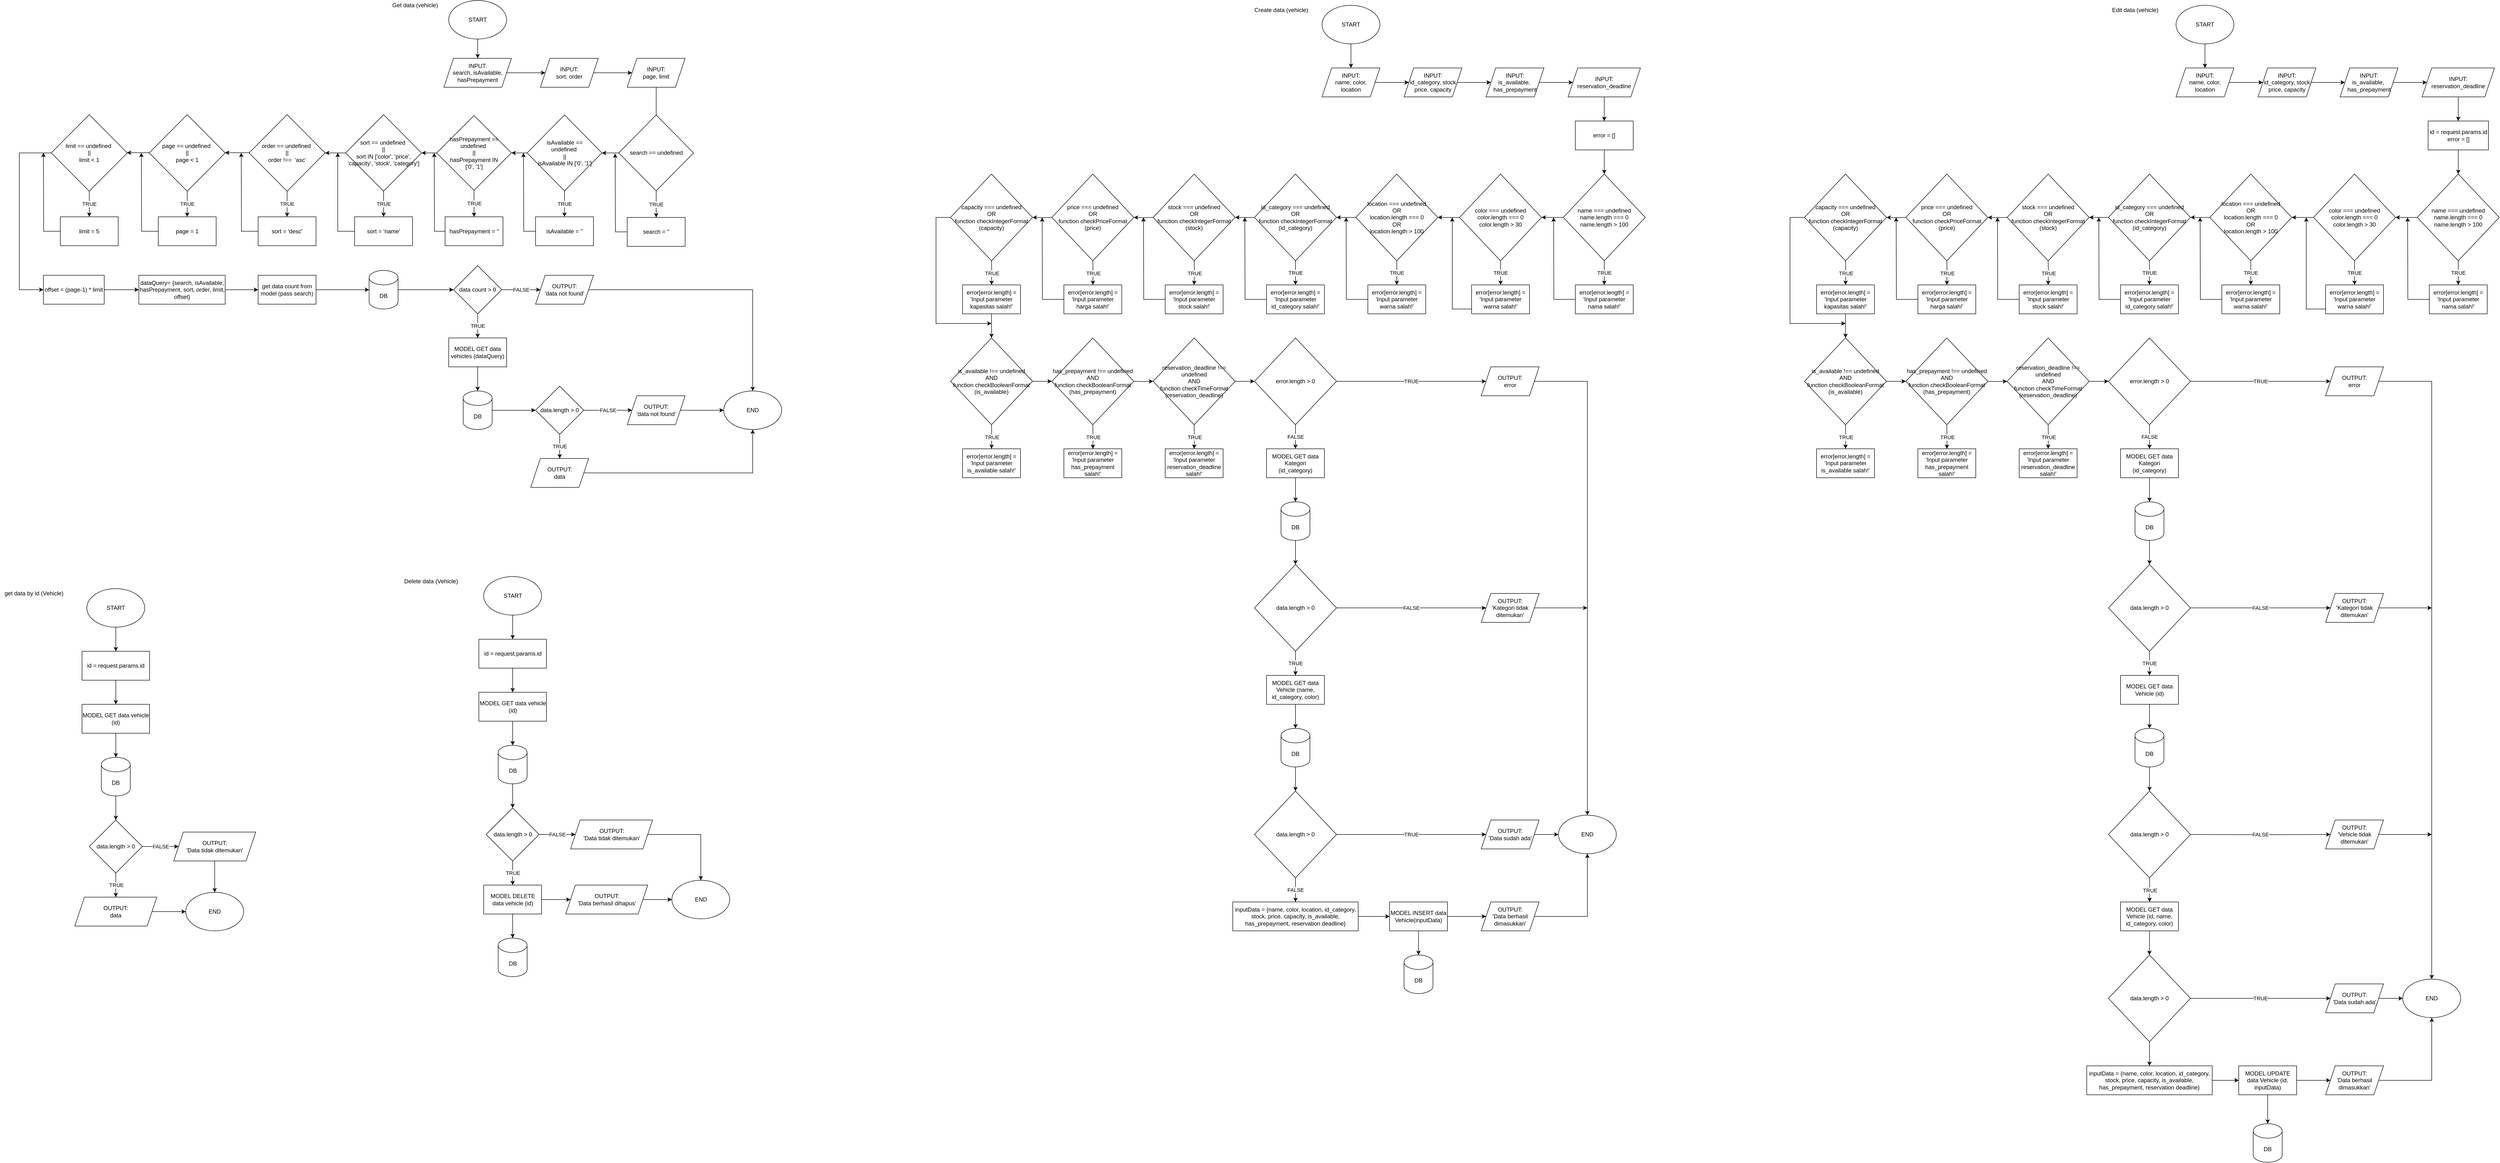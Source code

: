 <mxfile version="16.5.6" type="device" pages="7"><diagram id="VxUMSoSobP9v7EFV65V0" name="Vehicle"><mxGraphModel dx="2272" dy="832" grid="1" gridSize="10" guides="1" tooltips="1" connect="1" arrows="1" fold="1" page="1" pageScale="1" pageWidth="850" pageHeight="1100" math="0" shadow="0"><root><mxCell id="0"/><mxCell id="1" parent="0"/><mxCell id="FGy4mryRZU1FJrJVoHDt-1" value="Get data (vehicle)" style="text;html=1;align=center;verticalAlign=middle;resizable=0;points=[];autosize=1;strokeColor=none;fillColor=none;" parent="1" vertex="1"><mxGeometry x="15" y="20" width="110" height="20" as="geometry"/></mxCell><mxCell id="FGy4mryRZU1FJrJVoHDt-5" style="edgeStyle=orthogonalEdgeStyle;rounded=0;orthogonalLoop=1;jettySize=auto;html=1;" parent="1" source="FGy4mryRZU1FJrJVoHDt-2" target="FGy4mryRZU1FJrJVoHDt-4" edge="1"><mxGeometry relative="1" as="geometry"/></mxCell><mxCell id="FGy4mryRZU1FJrJVoHDt-2" value="START" style="ellipse;whiteSpace=wrap;html=1;" parent="1" vertex="1"><mxGeometry x="140" y="20" width="120" height="80" as="geometry"/></mxCell><mxCell id="s4J_LrY5ywz_mOtSPrlo-5" style="edgeStyle=orthogonalEdgeStyle;rounded=0;orthogonalLoop=1;jettySize=auto;html=1;" parent="1" source="FGy4mryRZU1FJrJVoHDt-4" target="s4J_LrY5ywz_mOtSPrlo-4" edge="1"><mxGeometry relative="1" as="geometry"/></mxCell><mxCell id="FGy4mryRZU1FJrJVoHDt-4" value="INPUT:&lt;br&gt;search, isAvailable,&lt;br&gt;hasPrepayment" style="shape=parallelogram;perimeter=parallelogramPerimeter;whiteSpace=wrap;html=1;fixedSize=1;" parent="1" vertex="1"><mxGeometry x="130" y="140" width="140" height="60" as="geometry"/></mxCell><mxCell id="FGy4mryRZU1FJrJVoHDt-13" value="TRUE" style="edgeStyle=orthogonalEdgeStyle;rounded=0;orthogonalLoop=1;jettySize=auto;html=1;" parent="1" source="s4J_LrY5ywz_mOtSPrlo-43" target="FGy4mryRZU1FJrJVoHDt-12" edge="1"><mxGeometry relative="1" as="geometry"><mxPoint x="570" y="390" as="sourcePoint"/></mxGeometry></mxCell><mxCell id="s4J_LrY5ywz_mOtSPrlo-8" style="edgeStyle=orthogonalEdgeStyle;rounded=0;orthogonalLoop=1;jettySize=auto;html=1;" parent="1" source="FGy4mryRZU1FJrJVoHDt-12" edge="1"><mxGeometry relative="1" as="geometry"><mxPoint x="485" y="337.5" as="targetPoint"/></mxGeometry></mxCell><mxCell id="FGy4mryRZU1FJrJVoHDt-12" value="search = ''" style="rounded=0;whiteSpace=wrap;html=1;" parent="1" vertex="1"><mxGeometry x="510" y="470" width="120" height="60" as="geometry"/></mxCell><mxCell id="FGy4mryRZU1FJrJVoHDt-24" style="edgeStyle=orthogonalEdgeStyle;rounded=0;orthogonalLoop=1;jettySize=auto;html=1;" parent="1" source="FGy4mryRZU1FJrJVoHDt-20" target="FGy4mryRZU1FJrJVoHDt-23" edge="1"><mxGeometry relative="1" as="geometry"><mxPoint x="-136" y="650" as="targetPoint"/></mxGeometry></mxCell><mxCell id="FGy4mryRZU1FJrJVoHDt-20" value="&lt;span style=&quot;font-family: &amp;#34;helvetica&amp;#34;&quot;&gt;dataQuery= {search, isAvailable, hasPrepayment, sort, order, limit, offset}&lt;/span&gt;" style="rounded=0;whiteSpace=wrap;html=1;" parent="1" vertex="1"><mxGeometry x="-502.25" y="590" width="179" height="60" as="geometry"/></mxCell><mxCell id="s4J_LrY5ywz_mOtSPrlo-62" style="edgeStyle=orthogonalEdgeStyle;rounded=0;orthogonalLoop=1;jettySize=auto;html=1;" parent="1" source="FGy4mryRZU1FJrJVoHDt-23" target="s4J_LrY5ywz_mOtSPrlo-61" edge="1"><mxGeometry relative="1" as="geometry"/></mxCell><mxCell id="FGy4mryRZU1FJrJVoHDt-23" value="get data count from model (pass search)" style="rounded=0;whiteSpace=wrap;html=1;" parent="1" vertex="1"><mxGeometry x="-255" y="590" width="120" height="60" as="geometry"/></mxCell><mxCell id="FGy4mryRZU1FJrJVoHDt-31" value="FALSE" style="edgeStyle=orthogonalEdgeStyle;rounded=0;orthogonalLoop=1;jettySize=auto;html=1;" parent="1" source="FGy4mryRZU1FJrJVoHDt-27" target="FGy4mryRZU1FJrJVoHDt-30" edge="1"><mxGeometry relative="1" as="geometry"/></mxCell><mxCell id="FGy4mryRZU1FJrJVoHDt-33" value="TRUE" style="edgeStyle=orthogonalEdgeStyle;rounded=0;orthogonalLoop=1;jettySize=auto;html=1;" parent="1" source="FGy4mryRZU1FJrJVoHDt-27" target="FGy4mryRZU1FJrJVoHDt-32" edge="1"><mxGeometry relative="1" as="geometry"/></mxCell><mxCell id="FGy4mryRZU1FJrJVoHDt-27" value="data count &amp;gt; 0" style="rhombus;whiteSpace=wrap;html=1;" parent="1" vertex="1"><mxGeometry x="150" y="570" width="100" height="100" as="geometry"/></mxCell><mxCell id="FGy4mryRZU1FJrJVoHDt-43" style="edgeStyle=orthogonalEdgeStyle;rounded=0;orthogonalLoop=1;jettySize=auto;html=1;" parent="1" source="FGy4mryRZU1FJrJVoHDt-30" target="FGy4mryRZU1FJrJVoHDt-40" edge="1"><mxGeometry relative="1" as="geometry"/></mxCell><mxCell id="FGy4mryRZU1FJrJVoHDt-30" value="OUTPUT:&lt;br&gt;'data not found'" style="shape=parallelogram;perimeter=parallelogramPerimeter;whiteSpace=wrap;html=1;fixedSize=1;" parent="1" vertex="1"><mxGeometry x="320" y="590" width="120" height="60" as="geometry"/></mxCell><mxCell id="s4J_LrY5ywz_mOtSPrlo-2" style="edgeStyle=orthogonalEdgeStyle;rounded=0;orthogonalLoop=1;jettySize=auto;html=1;" parent="1" source="FGy4mryRZU1FJrJVoHDt-32" target="s4J_LrY5ywz_mOtSPrlo-1" edge="1"><mxGeometry relative="1" as="geometry"/></mxCell><mxCell id="FGy4mryRZU1FJrJVoHDt-32" value="MODEL GET data vehicles (&lt;span style=&quot;font-family: &amp;#34;helvetica&amp;#34;&quot;&gt;dataQuery&lt;/span&gt;)" style="rounded=0;whiteSpace=wrap;html=1;" parent="1" vertex="1"><mxGeometry x="140" y="720" width="120" height="60" as="geometry"/></mxCell><mxCell id="FGy4mryRZU1FJrJVoHDt-38" value="FALSE" style="edgeStyle=orthogonalEdgeStyle;rounded=0;orthogonalLoop=1;jettySize=auto;html=1;entryX=0;entryY=0.5;entryDx=0;entryDy=0;" parent="1" source="FGy4mryRZU1FJrJVoHDt-34" target="FGy4mryRZU1FJrJVoHDt-37" edge="1"><mxGeometry relative="1" as="geometry"/></mxCell><mxCell id="FGy4mryRZU1FJrJVoHDt-39" value="TRUE" style="edgeStyle=orthogonalEdgeStyle;rounded=0;orthogonalLoop=1;jettySize=auto;html=1;" parent="1" source="FGy4mryRZU1FJrJVoHDt-34" target="FGy4mryRZU1FJrJVoHDt-36" edge="1"><mxGeometry relative="1" as="geometry"/></mxCell><mxCell id="FGy4mryRZU1FJrJVoHDt-34" value="data.length &amp;gt; 0" style="rhombus;whiteSpace=wrap;html=1;" parent="1" vertex="1"><mxGeometry x="320" y="820" width="100" height="100" as="geometry"/></mxCell><mxCell id="FGy4mryRZU1FJrJVoHDt-42" style="edgeStyle=orthogonalEdgeStyle;rounded=0;orthogonalLoop=1;jettySize=auto;html=1;" parent="1" source="FGy4mryRZU1FJrJVoHDt-36" target="FGy4mryRZU1FJrJVoHDt-40" edge="1"><mxGeometry relative="1" as="geometry"/></mxCell><mxCell id="FGy4mryRZU1FJrJVoHDt-36" value="OUTPUT:&lt;br&gt;data" style="shape=parallelogram;perimeter=parallelogramPerimeter;whiteSpace=wrap;html=1;fixedSize=1;" parent="1" vertex="1"><mxGeometry x="310" y="970" width="120" height="60" as="geometry"/></mxCell><mxCell id="FGy4mryRZU1FJrJVoHDt-41" style="edgeStyle=orthogonalEdgeStyle;rounded=0;orthogonalLoop=1;jettySize=auto;html=1;" parent="1" source="FGy4mryRZU1FJrJVoHDt-37" target="FGy4mryRZU1FJrJVoHDt-40" edge="1"><mxGeometry relative="1" as="geometry"/></mxCell><mxCell id="FGy4mryRZU1FJrJVoHDt-37" value="OUTPUT:&lt;br&gt;'data not found'" style="shape=parallelogram;perimeter=parallelogramPerimeter;whiteSpace=wrap;html=1;fixedSize=1;" parent="1" vertex="1"><mxGeometry x="510" y="840" width="120" height="60" as="geometry"/></mxCell><mxCell id="FGy4mryRZU1FJrJVoHDt-40" value="END" style="ellipse;whiteSpace=wrap;html=1;" parent="1" vertex="1"><mxGeometry x="710" y="830" width="120" height="80" as="geometry"/></mxCell><mxCell id="s4J_LrY5ywz_mOtSPrlo-3" style="edgeStyle=orthogonalEdgeStyle;rounded=0;orthogonalLoop=1;jettySize=auto;html=1;" parent="1" source="s4J_LrY5ywz_mOtSPrlo-1" target="FGy4mryRZU1FJrJVoHDt-34" edge="1"><mxGeometry relative="1" as="geometry"/></mxCell><mxCell id="s4J_LrY5ywz_mOtSPrlo-1" value="DB" style="shape=cylinder3;whiteSpace=wrap;html=1;boundedLbl=1;backgroundOutline=1;size=15;" parent="1" vertex="1"><mxGeometry x="170" y="830" width="60" height="80" as="geometry"/></mxCell><mxCell id="s4J_LrY5ywz_mOtSPrlo-7" style="edgeStyle=orthogonalEdgeStyle;rounded=0;orthogonalLoop=1;jettySize=auto;html=1;" parent="1" source="s4J_LrY5ywz_mOtSPrlo-4" target="s4J_LrY5ywz_mOtSPrlo-6" edge="1"><mxGeometry relative="1" as="geometry"/></mxCell><mxCell id="s4J_LrY5ywz_mOtSPrlo-4" value="INPUT:&lt;br&gt;sort, order" style="shape=parallelogram;perimeter=parallelogramPerimeter;whiteSpace=wrap;html=1;fixedSize=1;" parent="1" vertex="1"><mxGeometry x="330" y="140" width="120" height="60" as="geometry"/></mxCell><mxCell id="s4J_LrY5ywz_mOtSPrlo-27" style="edgeStyle=orthogonalEdgeStyle;rounded=0;orthogonalLoop=1;jettySize=auto;html=1;" parent="1" source="s4J_LrY5ywz_mOtSPrlo-6" edge="1"><mxGeometry relative="1" as="geometry"><mxPoint x="570" y="285" as="targetPoint"/></mxGeometry></mxCell><mxCell id="s4J_LrY5ywz_mOtSPrlo-6" value="INPUT:&lt;br&gt;page, limit" style="shape=parallelogram;perimeter=parallelogramPerimeter;whiteSpace=wrap;html=1;fixedSize=1;" parent="1" vertex="1"><mxGeometry x="510" y="140" width="120" height="60" as="geometry"/></mxCell><mxCell id="s4J_LrY5ywz_mOtSPrlo-15" style="edgeStyle=orthogonalEdgeStyle;rounded=0;orthogonalLoop=1;jettySize=auto;html=1;entryX=1;entryY=0.5;entryDx=0;entryDy=0;" parent="1" source="s4J_LrY5ywz_mOtSPrlo-40" target="s4J_LrY5ywz_mOtSPrlo-22" edge="1"><mxGeometry relative="1" as="geometry"><mxPoint x="275" y="336.25" as="targetPoint"/><mxPoint x="320" y="323.75" as="sourcePoint"/></mxGeometry></mxCell><mxCell id="s4J_LrY5ywz_mOtSPrlo-18" style="edgeStyle=orthogonalEdgeStyle;rounded=0;orthogonalLoop=1;jettySize=auto;html=1;" parent="1" source="s4J_LrY5ywz_mOtSPrlo-19" edge="1"><mxGeometry relative="1" as="geometry"><mxPoint x="295" y="336.25" as="targetPoint"/></mxGeometry></mxCell><mxCell id="s4J_LrY5ywz_mOtSPrlo-19" value="isAvailable = ''" style="rounded=0;whiteSpace=wrap;html=1;" parent="1" vertex="1"><mxGeometry x="320" y="468.75" width="120" height="60" as="geometry"/></mxCell><mxCell id="s4J_LrY5ywz_mOtSPrlo-21" value="TRUE" style="edgeStyle=orthogonalEdgeStyle;rounded=0;orthogonalLoop=1;jettySize=auto;html=1;" parent="1" source="s4J_LrY5ywz_mOtSPrlo-22" target="s4J_LrY5ywz_mOtSPrlo-24" edge="1"><mxGeometry relative="1" as="geometry"><mxPoint x="192.5" y="446.25" as="sourcePoint"/></mxGeometry></mxCell><mxCell id="s4J_LrY5ywz_mOtSPrlo-32" style="edgeStyle=orthogonalEdgeStyle;rounded=0;orthogonalLoop=1;jettySize=auto;html=1;" parent="1" source="s4J_LrY5ywz_mOtSPrlo-22" target="s4J_LrY5ywz_mOtSPrlo-42" edge="1"><mxGeometry relative="1" as="geometry"><mxPoint x="70" y="336.25" as="targetPoint"/></mxGeometry></mxCell><mxCell id="s4J_LrY5ywz_mOtSPrlo-22" value="hasPrepayment == undefined&amp;nbsp;&lt;br&gt;||&lt;br&gt;hasPrepayment IN&lt;br&gt;['0', '1']" style="rhombus;whiteSpace=wrap;html=1;" parent="1" vertex="1"><mxGeometry x="115" y="258.75" width="155" height="155" as="geometry"/></mxCell><mxCell id="s4J_LrY5ywz_mOtSPrlo-23" style="edgeStyle=orthogonalEdgeStyle;rounded=0;orthogonalLoop=1;jettySize=auto;html=1;" parent="1" source="s4J_LrY5ywz_mOtSPrlo-24" edge="1"><mxGeometry relative="1" as="geometry"><mxPoint x="110" y="336.25" as="targetPoint"/></mxGeometry></mxCell><mxCell id="s4J_LrY5ywz_mOtSPrlo-24" value="hasPrepayment = ''" style="rounded=0;whiteSpace=wrap;html=1;" parent="1" vertex="1"><mxGeometry x="132.5" y="468.75" width="120" height="60" as="geometry"/></mxCell><mxCell id="s4J_LrY5ywz_mOtSPrlo-39" value="TRUE" style="edgeStyle=orthogonalEdgeStyle;rounded=0;orthogonalLoop=1;jettySize=auto;html=1;" parent="1" source="s4J_LrY5ywz_mOtSPrlo-42" target="s4J_LrY5ywz_mOtSPrlo-31" edge="1"><mxGeometry relative="1" as="geometry"><mxPoint x="5" y="391.25" as="sourcePoint"/></mxGeometry></mxCell><mxCell id="s4J_LrY5ywz_mOtSPrlo-30" style="edgeStyle=orthogonalEdgeStyle;rounded=0;orthogonalLoop=1;jettySize=auto;html=1;" parent="1" source="s4J_LrY5ywz_mOtSPrlo-31" edge="1"><mxGeometry relative="1" as="geometry"><mxPoint x="-90" y="336" as="targetPoint"/><Array as="points"><mxPoint x="-90" y="499"/><mxPoint x="-90" y="336"/></Array></mxGeometry></mxCell><mxCell id="s4J_LrY5ywz_mOtSPrlo-31" value="sort = 'name'" style="rounded=0;whiteSpace=wrap;html=1;" parent="1" vertex="1"><mxGeometry x="-55" y="468.75" width="120" height="60" as="geometry"/></mxCell><mxCell id="s4J_LrY5ywz_mOtSPrlo-41" value="TRUE" style="edgeStyle=orthogonalEdgeStyle;rounded=0;orthogonalLoop=1;jettySize=auto;html=1;" parent="1" source="s4J_LrY5ywz_mOtSPrlo-40" target="s4J_LrY5ywz_mOtSPrlo-19" edge="1"><mxGeometry relative="1" as="geometry"><mxPoint x="380" y="438.75" as="sourcePoint"/></mxGeometry></mxCell><mxCell id="s4J_LrY5ywz_mOtSPrlo-40" value="isAvailable == &lt;br&gt;undefined&amp;nbsp;&lt;br&gt;||&lt;br&gt;isAvailable&amp;nbsp;IN ['0', '1']" style="rhombus;whiteSpace=wrap;html=1;" parent="1" vertex="1"><mxGeometry x="302.5" y="257.5" width="155" height="157.5" as="geometry"/></mxCell><mxCell id="s4J_LrY5ywz_mOtSPrlo-50" value="" style="edgeStyle=orthogonalEdgeStyle;rounded=0;orthogonalLoop=1;jettySize=auto;html=1;" parent="1" source="s4J_LrY5ywz_mOtSPrlo-42" target="s4J_LrY5ywz_mOtSPrlo-49" edge="1"><mxGeometry relative="1" as="geometry"/></mxCell><mxCell id="s4J_LrY5ywz_mOtSPrlo-42" value="sort == undefined&amp;nbsp;&lt;br&gt;||&lt;br&gt;sort IN ['color', 'price', 'capacity', 'stock', 'category']" style="rhombus;whiteSpace=wrap;html=1;" parent="1" vertex="1"><mxGeometry x="-73.75" y="256.88" width="157.5" height="158.75" as="geometry"/></mxCell><mxCell id="s4J_LrY5ywz_mOtSPrlo-44" style="edgeStyle=orthogonalEdgeStyle;rounded=0;orthogonalLoop=1;jettySize=auto;html=1;" parent="1" source="s4J_LrY5ywz_mOtSPrlo-43" target="s4J_LrY5ywz_mOtSPrlo-40" edge="1"><mxGeometry relative="1" as="geometry"/></mxCell><mxCell id="s4J_LrY5ywz_mOtSPrlo-43" value="search == undefined" style="rhombus;whiteSpace=wrap;html=1;" parent="1" vertex="1"><mxGeometry x="492.5" y="257.5" width="155" height="157.5" as="geometry"/></mxCell><mxCell id="s4J_LrY5ywz_mOtSPrlo-45" value="TRUE" style="edgeStyle=orthogonalEdgeStyle;rounded=0;orthogonalLoop=1;jettySize=auto;html=1;" parent="1" source="s4J_LrY5ywz_mOtSPrlo-49" target="s4J_LrY5ywz_mOtSPrlo-47" edge="1"><mxGeometry relative="1" as="geometry"><mxPoint x="-195" y="391.25" as="sourcePoint"/></mxGeometry></mxCell><mxCell id="s4J_LrY5ywz_mOtSPrlo-46" style="edgeStyle=orthogonalEdgeStyle;rounded=0;orthogonalLoop=1;jettySize=auto;html=1;" parent="1" source="s4J_LrY5ywz_mOtSPrlo-47" edge="1"><mxGeometry relative="1" as="geometry"><mxPoint x="-290" y="336" as="targetPoint"/></mxGeometry></mxCell><mxCell id="s4J_LrY5ywz_mOtSPrlo-47" value="sort = 'desc'" style="rounded=0;whiteSpace=wrap;html=1;" parent="1" vertex="1"><mxGeometry x="-255" y="468.75" width="120" height="60" as="geometry"/></mxCell><mxCell id="s4J_LrY5ywz_mOtSPrlo-48" style="edgeStyle=orthogonalEdgeStyle;rounded=0;orthogonalLoop=1;jettySize=auto;html=1;" parent="1" target="s4J_LrY5ywz_mOtSPrlo-55" edge="1"><mxGeometry relative="1" as="geometry"><mxPoint x="-250" y="335.75" as="sourcePoint"/><mxPoint x="-320" y="335.75" as="targetPoint"/></mxGeometry></mxCell><mxCell id="s4J_LrY5ywz_mOtSPrlo-49" value="order == undefined&amp;nbsp;&lt;br&gt;||&lt;br&gt;order !==&amp;nbsp; 'asc'" style="rhombus;whiteSpace=wrap;html=1;" parent="1" vertex="1"><mxGeometry x="-273.75" y="256.88" width="157.5" height="158.75" as="geometry"/></mxCell><mxCell id="s4J_LrY5ywz_mOtSPrlo-51" value="TRUE" style="edgeStyle=orthogonalEdgeStyle;rounded=0;orthogonalLoop=1;jettySize=auto;html=1;" parent="1" source="s4J_LrY5ywz_mOtSPrlo-55" target="s4J_LrY5ywz_mOtSPrlo-53" edge="1"><mxGeometry relative="1" as="geometry"><mxPoint x="-402" y="391.25" as="sourcePoint"/></mxGeometry></mxCell><mxCell id="s4J_LrY5ywz_mOtSPrlo-52" style="edgeStyle=orthogonalEdgeStyle;rounded=0;orthogonalLoop=1;jettySize=auto;html=1;" parent="1" source="s4J_LrY5ywz_mOtSPrlo-53" edge="1"><mxGeometry relative="1" as="geometry"><mxPoint x="-497" y="336" as="targetPoint"/></mxGeometry></mxCell><mxCell id="s4J_LrY5ywz_mOtSPrlo-53" value="page = 1" style="rounded=0;whiteSpace=wrap;html=1;" parent="1" vertex="1"><mxGeometry x="-462" y="468.75" width="120" height="60" as="geometry"/></mxCell><mxCell id="s4J_LrY5ywz_mOtSPrlo-54" style="edgeStyle=orthogonalEdgeStyle;rounded=0;orthogonalLoop=1;jettySize=auto;html=1;" parent="1" edge="1"><mxGeometry relative="1" as="geometry"><mxPoint x="-457" y="335.75" as="sourcePoint"/><mxPoint x="-527" y="335.75" as="targetPoint"/></mxGeometry></mxCell><mxCell id="s4J_LrY5ywz_mOtSPrlo-55" value="page == undefined&amp;nbsp;&lt;br&gt;||&lt;br&gt;page &amp;lt; 1" style="rhombus;whiteSpace=wrap;html=1;" parent="1" vertex="1"><mxGeometry x="-480.75" y="256.88" width="157.5" height="158.75" as="geometry"/></mxCell><mxCell id="s4J_LrY5ywz_mOtSPrlo-56" value="TRUE" style="edgeStyle=orthogonalEdgeStyle;rounded=0;orthogonalLoop=1;jettySize=auto;html=1;" parent="1" source="s4J_LrY5ywz_mOtSPrlo-60" target="s4J_LrY5ywz_mOtSPrlo-58" edge="1"><mxGeometry relative="1" as="geometry"><mxPoint x="-605" y="391.25" as="sourcePoint"/></mxGeometry></mxCell><mxCell id="s4J_LrY5ywz_mOtSPrlo-57" style="edgeStyle=orthogonalEdgeStyle;rounded=0;orthogonalLoop=1;jettySize=auto;html=1;" parent="1" source="s4J_LrY5ywz_mOtSPrlo-58" edge="1"><mxGeometry relative="1" as="geometry"><mxPoint x="-700" y="336" as="targetPoint"/></mxGeometry></mxCell><mxCell id="s4J_LrY5ywz_mOtSPrlo-58" value="limit = 5" style="rounded=0;whiteSpace=wrap;html=1;" parent="1" vertex="1"><mxGeometry x="-665" y="468.75" width="120" height="60" as="geometry"/></mxCell><mxCell id="s4J_LrY5ywz_mOtSPrlo-65" style="edgeStyle=orthogonalEdgeStyle;rounded=0;orthogonalLoop=1;jettySize=auto;html=1;" parent="1" source="s4J_LrY5ywz_mOtSPrlo-60" target="s4J_LrY5ywz_mOtSPrlo-64" edge="1"><mxGeometry relative="1" as="geometry"><Array as="points"><mxPoint x="-750" y="336"/><mxPoint x="-750" y="620"/></Array></mxGeometry></mxCell><mxCell id="s4J_LrY5ywz_mOtSPrlo-60" value="limit == undefined&amp;nbsp;&lt;br&gt;||&lt;br&gt;limit &amp;lt; 1" style="rhombus;whiteSpace=wrap;html=1;" parent="1" vertex="1"><mxGeometry x="-683.75" y="256.88" width="157.5" height="158.75" as="geometry"/></mxCell><mxCell id="s4J_LrY5ywz_mOtSPrlo-63" style="edgeStyle=orthogonalEdgeStyle;rounded=0;orthogonalLoop=1;jettySize=auto;html=1;" parent="1" source="s4J_LrY5ywz_mOtSPrlo-61" target="FGy4mryRZU1FJrJVoHDt-27" edge="1"><mxGeometry relative="1" as="geometry"/></mxCell><mxCell id="s4J_LrY5ywz_mOtSPrlo-61" value="DB" style="shape=cylinder3;whiteSpace=wrap;html=1;boundedLbl=1;backgroundOutline=1;size=15;" parent="1" vertex="1"><mxGeometry x="-25" y="580" width="60" height="80" as="geometry"/></mxCell><mxCell id="s4J_LrY5ywz_mOtSPrlo-66" style="edgeStyle=orthogonalEdgeStyle;rounded=0;orthogonalLoop=1;jettySize=auto;html=1;" parent="1" source="s4J_LrY5ywz_mOtSPrlo-64" target="FGy4mryRZU1FJrJVoHDt-20" edge="1"><mxGeometry relative="1" as="geometry"/></mxCell><mxCell id="s4J_LrY5ywz_mOtSPrlo-64" value="offset = (page-1) * limit" style="rounded=0;whiteSpace=wrap;html=1;" parent="1" vertex="1"><mxGeometry x="-700" y="590" width="126" height="60" as="geometry"/></mxCell><mxCell id="HMcJfz_SaHa_Q_8NofKt-1" value="Create data (vehicle)" style="text;html=1;align=center;verticalAlign=middle;resizable=0;points=[];autosize=1;strokeColor=none;fillColor=none;" parent="1" vertex="1"><mxGeometry x="1800" y="30" width="130" height="20" as="geometry"/></mxCell><mxCell id="HMcJfz_SaHa_Q_8NofKt-2" style="edgeStyle=orthogonalEdgeStyle;rounded=0;orthogonalLoop=1;jettySize=auto;html=1;" parent="1" source="HMcJfz_SaHa_Q_8NofKt-3" target="HMcJfz_SaHa_Q_8NofKt-5" edge="1"><mxGeometry relative="1" as="geometry"/></mxCell><mxCell id="HMcJfz_SaHa_Q_8NofKt-3" value="START" style="ellipse;whiteSpace=wrap;html=1;" parent="1" vertex="1"><mxGeometry x="1950" y="30" width="120" height="80" as="geometry"/></mxCell><mxCell id="HMcJfz_SaHa_Q_8NofKt-4" style="edgeStyle=orthogonalEdgeStyle;rounded=0;orthogonalLoop=1;jettySize=auto;html=1;" parent="1" source="HMcJfz_SaHa_Q_8NofKt-5" target="HMcJfz_SaHa_Q_8NofKt-7" edge="1"><mxGeometry relative="1" as="geometry"/></mxCell><mxCell id="HMcJfz_SaHa_Q_8NofKt-5" value="INPUT:&lt;br&gt;name, color, &lt;br&gt;location" style="shape=parallelogram;perimeter=parallelogramPerimeter;whiteSpace=wrap;html=1;fixedSize=1;" parent="1" vertex="1"><mxGeometry x="1950" y="160" width="120" height="60" as="geometry"/></mxCell><mxCell id="HMcJfz_SaHa_Q_8NofKt-6" style="edgeStyle=orthogonalEdgeStyle;rounded=0;orthogonalLoop=1;jettySize=auto;html=1;" parent="1" source="HMcJfz_SaHa_Q_8NofKt-7" target="HMcJfz_SaHa_Q_8NofKt-9" edge="1"><mxGeometry relative="1" as="geometry"/></mxCell><mxCell id="HMcJfz_SaHa_Q_8NofKt-7" value="INPUT:&lt;br&gt;id_category, stock&lt;br&gt;price, capacity" style="shape=parallelogram;perimeter=parallelogramPerimeter;whiteSpace=wrap;html=1;fixedSize=1;" parent="1" vertex="1"><mxGeometry x="2120" y="160" width="120" height="60" as="geometry"/></mxCell><mxCell id="HMcJfz_SaHa_Q_8NofKt-8" style="edgeStyle=orthogonalEdgeStyle;rounded=0;orthogonalLoop=1;jettySize=auto;html=1;" parent="1" source="HMcJfz_SaHa_Q_8NofKt-9" target="HMcJfz_SaHa_Q_8NofKt-11" edge="1"><mxGeometry relative="1" as="geometry"/></mxCell><mxCell id="HMcJfz_SaHa_Q_8NofKt-9" value="INPUT:&lt;br&gt;is_available,&amp;nbsp;&lt;br&gt;has_prepayment" style="shape=parallelogram;perimeter=parallelogramPerimeter;whiteSpace=wrap;html=1;fixedSize=1;" parent="1" vertex="1"><mxGeometry x="2290" y="160" width="120" height="60" as="geometry"/></mxCell><mxCell id="HMcJfz_SaHa_Q_8NofKt-10" style="edgeStyle=orthogonalEdgeStyle;rounded=0;orthogonalLoop=1;jettySize=auto;html=1;" parent="1" source="HMcJfz_SaHa_Q_8NofKt-11" target="HMcJfz_SaHa_Q_8NofKt-13" edge="1"><mxGeometry relative="1" as="geometry"/></mxCell><mxCell id="HMcJfz_SaHa_Q_8NofKt-11" value="INPUT:&lt;br&gt;reservation_deadline" style="shape=parallelogram;perimeter=parallelogramPerimeter;whiteSpace=wrap;html=1;fixedSize=1;" parent="1" vertex="1"><mxGeometry x="2460" y="160" width="150" height="60" as="geometry"/></mxCell><mxCell id="HMcJfz_SaHa_Q_8NofKt-12" style="edgeStyle=orthogonalEdgeStyle;rounded=0;orthogonalLoop=1;jettySize=auto;html=1;" parent="1" source="HMcJfz_SaHa_Q_8NofKt-13" target="HMcJfz_SaHa_Q_8NofKt-16" edge="1"><mxGeometry relative="1" as="geometry"/></mxCell><mxCell id="HMcJfz_SaHa_Q_8NofKt-13" value="error = []" style="rounded=0;whiteSpace=wrap;html=1;" parent="1" vertex="1"><mxGeometry x="2475" y="270" width="120" height="60" as="geometry"/></mxCell><mxCell id="HMcJfz_SaHa_Q_8NofKt-14" style="edgeStyle=orthogonalEdgeStyle;rounded=0;orthogonalLoop=1;jettySize=auto;html=1;" parent="1" source="HMcJfz_SaHa_Q_8NofKt-16" target="HMcJfz_SaHa_Q_8NofKt-19" edge="1"><mxGeometry relative="1" as="geometry"/></mxCell><mxCell id="HMcJfz_SaHa_Q_8NofKt-15" value="TRUE" style="edgeStyle=orthogonalEdgeStyle;rounded=0;orthogonalLoop=1;jettySize=auto;html=1;" parent="1" source="HMcJfz_SaHa_Q_8NofKt-16" target="HMcJfz_SaHa_Q_8NofKt-24" edge="1"><mxGeometry relative="1" as="geometry"/></mxCell><mxCell id="HMcJfz_SaHa_Q_8NofKt-16" value="name === undefined&lt;br&gt;name.length === 0&lt;br&gt;name.length &amp;gt; 100" style="rhombus;whiteSpace=wrap;html=1;" parent="1" vertex="1"><mxGeometry x="2450" y="380" width="170" height="180" as="geometry"/></mxCell><mxCell id="HMcJfz_SaHa_Q_8NofKt-17" style="edgeStyle=orthogonalEdgeStyle;rounded=0;orthogonalLoop=1;jettySize=auto;html=1;" parent="1" source="HMcJfz_SaHa_Q_8NofKt-19" target="HMcJfz_SaHa_Q_8NofKt-22" edge="1"><mxGeometry relative="1" as="geometry"/></mxCell><mxCell id="HMcJfz_SaHa_Q_8NofKt-18" value="TRUE" style="edgeStyle=orthogonalEdgeStyle;rounded=0;orthogonalLoop=1;jettySize=auto;html=1;" parent="1" source="HMcJfz_SaHa_Q_8NofKt-19" target="HMcJfz_SaHa_Q_8NofKt-26" edge="1"><mxGeometry relative="1" as="geometry"/></mxCell><mxCell id="HMcJfz_SaHa_Q_8NofKt-19" value="color === undefined&lt;br&gt;color.length === 0&lt;br&gt;color.length &amp;gt; 30" style="rhombus;whiteSpace=wrap;html=1;" parent="1" vertex="1"><mxGeometry x="2235" y="380" width="170" height="180" as="geometry"/></mxCell><mxCell id="HMcJfz_SaHa_Q_8NofKt-20" value="TRUE" style="edgeStyle=orthogonalEdgeStyle;rounded=0;orthogonalLoop=1;jettySize=auto;html=1;" parent="1" source="HMcJfz_SaHa_Q_8NofKt-22" target="HMcJfz_SaHa_Q_8NofKt-28" edge="1"><mxGeometry relative="1" as="geometry"/></mxCell><mxCell id="HMcJfz_SaHa_Q_8NofKt-21" style="edgeStyle=orthogonalEdgeStyle;rounded=0;orthogonalLoop=1;jettySize=auto;html=1;" parent="1" source="HMcJfz_SaHa_Q_8NofKt-22" target="HMcJfz_SaHa_Q_8NofKt-31" edge="1"><mxGeometry relative="1" as="geometry"/></mxCell><mxCell id="HMcJfz_SaHa_Q_8NofKt-22" value="location === undefined&lt;br&gt;OR&lt;br&gt;location.length === 0&lt;br&gt;OR&lt;br&gt;location.length &amp;gt; 100" style="rhombus;whiteSpace=wrap;html=1;" parent="1" vertex="1"><mxGeometry x="2020" y="380" width="170" height="180" as="geometry"/></mxCell><mxCell id="HMcJfz_SaHa_Q_8NofKt-23" style="edgeStyle=orthogonalEdgeStyle;rounded=0;orthogonalLoop=1;jettySize=auto;html=1;" parent="1" source="HMcJfz_SaHa_Q_8NofKt-24" edge="1"><mxGeometry relative="1" as="geometry"><mxPoint x="2430" y="470" as="targetPoint"/></mxGeometry></mxCell><mxCell id="HMcJfz_SaHa_Q_8NofKt-24" value="error[error.length] = 'Input parameter nama salah!'" style="rounded=0;whiteSpace=wrap;html=1;" parent="1" vertex="1"><mxGeometry x="2475" y="610" width="120" height="60" as="geometry"/></mxCell><mxCell id="HMcJfz_SaHa_Q_8NofKt-25" style="edgeStyle=orthogonalEdgeStyle;rounded=0;orthogonalLoop=1;jettySize=auto;html=1;" parent="1" source="HMcJfz_SaHa_Q_8NofKt-26" edge="1"><mxGeometry relative="1" as="geometry"><mxPoint x="2220" y="470" as="targetPoint"/><Array as="points"><mxPoint x="2220" y="660"/></Array></mxGeometry></mxCell><mxCell id="HMcJfz_SaHa_Q_8NofKt-26" value="error[error.length] = 'Input parameter warna salah!'" style="rounded=0;whiteSpace=wrap;html=1;" parent="1" vertex="1"><mxGeometry x="2260" y="610" width="120" height="60" as="geometry"/></mxCell><mxCell id="HMcJfz_SaHa_Q_8NofKt-27" style="edgeStyle=orthogonalEdgeStyle;rounded=0;orthogonalLoop=1;jettySize=auto;html=1;" parent="1" source="HMcJfz_SaHa_Q_8NofKt-28" edge="1"><mxGeometry relative="1" as="geometry"><mxPoint x="2000" y="470" as="targetPoint"/></mxGeometry></mxCell><mxCell id="HMcJfz_SaHa_Q_8NofKt-28" value="error[error.length] = 'Input parameter warna salah!'" style="rounded=0;whiteSpace=wrap;html=1;" parent="1" vertex="1"><mxGeometry x="2045" y="610" width="120" height="60" as="geometry"/></mxCell><mxCell id="HMcJfz_SaHa_Q_8NofKt-29" value="TRUE" style="edgeStyle=orthogonalEdgeStyle;rounded=0;orthogonalLoop=1;jettySize=auto;html=1;" parent="1" source="HMcJfz_SaHa_Q_8NofKt-31" target="HMcJfz_SaHa_Q_8NofKt-33" edge="1"><mxGeometry relative="1" as="geometry"/></mxCell><mxCell id="HMcJfz_SaHa_Q_8NofKt-30" style="edgeStyle=orthogonalEdgeStyle;rounded=0;orthogonalLoop=1;jettySize=auto;html=1;" parent="1" source="HMcJfz_SaHa_Q_8NofKt-31" target="HMcJfz_SaHa_Q_8NofKt-34" edge="1"><mxGeometry relative="1" as="geometry"/></mxCell><mxCell id="HMcJfz_SaHa_Q_8NofKt-31" value="id_category === undefined&lt;br&gt;OR&lt;br&gt;function checkIntegerFormat (id_category)" style="rhombus;whiteSpace=wrap;html=1;" parent="1" vertex="1"><mxGeometry x="1810" y="380" width="170" height="180" as="geometry"/></mxCell><mxCell id="HMcJfz_SaHa_Q_8NofKt-32" style="edgeStyle=orthogonalEdgeStyle;rounded=0;orthogonalLoop=1;jettySize=auto;html=1;" parent="1" source="HMcJfz_SaHa_Q_8NofKt-33" edge="1"><mxGeometry relative="1" as="geometry"><mxPoint x="1790" y="470" as="targetPoint"/></mxGeometry></mxCell><mxCell id="HMcJfz_SaHa_Q_8NofKt-33" value="error[error.length] = 'Input parameter id_category salah!'" style="rounded=0;whiteSpace=wrap;html=1;" parent="1" vertex="1"><mxGeometry x="1835" y="610" width="120" height="60" as="geometry"/></mxCell><mxCell id="HMcJfz_SaHa_Q_8NofKt-34" value="stock === undefined&lt;br&gt;OR&lt;br&gt;function checkIntegerFormat (stock)" style="rhombus;whiteSpace=wrap;html=1;" parent="1" vertex="1"><mxGeometry x="1600" y="380" width="170" height="180" as="geometry"/></mxCell><mxCell id="HMcJfz_SaHa_Q_8NofKt-35" value="TRUE" style="edgeStyle=orthogonalEdgeStyle;rounded=0;orthogonalLoop=1;jettySize=auto;html=1;" parent="1" target="HMcJfz_SaHa_Q_8NofKt-37" edge="1"><mxGeometry relative="1" as="geometry"><mxPoint x="1685" y="560" as="sourcePoint"/></mxGeometry></mxCell><mxCell id="HMcJfz_SaHa_Q_8NofKt-36" style="edgeStyle=orthogonalEdgeStyle;rounded=0;orthogonalLoop=1;jettySize=auto;html=1;" parent="1" source="HMcJfz_SaHa_Q_8NofKt-37" edge="1"><mxGeometry relative="1" as="geometry"><mxPoint x="1580" y="470" as="targetPoint"/></mxGeometry></mxCell><mxCell id="HMcJfz_SaHa_Q_8NofKt-37" value="error[error.length] = 'Input parameter stock salah!'" style="rounded=0;whiteSpace=wrap;html=1;" parent="1" vertex="1"><mxGeometry x="1625" y="610" width="120" height="60" as="geometry"/></mxCell><mxCell id="HMcJfz_SaHa_Q_8NofKt-38" style="edgeStyle=orthogonalEdgeStyle;rounded=0;orthogonalLoop=1;jettySize=auto;html=1;" parent="1" target="HMcJfz_SaHa_Q_8NofKt-39" edge="1"><mxGeometry relative="1" as="geometry"><mxPoint x="1600" y="470" as="sourcePoint"/></mxGeometry></mxCell><mxCell id="HMcJfz_SaHa_Q_8NofKt-39" value="price === undefined&lt;br&gt;OR&lt;br&gt;function checkPriceFormat (price)" style="rhombus;whiteSpace=wrap;html=1;" parent="1" vertex="1"><mxGeometry x="1390" y="380" width="170" height="180" as="geometry"/></mxCell><mxCell id="HMcJfz_SaHa_Q_8NofKt-40" value="TRUE" style="edgeStyle=orthogonalEdgeStyle;rounded=0;orthogonalLoop=1;jettySize=auto;html=1;" parent="1" target="HMcJfz_SaHa_Q_8NofKt-42" edge="1"><mxGeometry relative="1" as="geometry"><mxPoint x="1475" y="560" as="sourcePoint"/></mxGeometry></mxCell><mxCell id="HMcJfz_SaHa_Q_8NofKt-41" style="edgeStyle=orthogonalEdgeStyle;rounded=0;orthogonalLoop=1;jettySize=auto;html=1;" parent="1" source="HMcJfz_SaHa_Q_8NofKt-42" edge="1"><mxGeometry relative="1" as="geometry"><mxPoint x="1370" y="470" as="targetPoint"/></mxGeometry></mxCell><mxCell id="HMcJfz_SaHa_Q_8NofKt-42" value="error[error.length] = 'Input parameter harga salah!'" style="rounded=0;whiteSpace=wrap;html=1;" parent="1" vertex="1"><mxGeometry x="1415" y="610" width="120" height="60" as="geometry"/></mxCell><mxCell id="HMcJfz_SaHa_Q_8NofKt-43" style="edgeStyle=orthogonalEdgeStyle;rounded=0;orthogonalLoop=1;jettySize=auto;html=1;" parent="1" target="HMcJfz_SaHa_Q_8NofKt-45" edge="1"><mxGeometry relative="1" as="geometry"><mxPoint x="1390" y="470" as="sourcePoint"/></mxGeometry></mxCell><mxCell id="HMcJfz_SaHa_Q_8NofKt-44" style="edgeStyle=orthogonalEdgeStyle;rounded=0;orthogonalLoop=1;jettySize=auto;html=1;" parent="1" source="HMcJfz_SaHa_Q_8NofKt-45" edge="1"><mxGeometry relative="1" as="geometry"><mxPoint x="1265" y="690" as="targetPoint"/><Array as="points"><mxPoint x="1150" y="470"/></Array></mxGeometry></mxCell><mxCell id="HMcJfz_SaHa_Q_8NofKt-45" value="capacity === undefined&lt;br&gt;OR&lt;br&gt;function checkIntegerFormat (capacity)" style="rhombus;whiteSpace=wrap;html=1;" parent="1" vertex="1"><mxGeometry x="1180" y="380" width="170" height="180" as="geometry"/></mxCell><mxCell id="HMcJfz_SaHa_Q_8NofKt-46" value="TRUE" style="edgeStyle=orthogonalEdgeStyle;rounded=0;orthogonalLoop=1;jettySize=auto;html=1;" parent="1" target="HMcJfz_SaHa_Q_8NofKt-48" edge="1"><mxGeometry relative="1" as="geometry"><mxPoint x="1265" y="560" as="sourcePoint"/></mxGeometry></mxCell><mxCell id="HMcJfz_SaHa_Q_8NofKt-47" style="edgeStyle=orthogonalEdgeStyle;rounded=0;orthogonalLoop=1;jettySize=auto;html=1;" parent="1" source="HMcJfz_SaHa_Q_8NofKt-48" target="HMcJfz_SaHa_Q_8NofKt-50" edge="1"><mxGeometry relative="1" as="geometry"/></mxCell><mxCell id="HMcJfz_SaHa_Q_8NofKt-48" value="error[error.length] = 'Input parameter kapasitas salah!'" style="rounded=0;whiteSpace=wrap;html=1;" parent="1" vertex="1"><mxGeometry x="1205" y="610" width="120" height="60" as="geometry"/></mxCell><mxCell id="HMcJfz_SaHa_Q_8NofKt-49" style="edgeStyle=orthogonalEdgeStyle;rounded=0;orthogonalLoop=1;jettySize=auto;html=1;entryX=0;entryY=0.5;entryDx=0;entryDy=0;" parent="1" source="HMcJfz_SaHa_Q_8NofKt-50" target="HMcJfz_SaHa_Q_8NofKt-53" edge="1"><mxGeometry relative="1" as="geometry"/></mxCell><mxCell id="HMcJfz_SaHa_Q_8NofKt-50" value="is_available !== undefined&lt;br&gt;AND&lt;br&gt;function checkBooleanFormat (is_available)" style="rhombus;whiteSpace=wrap;html=1;" parent="1" vertex="1"><mxGeometry x="1180" y="720" width="170" height="180" as="geometry"/></mxCell><mxCell id="HMcJfz_SaHa_Q_8NofKt-51" value="TRUE" style="edgeStyle=orthogonalEdgeStyle;rounded=0;orthogonalLoop=1;jettySize=auto;html=1;" parent="1" target="HMcJfz_SaHa_Q_8NofKt-52" edge="1"><mxGeometry relative="1" as="geometry"><mxPoint x="1265" y="900" as="sourcePoint"/></mxGeometry></mxCell><mxCell id="HMcJfz_SaHa_Q_8NofKt-52" value="error[error.length] = 'Input parameter is_available salah!'" style="rounded=0;whiteSpace=wrap;html=1;" parent="1" vertex="1"><mxGeometry x="1205" y="950" width="120" height="60" as="geometry"/></mxCell><mxCell id="HMcJfz_SaHa_Q_8NofKt-53" value="has_prepayment !== undefined&lt;br&gt;AND&lt;br&gt;function checkBooleanFormat (has_prepayment)" style="rhombus;whiteSpace=wrap;html=1;" parent="1" vertex="1"><mxGeometry x="1390" y="720" width="170" height="180" as="geometry"/></mxCell><mxCell id="HMcJfz_SaHa_Q_8NofKt-54" value="TRUE" style="edgeStyle=orthogonalEdgeStyle;rounded=0;orthogonalLoop=1;jettySize=auto;html=1;" parent="1" target="HMcJfz_SaHa_Q_8NofKt-55" edge="1"><mxGeometry relative="1" as="geometry"><mxPoint x="1475" y="900" as="sourcePoint"/></mxGeometry></mxCell><mxCell id="HMcJfz_SaHa_Q_8NofKt-55" value="error[error.length] = 'Input parameter has_prepayment salah!'" style="rounded=0;whiteSpace=wrap;html=1;" parent="1" vertex="1"><mxGeometry x="1415" y="950" width="120" height="60" as="geometry"/></mxCell><mxCell id="HMcJfz_SaHa_Q_8NofKt-56" style="edgeStyle=orthogonalEdgeStyle;rounded=0;orthogonalLoop=1;jettySize=auto;html=1;entryX=0;entryY=0.5;entryDx=0;entryDy=0;" parent="1" target="HMcJfz_SaHa_Q_8NofKt-58" edge="1"><mxGeometry relative="1" as="geometry"><mxPoint x="1560" y="810" as="sourcePoint"/></mxGeometry></mxCell><mxCell id="HMcJfz_SaHa_Q_8NofKt-57" style="edgeStyle=orthogonalEdgeStyle;rounded=0;orthogonalLoop=1;jettySize=auto;html=1;" parent="1" source="HMcJfz_SaHa_Q_8NofKt-58" target="HMcJfz_SaHa_Q_8NofKt-63" edge="1"><mxGeometry relative="1" as="geometry"/></mxCell><mxCell id="HMcJfz_SaHa_Q_8NofKt-58" value="reservation_deadline !== undefined&lt;br&gt;AND&lt;br&gt;function checkTimeFormat (reservation_deadline)" style="rhombus;whiteSpace=wrap;html=1;" parent="1" vertex="1"><mxGeometry x="1600" y="720" width="170" height="180" as="geometry"/></mxCell><mxCell id="HMcJfz_SaHa_Q_8NofKt-59" value="TRUE" style="edgeStyle=orthogonalEdgeStyle;rounded=0;orthogonalLoop=1;jettySize=auto;html=1;" parent="1" target="HMcJfz_SaHa_Q_8NofKt-60" edge="1"><mxGeometry relative="1" as="geometry"><mxPoint x="1685" y="900" as="sourcePoint"/></mxGeometry></mxCell><mxCell id="HMcJfz_SaHa_Q_8NofKt-60" value="error[error.length] = 'Input parameter reservation_deadline salah!'" style="rounded=0;whiteSpace=wrap;html=1;" parent="1" vertex="1"><mxGeometry x="1625" y="950" width="120" height="60" as="geometry"/></mxCell><mxCell id="HMcJfz_SaHa_Q_8NofKt-61" value="TRUE" style="edgeStyle=orthogonalEdgeStyle;rounded=0;orthogonalLoop=1;jettySize=auto;html=1;entryX=0;entryY=0.5;entryDx=0;entryDy=0;" parent="1" source="HMcJfz_SaHa_Q_8NofKt-63" target="HMcJfz_SaHa_Q_8NofKt-65" edge="1"><mxGeometry relative="1" as="geometry"/></mxCell><mxCell id="HMcJfz_SaHa_Q_8NofKt-62" value="FALSE" style="edgeStyle=orthogonalEdgeStyle;rounded=0;orthogonalLoop=1;jettySize=auto;html=1;" parent="1" source="HMcJfz_SaHa_Q_8NofKt-63" target="HMcJfz_SaHa_Q_8NofKt-67" edge="1"><mxGeometry relative="1" as="geometry"/></mxCell><mxCell id="HMcJfz_SaHa_Q_8NofKt-63" value="error.length &amp;gt; 0" style="rhombus;whiteSpace=wrap;html=1;" parent="1" vertex="1"><mxGeometry x="1810" y="720" width="170" height="180" as="geometry"/></mxCell><mxCell id="HMcJfz_SaHa_Q_8NofKt-64" style="edgeStyle=orthogonalEdgeStyle;rounded=0;orthogonalLoop=1;jettySize=auto;html=1;" parent="1" source="HMcJfz_SaHa_Q_8NofKt-65" target="HMcJfz_SaHa_Q_8NofKt-85" edge="1"><mxGeometry relative="1" as="geometry"/></mxCell><mxCell id="HMcJfz_SaHa_Q_8NofKt-65" value="OUTPUT:&lt;br&gt;error" style="shape=parallelogram;perimeter=parallelogramPerimeter;whiteSpace=wrap;html=1;fixedSize=1;" parent="1" vertex="1"><mxGeometry x="2280" y="780" width="120" height="60" as="geometry"/></mxCell><mxCell id="HMcJfz_SaHa_Q_8NofKt-66" style="edgeStyle=orthogonalEdgeStyle;rounded=0;orthogonalLoop=1;jettySize=auto;html=1;" parent="1" source="HMcJfz_SaHa_Q_8NofKt-67" target="HMcJfz_SaHa_Q_8NofKt-87" edge="1"><mxGeometry relative="1" as="geometry"/></mxCell><mxCell id="HMcJfz_SaHa_Q_8NofKt-67" value="MODEL GET data Kategori (id_category)" style="rounded=0;whiteSpace=wrap;html=1;" parent="1" vertex="1"><mxGeometry x="1835" y="950" width="120" height="60" as="geometry"/></mxCell><mxCell id="HMcJfz_SaHa_Q_8NofKt-68" value="FALSE" style="edgeStyle=orthogonalEdgeStyle;rounded=0;orthogonalLoop=1;jettySize=auto;html=1;entryX=0;entryY=0.5;entryDx=0;entryDy=0;" parent="1" source="HMcJfz_SaHa_Q_8NofKt-70" target="HMcJfz_SaHa_Q_8NofKt-72" edge="1"><mxGeometry relative="1" as="geometry"/></mxCell><mxCell id="HMcJfz_SaHa_Q_8NofKt-69" value="TRUE" style="edgeStyle=orthogonalEdgeStyle;rounded=0;orthogonalLoop=1;jettySize=auto;html=1;" parent="1" source="HMcJfz_SaHa_Q_8NofKt-70" target="HMcJfz_SaHa_Q_8NofKt-74" edge="1"><mxGeometry relative="1" as="geometry"/></mxCell><mxCell id="HMcJfz_SaHa_Q_8NofKt-70" value="data.length &amp;gt; 0" style="rhombus;whiteSpace=wrap;html=1;" parent="1" vertex="1"><mxGeometry x="1810" y="1190" width="170" height="180" as="geometry"/></mxCell><mxCell id="HMcJfz_SaHa_Q_8NofKt-71" style="edgeStyle=orthogonalEdgeStyle;rounded=0;orthogonalLoop=1;jettySize=auto;html=1;" parent="1" source="HMcJfz_SaHa_Q_8NofKt-72" edge="1"><mxGeometry relative="1" as="geometry"><mxPoint x="2500" y="1280" as="targetPoint"/></mxGeometry></mxCell><mxCell id="HMcJfz_SaHa_Q_8NofKt-72" value="OUTPUT:&lt;br&gt;'Kategori tidak ditemukan'" style="shape=parallelogram;perimeter=parallelogramPerimeter;whiteSpace=wrap;html=1;fixedSize=1;" parent="1" vertex="1"><mxGeometry x="2280" y="1250" width="120" height="60" as="geometry"/></mxCell><mxCell id="HMcJfz_SaHa_Q_8NofKt-73" style="edgeStyle=orthogonalEdgeStyle;rounded=0;orthogonalLoop=1;jettySize=auto;html=1;" parent="1" source="HMcJfz_SaHa_Q_8NofKt-74" target="HMcJfz_SaHa_Q_8NofKt-89" edge="1"><mxGeometry relative="1" as="geometry"/></mxCell><mxCell id="HMcJfz_SaHa_Q_8NofKt-74" value="MODEL GET data Vehicle (name, id_category, color)" style="rounded=0;whiteSpace=wrap;html=1;" parent="1" vertex="1"><mxGeometry x="1835" y="1420" width="120" height="60" as="geometry"/></mxCell><mxCell id="HMcJfz_SaHa_Q_8NofKt-75" value="TRUE" style="edgeStyle=orthogonalEdgeStyle;rounded=0;orthogonalLoop=1;jettySize=auto;html=1;" parent="1" source="HMcJfz_SaHa_Q_8NofKt-77" target="HMcJfz_SaHa_Q_8NofKt-79" edge="1"><mxGeometry relative="1" as="geometry"/></mxCell><mxCell id="HMcJfz_SaHa_Q_8NofKt-76" value="FALSE" style="edgeStyle=orthogonalEdgeStyle;rounded=0;orthogonalLoop=1;jettySize=auto;html=1;" parent="1" source="HMcJfz_SaHa_Q_8NofKt-77" target="HMcJfz_SaHa_Q_8NofKt-92" edge="1"><mxGeometry relative="1" as="geometry"/></mxCell><mxCell id="HMcJfz_SaHa_Q_8NofKt-77" value="data.length &amp;gt; 0" style="rhombus;whiteSpace=wrap;html=1;" parent="1" vertex="1"><mxGeometry x="1810" y="1660" width="170" height="180" as="geometry"/></mxCell><mxCell id="HMcJfz_SaHa_Q_8NofKt-78" style="edgeStyle=orthogonalEdgeStyle;rounded=0;orthogonalLoop=1;jettySize=auto;html=1;" parent="1" source="HMcJfz_SaHa_Q_8NofKt-79" target="HMcJfz_SaHa_Q_8NofKt-85" edge="1"><mxGeometry relative="1" as="geometry"/></mxCell><mxCell id="HMcJfz_SaHa_Q_8NofKt-79" value="OUTPUT:&lt;br&gt;'Data sudah ada'" style="shape=parallelogram;perimeter=parallelogramPerimeter;whiteSpace=wrap;html=1;fixedSize=1;" parent="1" vertex="1"><mxGeometry x="2280" y="1720" width="120" height="60" as="geometry"/></mxCell><mxCell id="HMcJfz_SaHa_Q_8NofKt-80" style="edgeStyle=orthogonalEdgeStyle;rounded=0;orthogonalLoop=1;jettySize=auto;html=1;entryX=0;entryY=0.5;entryDx=0;entryDy=0;" parent="1" source="HMcJfz_SaHa_Q_8NofKt-82" target="HMcJfz_SaHa_Q_8NofKt-84" edge="1"><mxGeometry relative="1" as="geometry"/></mxCell><mxCell id="HMcJfz_SaHa_Q_8NofKt-81" style="edgeStyle=orthogonalEdgeStyle;rounded=0;orthogonalLoop=1;jettySize=auto;html=1;" parent="1" source="HMcJfz_SaHa_Q_8NofKt-82" target="HMcJfz_SaHa_Q_8NofKt-90" edge="1"><mxGeometry relative="1" as="geometry"/></mxCell><mxCell id="HMcJfz_SaHa_Q_8NofKt-82" value="MODEL INSERT data Vehicle(inputData)" style="rounded=0;whiteSpace=wrap;html=1;" parent="1" vertex="1"><mxGeometry x="2090" y="1890" width="120" height="60" as="geometry"/></mxCell><mxCell id="HMcJfz_SaHa_Q_8NofKt-83" style="edgeStyle=orthogonalEdgeStyle;rounded=0;orthogonalLoop=1;jettySize=auto;html=1;" parent="1" source="HMcJfz_SaHa_Q_8NofKt-84" target="HMcJfz_SaHa_Q_8NofKt-85" edge="1"><mxGeometry relative="1" as="geometry"/></mxCell><mxCell id="HMcJfz_SaHa_Q_8NofKt-84" value="OUTPUT:&lt;br&gt;'Data berhasil dimasukkan'" style="shape=parallelogram;perimeter=parallelogramPerimeter;whiteSpace=wrap;html=1;fixedSize=1;" parent="1" vertex="1"><mxGeometry x="2280" y="1890" width="120" height="60" as="geometry"/></mxCell><mxCell id="HMcJfz_SaHa_Q_8NofKt-85" value="END" style="ellipse;whiteSpace=wrap;html=1;" parent="1" vertex="1"><mxGeometry x="2440" y="1710" width="120" height="80" as="geometry"/></mxCell><mxCell id="HMcJfz_SaHa_Q_8NofKt-86" style="edgeStyle=orthogonalEdgeStyle;rounded=0;orthogonalLoop=1;jettySize=auto;html=1;" parent="1" source="HMcJfz_SaHa_Q_8NofKt-87" target="HMcJfz_SaHa_Q_8NofKt-70" edge="1"><mxGeometry relative="1" as="geometry"/></mxCell><mxCell id="HMcJfz_SaHa_Q_8NofKt-87" value="DB" style="shape=cylinder3;whiteSpace=wrap;html=1;boundedLbl=1;backgroundOutline=1;size=15;" parent="1" vertex="1"><mxGeometry x="1865" y="1060" width="60" height="80" as="geometry"/></mxCell><mxCell id="HMcJfz_SaHa_Q_8NofKt-88" style="edgeStyle=orthogonalEdgeStyle;rounded=0;orthogonalLoop=1;jettySize=auto;html=1;" parent="1" source="HMcJfz_SaHa_Q_8NofKt-89" target="HMcJfz_SaHa_Q_8NofKt-77" edge="1"><mxGeometry relative="1" as="geometry"/></mxCell><mxCell id="HMcJfz_SaHa_Q_8NofKt-89" value="DB" style="shape=cylinder3;whiteSpace=wrap;html=1;boundedLbl=1;backgroundOutline=1;size=15;" parent="1" vertex="1"><mxGeometry x="1865" y="1530" width="60" height="80" as="geometry"/></mxCell><mxCell id="HMcJfz_SaHa_Q_8NofKt-90" value="DB" style="shape=cylinder3;whiteSpace=wrap;html=1;boundedLbl=1;backgroundOutline=1;size=15;" parent="1" vertex="1"><mxGeometry x="2120" y="2000" width="60" height="80" as="geometry"/></mxCell><mxCell id="HMcJfz_SaHa_Q_8NofKt-91" style="edgeStyle=orthogonalEdgeStyle;rounded=0;orthogonalLoop=1;jettySize=auto;html=1;" parent="1" source="HMcJfz_SaHa_Q_8NofKt-92" target="HMcJfz_SaHa_Q_8NofKt-82" edge="1"><mxGeometry relative="1" as="geometry"/></mxCell><mxCell id="HMcJfz_SaHa_Q_8NofKt-92" value="inputData = {name, color, location, id_category, stock, price, capacity, is_available, has_prepayment, reservation deadline}" style="rounded=0;whiteSpace=wrap;html=1;" parent="1" vertex="1"><mxGeometry x="1765" y="1890" width="260" height="60" as="geometry"/></mxCell><mxCell id="nZeb9BiNoJZY9jnGNyIA-1" value="Edit data (vehicle)" style="text;html=1;align=center;verticalAlign=middle;resizable=0;points=[];autosize=1;strokeColor=none;fillColor=none;" parent="1" vertex="1"><mxGeometry x="3580" y="30" width="110" height="20" as="geometry"/></mxCell><mxCell id="nZeb9BiNoJZY9jnGNyIA-2" style="edgeStyle=orthogonalEdgeStyle;rounded=0;orthogonalLoop=1;jettySize=auto;html=1;" parent="1" source="nZeb9BiNoJZY9jnGNyIA-3" target="nZeb9BiNoJZY9jnGNyIA-5" edge="1"><mxGeometry relative="1" as="geometry"/></mxCell><mxCell id="nZeb9BiNoJZY9jnGNyIA-3" value="START" style="ellipse;whiteSpace=wrap;html=1;" parent="1" vertex="1"><mxGeometry x="3720" y="30" width="120" height="80" as="geometry"/></mxCell><mxCell id="nZeb9BiNoJZY9jnGNyIA-4" style="edgeStyle=orthogonalEdgeStyle;rounded=0;orthogonalLoop=1;jettySize=auto;html=1;" parent="1" source="nZeb9BiNoJZY9jnGNyIA-5" target="nZeb9BiNoJZY9jnGNyIA-7" edge="1"><mxGeometry relative="1" as="geometry"/></mxCell><mxCell id="nZeb9BiNoJZY9jnGNyIA-5" value="INPUT:&lt;br&gt;name, color, &lt;br&gt;location" style="shape=parallelogram;perimeter=parallelogramPerimeter;whiteSpace=wrap;html=1;fixedSize=1;" parent="1" vertex="1"><mxGeometry x="3720" y="160" width="120" height="60" as="geometry"/></mxCell><mxCell id="nZeb9BiNoJZY9jnGNyIA-6" style="edgeStyle=orthogonalEdgeStyle;rounded=0;orthogonalLoop=1;jettySize=auto;html=1;" parent="1" source="nZeb9BiNoJZY9jnGNyIA-7" target="nZeb9BiNoJZY9jnGNyIA-9" edge="1"><mxGeometry relative="1" as="geometry"/></mxCell><mxCell id="nZeb9BiNoJZY9jnGNyIA-7" value="INPUT:&lt;br&gt;id_category, stock&lt;br&gt;price, capacity" style="shape=parallelogram;perimeter=parallelogramPerimeter;whiteSpace=wrap;html=1;fixedSize=1;" parent="1" vertex="1"><mxGeometry x="3890" y="160" width="120" height="60" as="geometry"/></mxCell><mxCell id="nZeb9BiNoJZY9jnGNyIA-8" style="edgeStyle=orthogonalEdgeStyle;rounded=0;orthogonalLoop=1;jettySize=auto;html=1;" parent="1" source="nZeb9BiNoJZY9jnGNyIA-9" target="nZeb9BiNoJZY9jnGNyIA-11" edge="1"><mxGeometry relative="1" as="geometry"/></mxCell><mxCell id="nZeb9BiNoJZY9jnGNyIA-9" value="INPUT:&lt;br&gt;is_available,&amp;nbsp;&lt;br&gt;has_prepayment" style="shape=parallelogram;perimeter=parallelogramPerimeter;whiteSpace=wrap;html=1;fixedSize=1;" parent="1" vertex="1"><mxGeometry x="4060" y="160" width="120" height="60" as="geometry"/></mxCell><mxCell id="nZeb9BiNoJZY9jnGNyIA-10" style="edgeStyle=orthogonalEdgeStyle;rounded=0;orthogonalLoop=1;jettySize=auto;html=1;" parent="1" source="nZeb9BiNoJZY9jnGNyIA-11" target="nZeb9BiNoJZY9jnGNyIA-13" edge="1"><mxGeometry relative="1" as="geometry"/></mxCell><mxCell id="nZeb9BiNoJZY9jnGNyIA-11" value="INPUT:&lt;br&gt;reservation_deadline" style="shape=parallelogram;perimeter=parallelogramPerimeter;whiteSpace=wrap;html=1;fixedSize=1;" parent="1" vertex="1"><mxGeometry x="4230" y="160" width="150" height="60" as="geometry"/></mxCell><mxCell id="nZeb9BiNoJZY9jnGNyIA-12" style="edgeStyle=orthogonalEdgeStyle;rounded=0;orthogonalLoop=1;jettySize=auto;html=1;" parent="1" source="nZeb9BiNoJZY9jnGNyIA-13" target="nZeb9BiNoJZY9jnGNyIA-16" edge="1"><mxGeometry relative="1" as="geometry"/></mxCell><mxCell id="nZeb9BiNoJZY9jnGNyIA-13" value="id = request.params.id&lt;br&gt;error = []" style="rounded=0;whiteSpace=wrap;html=1;" parent="1" vertex="1"><mxGeometry x="4242.5" y="270" width="125" height="60" as="geometry"/></mxCell><mxCell id="nZeb9BiNoJZY9jnGNyIA-14" style="edgeStyle=orthogonalEdgeStyle;rounded=0;orthogonalLoop=1;jettySize=auto;html=1;" parent="1" source="nZeb9BiNoJZY9jnGNyIA-16" target="nZeb9BiNoJZY9jnGNyIA-19" edge="1"><mxGeometry relative="1" as="geometry"/></mxCell><mxCell id="nZeb9BiNoJZY9jnGNyIA-15" value="TRUE" style="edgeStyle=orthogonalEdgeStyle;rounded=0;orthogonalLoop=1;jettySize=auto;html=1;" parent="1" source="nZeb9BiNoJZY9jnGNyIA-16" target="nZeb9BiNoJZY9jnGNyIA-24" edge="1"><mxGeometry relative="1" as="geometry"/></mxCell><mxCell id="nZeb9BiNoJZY9jnGNyIA-16" value="name === undefined&lt;br&gt;name.length === 0&lt;br&gt;name.length &amp;gt; 100" style="rhombus;whiteSpace=wrap;html=1;" parent="1" vertex="1"><mxGeometry x="4220" y="380" width="170" height="180" as="geometry"/></mxCell><mxCell id="nZeb9BiNoJZY9jnGNyIA-17" style="edgeStyle=orthogonalEdgeStyle;rounded=0;orthogonalLoop=1;jettySize=auto;html=1;" parent="1" source="nZeb9BiNoJZY9jnGNyIA-19" target="nZeb9BiNoJZY9jnGNyIA-22" edge="1"><mxGeometry relative="1" as="geometry"/></mxCell><mxCell id="nZeb9BiNoJZY9jnGNyIA-18" value="TRUE" style="edgeStyle=orthogonalEdgeStyle;rounded=0;orthogonalLoop=1;jettySize=auto;html=1;" parent="1" source="nZeb9BiNoJZY9jnGNyIA-19" target="nZeb9BiNoJZY9jnGNyIA-26" edge="1"><mxGeometry relative="1" as="geometry"/></mxCell><mxCell id="nZeb9BiNoJZY9jnGNyIA-19" value="color === undefined&lt;br&gt;color.length === 0&lt;br&gt;color.length &amp;gt; 30" style="rhombus;whiteSpace=wrap;html=1;" parent="1" vertex="1"><mxGeometry x="4005" y="380" width="170" height="180" as="geometry"/></mxCell><mxCell id="nZeb9BiNoJZY9jnGNyIA-20" value="TRUE" style="edgeStyle=orthogonalEdgeStyle;rounded=0;orthogonalLoop=1;jettySize=auto;html=1;" parent="1" source="nZeb9BiNoJZY9jnGNyIA-22" target="nZeb9BiNoJZY9jnGNyIA-28" edge="1"><mxGeometry relative="1" as="geometry"/></mxCell><mxCell id="nZeb9BiNoJZY9jnGNyIA-21" style="edgeStyle=orthogonalEdgeStyle;rounded=0;orthogonalLoop=1;jettySize=auto;html=1;" parent="1" source="nZeb9BiNoJZY9jnGNyIA-22" target="nZeb9BiNoJZY9jnGNyIA-31" edge="1"><mxGeometry relative="1" as="geometry"/></mxCell><mxCell id="nZeb9BiNoJZY9jnGNyIA-22" value="location === undefined&lt;br&gt;OR&lt;br&gt;location.length === 0&lt;br&gt;OR&lt;br&gt;location.length &amp;gt; 100" style="rhombus;whiteSpace=wrap;html=1;" parent="1" vertex="1"><mxGeometry x="3790" y="380" width="170" height="180" as="geometry"/></mxCell><mxCell id="nZeb9BiNoJZY9jnGNyIA-23" style="edgeStyle=orthogonalEdgeStyle;rounded=0;orthogonalLoop=1;jettySize=auto;html=1;" parent="1" source="nZeb9BiNoJZY9jnGNyIA-24" edge="1"><mxGeometry relative="1" as="geometry"><mxPoint x="4200" y="470" as="targetPoint"/></mxGeometry></mxCell><mxCell id="nZeb9BiNoJZY9jnGNyIA-24" value="error[error.length] = 'Input parameter nama salah!'" style="rounded=0;whiteSpace=wrap;html=1;" parent="1" vertex="1"><mxGeometry x="4245" y="610" width="120" height="60" as="geometry"/></mxCell><mxCell id="nZeb9BiNoJZY9jnGNyIA-25" style="edgeStyle=orthogonalEdgeStyle;rounded=0;orthogonalLoop=1;jettySize=auto;html=1;" parent="1" source="nZeb9BiNoJZY9jnGNyIA-26" edge="1"><mxGeometry relative="1" as="geometry"><mxPoint x="3990" y="470" as="targetPoint"/><Array as="points"><mxPoint x="3990" y="660"/></Array></mxGeometry></mxCell><mxCell id="nZeb9BiNoJZY9jnGNyIA-26" value="error[error.length] = 'Input parameter warna salah!'" style="rounded=0;whiteSpace=wrap;html=1;" parent="1" vertex="1"><mxGeometry x="4030" y="610" width="120" height="60" as="geometry"/></mxCell><mxCell id="nZeb9BiNoJZY9jnGNyIA-27" style="edgeStyle=orthogonalEdgeStyle;rounded=0;orthogonalLoop=1;jettySize=auto;html=1;" parent="1" source="nZeb9BiNoJZY9jnGNyIA-28" edge="1"><mxGeometry relative="1" as="geometry"><mxPoint x="3770" y="470" as="targetPoint"/></mxGeometry></mxCell><mxCell id="nZeb9BiNoJZY9jnGNyIA-28" value="error[error.length] = 'Input parameter warna salah!'" style="rounded=0;whiteSpace=wrap;html=1;" parent="1" vertex="1"><mxGeometry x="3815" y="610" width="120" height="60" as="geometry"/></mxCell><mxCell id="nZeb9BiNoJZY9jnGNyIA-29" value="TRUE" style="edgeStyle=orthogonalEdgeStyle;rounded=0;orthogonalLoop=1;jettySize=auto;html=1;" parent="1" source="nZeb9BiNoJZY9jnGNyIA-31" target="nZeb9BiNoJZY9jnGNyIA-33" edge="1"><mxGeometry relative="1" as="geometry"/></mxCell><mxCell id="nZeb9BiNoJZY9jnGNyIA-30" style="edgeStyle=orthogonalEdgeStyle;rounded=0;orthogonalLoop=1;jettySize=auto;html=1;" parent="1" source="nZeb9BiNoJZY9jnGNyIA-31" target="nZeb9BiNoJZY9jnGNyIA-34" edge="1"><mxGeometry relative="1" as="geometry"/></mxCell><mxCell id="nZeb9BiNoJZY9jnGNyIA-31" value="id_category === undefined&lt;br&gt;OR&lt;br&gt;function checkIntegerFormat (id_category)" style="rhombus;whiteSpace=wrap;html=1;" parent="1" vertex="1"><mxGeometry x="3580" y="380" width="170" height="180" as="geometry"/></mxCell><mxCell id="nZeb9BiNoJZY9jnGNyIA-32" style="edgeStyle=orthogonalEdgeStyle;rounded=0;orthogonalLoop=1;jettySize=auto;html=1;" parent="1" source="nZeb9BiNoJZY9jnGNyIA-33" edge="1"><mxGeometry relative="1" as="geometry"><mxPoint x="3560" y="470" as="targetPoint"/></mxGeometry></mxCell><mxCell id="nZeb9BiNoJZY9jnGNyIA-33" value="error[error.length] = 'Input parameter id_category salah!'" style="rounded=0;whiteSpace=wrap;html=1;" parent="1" vertex="1"><mxGeometry x="3605" y="610" width="120" height="60" as="geometry"/></mxCell><mxCell id="nZeb9BiNoJZY9jnGNyIA-34" value="stock === undefined&lt;br&gt;OR&lt;br&gt;function checkIntegerFormat (stock)" style="rhombus;whiteSpace=wrap;html=1;" parent="1" vertex="1"><mxGeometry x="3370" y="380" width="170" height="180" as="geometry"/></mxCell><mxCell id="nZeb9BiNoJZY9jnGNyIA-35" value="TRUE" style="edgeStyle=orthogonalEdgeStyle;rounded=0;orthogonalLoop=1;jettySize=auto;html=1;" parent="1" target="nZeb9BiNoJZY9jnGNyIA-37" edge="1"><mxGeometry relative="1" as="geometry"><mxPoint x="3455" y="560" as="sourcePoint"/></mxGeometry></mxCell><mxCell id="nZeb9BiNoJZY9jnGNyIA-36" style="edgeStyle=orthogonalEdgeStyle;rounded=0;orthogonalLoop=1;jettySize=auto;html=1;" parent="1" source="nZeb9BiNoJZY9jnGNyIA-37" edge="1"><mxGeometry relative="1" as="geometry"><mxPoint x="3350" y="470" as="targetPoint"/></mxGeometry></mxCell><mxCell id="nZeb9BiNoJZY9jnGNyIA-37" value="error[error.length] = 'Input parameter stock salah!'" style="rounded=0;whiteSpace=wrap;html=1;" parent="1" vertex="1"><mxGeometry x="3395" y="610" width="120" height="60" as="geometry"/></mxCell><mxCell id="nZeb9BiNoJZY9jnGNyIA-38" style="edgeStyle=orthogonalEdgeStyle;rounded=0;orthogonalLoop=1;jettySize=auto;html=1;" parent="1" target="nZeb9BiNoJZY9jnGNyIA-39" edge="1"><mxGeometry relative="1" as="geometry"><mxPoint x="3370" y="470" as="sourcePoint"/></mxGeometry></mxCell><mxCell id="nZeb9BiNoJZY9jnGNyIA-39" value="price === undefined&lt;br&gt;OR&lt;br&gt;function checkPriceFormat (price)" style="rhombus;whiteSpace=wrap;html=1;" parent="1" vertex="1"><mxGeometry x="3160" y="380" width="170" height="180" as="geometry"/></mxCell><mxCell id="nZeb9BiNoJZY9jnGNyIA-40" value="TRUE" style="edgeStyle=orthogonalEdgeStyle;rounded=0;orthogonalLoop=1;jettySize=auto;html=1;" parent="1" target="nZeb9BiNoJZY9jnGNyIA-42" edge="1"><mxGeometry relative="1" as="geometry"><mxPoint x="3245" y="560" as="sourcePoint"/></mxGeometry></mxCell><mxCell id="nZeb9BiNoJZY9jnGNyIA-41" style="edgeStyle=orthogonalEdgeStyle;rounded=0;orthogonalLoop=1;jettySize=auto;html=1;" parent="1" source="nZeb9BiNoJZY9jnGNyIA-42" edge="1"><mxGeometry relative="1" as="geometry"><mxPoint x="3140" y="470" as="targetPoint"/></mxGeometry></mxCell><mxCell id="nZeb9BiNoJZY9jnGNyIA-42" value="error[error.length] = 'Input parameter harga salah!'" style="rounded=0;whiteSpace=wrap;html=1;" parent="1" vertex="1"><mxGeometry x="3185" y="610" width="120" height="60" as="geometry"/></mxCell><mxCell id="nZeb9BiNoJZY9jnGNyIA-43" style="edgeStyle=orthogonalEdgeStyle;rounded=0;orthogonalLoop=1;jettySize=auto;html=1;" parent="1" target="nZeb9BiNoJZY9jnGNyIA-45" edge="1"><mxGeometry relative="1" as="geometry"><mxPoint x="3160" y="470" as="sourcePoint"/></mxGeometry></mxCell><mxCell id="nZeb9BiNoJZY9jnGNyIA-44" style="edgeStyle=orthogonalEdgeStyle;rounded=0;orthogonalLoop=1;jettySize=auto;html=1;" parent="1" source="nZeb9BiNoJZY9jnGNyIA-45" edge="1"><mxGeometry relative="1" as="geometry"><mxPoint x="3035" y="690" as="targetPoint"/><Array as="points"><mxPoint x="2920" y="470"/></Array></mxGeometry></mxCell><mxCell id="nZeb9BiNoJZY9jnGNyIA-45" value="capacity === undefined&lt;br&gt;OR&lt;br&gt;function checkIntegerFormat (capacity)" style="rhombus;whiteSpace=wrap;html=1;" parent="1" vertex="1"><mxGeometry x="2950" y="380" width="170" height="180" as="geometry"/></mxCell><mxCell id="nZeb9BiNoJZY9jnGNyIA-46" value="TRUE" style="edgeStyle=orthogonalEdgeStyle;rounded=0;orthogonalLoop=1;jettySize=auto;html=1;" parent="1" target="nZeb9BiNoJZY9jnGNyIA-48" edge="1"><mxGeometry relative="1" as="geometry"><mxPoint x="3035" y="560" as="sourcePoint"/></mxGeometry></mxCell><mxCell id="nZeb9BiNoJZY9jnGNyIA-47" style="edgeStyle=orthogonalEdgeStyle;rounded=0;orthogonalLoop=1;jettySize=auto;html=1;" parent="1" source="nZeb9BiNoJZY9jnGNyIA-48" target="nZeb9BiNoJZY9jnGNyIA-50" edge="1"><mxGeometry relative="1" as="geometry"/></mxCell><mxCell id="nZeb9BiNoJZY9jnGNyIA-48" value="error[error.length] = 'Input parameter kapasitas salah!'" style="rounded=0;whiteSpace=wrap;html=1;" parent="1" vertex="1"><mxGeometry x="2975" y="610" width="120" height="60" as="geometry"/></mxCell><mxCell id="nZeb9BiNoJZY9jnGNyIA-49" style="edgeStyle=orthogonalEdgeStyle;rounded=0;orthogonalLoop=1;jettySize=auto;html=1;entryX=0;entryY=0.5;entryDx=0;entryDy=0;" parent="1" source="nZeb9BiNoJZY9jnGNyIA-50" target="nZeb9BiNoJZY9jnGNyIA-53" edge="1"><mxGeometry relative="1" as="geometry"/></mxCell><mxCell id="nZeb9BiNoJZY9jnGNyIA-50" value="is_available !== undefined&lt;br&gt;AND&lt;br&gt;function checkBooleanFormat (is_available)" style="rhombus;whiteSpace=wrap;html=1;" parent="1" vertex="1"><mxGeometry x="2950" y="720" width="170" height="180" as="geometry"/></mxCell><mxCell id="nZeb9BiNoJZY9jnGNyIA-51" value="TRUE" style="edgeStyle=orthogonalEdgeStyle;rounded=0;orthogonalLoop=1;jettySize=auto;html=1;" parent="1" target="nZeb9BiNoJZY9jnGNyIA-52" edge="1"><mxGeometry relative="1" as="geometry"><mxPoint x="3035" y="900" as="sourcePoint"/></mxGeometry></mxCell><mxCell id="nZeb9BiNoJZY9jnGNyIA-52" value="error[error.length] = 'Input parameter is_available salah!'" style="rounded=0;whiteSpace=wrap;html=1;" parent="1" vertex="1"><mxGeometry x="2975" y="950" width="120" height="60" as="geometry"/></mxCell><mxCell id="nZeb9BiNoJZY9jnGNyIA-53" value="has_prepayment !== undefined&lt;br&gt;AND&lt;br&gt;function checkBooleanFormat (has_prepayment)" style="rhombus;whiteSpace=wrap;html=1;" parent="1" vertex="1"><mxGeometry x="3160" y="720" width="170" height="180" as="geometry"/></mxCell><mxCell id="nZeb9BiNoJZY9jnGNyIA-54" value="TRUE" style="edgeStyle=orthogonalEdgeStyle;rounded=0;orthogonalLoop=1;jettySize=auto;html=1;" parent="1" target="nZeb9BiNoJZY9jnGNyIA-55" edge="1"><mxGeometry relative="1" as="geometry"><mxPoint x="3245" y="900" as="sourcePoint"/></mxGeometry></mxCell><mxCell id="nZeb9BiNoJZY9jnGNyIA-55" value="error[error.length] = 'Input parameter has_prepayment salah!'" style="rounded=0;whiteSpace=wrap;html=1;" parent="1" vertex="1"><mxGeometry x="3185" y="950" width="120" height="60" as="geometry"/></mxCell><mxCell id="nZeb9BiNoJZY9jnGNyIA-56" style="edgeStyle=orthogonalEdgeStyle;rounded=0;orthogonalLoop=1;jettySize=auto;html=1;entryX=0;entryY=0.5;entryDx=0;entryDy=0;" parent="1" target="nZeb9BiNoJZY9jnGNyIA-58" edge="1"><mxGeometry relative="1" as="geometry"><mxPoint x="3330" y="810" as="sourcePoint"/></mxGeometry></mxCell><mxCell id="nZeb9BiNoJZY9jnGNyIA-57" style="edgeStyle=orthogonalEdgeStyle;rounded=0;orthogonalLoop=1;jettySize=auto;html=1;" parent="1" source="nZeb9BiNoJZY9jnGNyIA-58" target="nZeb9BiNoJZY9jnGNyIA-63" edge="1"><mxGeometry relative="1" as="geometry"/></mxCell><mxCell id="nZeb9BiNoJZY9jnGNyIA-58" value="reservation_deadline !== undefined&lt;br&gt;AND&lt;br&gt;function checkTimeFormat (reservation_deadline)" style="rhombus;whiteSpace=wrap;html=1;" parent="1" vertex="1"><mxGeometry x="3370" y="720" width="170" height="180" as="geometry"/></mxCell><mxCell id="nZeb9BiNoJZY9jnGNyIA-59" value="TRUE" style="edgeStyle=orthogonalEdgeStyle;rounded=0;orthogonalLoop=1;jettySize=auto;html=1;" parent="1" target="nZeb9BiNoJZY9jnGNyIA-60" edge="1"><mxGeometry relative="1" as="geometry"><mxPoint x="3455" y="900" as="sourcePoint"/></mxGeometry></mxCell><mxCell id="nZeb9BiNoJZY9jnGNyIA-60" value="error[error.length] = 'Input parameter reservation_deadline salah!'" style="rounded=0;whiteSpace=wrap;html=1;" parent="1" vertex="1"><mxGeometry x="3395" y="950" width="120" height="60" as="geometry"/></mxCell><mxCell id="nZeb9BiNoJZY9jnGNyIA-61" value="TRUE" style="edgeStyle=orthogonalEdgeStyle;rounded=0;orthogonalLoop=1;jettySize=auto;html=1;entryX=0;entryY=0.5;entryDx=0;entryDy=0;" parent="1" source="nZeb9BiNoJZY9jnGNyIA-63" target="nZeb9BiNoJZY9jnGNyIA-65" edge="1"><mxGeometry relative="1" as="geometry"/></mxCell><mxCell id="nZeb9BiNoJZY9jnGNyIA-62" value="FALSE" style="edgeStyle=orthogonalEdgeStyle;rounded=0;orthogonalLoop=1;jettySize=auto;html=1;" parent="1" source="nZeb9BiNoJZY9jnGNyIA-63" target="nZeb9BiNoJZY9jnGNyIA-67" edge="1"><mxGeometry relative="1" as="geometry"/></mxCell><mxCell id="nZeb9BiNoJZY9jnGNyIA-63" value="error.length &amp;gt; 0" style="rhombus;whiteSpace=wrap;html=1;" parent="1" vertex="1"><mxGeometry x="3580" y="720" width="170" height="180" as="geometry"/></mxCell><mxCell id="nZeb9BiNoJZY9jnGNyIA-64" style="edgeStyle=orthogonalEdgeStyle;rounded=0;orthogonalLoop=1;jettySize=auto;html=1;" parent="1" source="nZeb9BiNoJZY9jnGNyIA-65" target="nZeb9BiNoJZY9jnGNyIA-86" edge="1"><mxGeometry relative="1" as="geometry"/></mxCell><mxCell id="nZeb9BiNoJZY9jnGNyIA-65" value="OUTPUT:&lt;br&gt;error" style="shape=parallelogram;perimeter=parallelogramPerimeter;whiteSpace=wrap;html=1;fixedSize=1;" parent="1" vertex="1"><mxGeometry x="4030" y="780" width="120" height="60" as="geometry"/></mxCell><mxCell id="nZeb9BiNoJZY9jnGNyIA-66" style="edgeStyle=orthogonalEdgeStyle;rounded=0;orthogonalLoop=1;jettySize=auto;html=1;" parent="1" source="nZeb9BiNoJZY9jnGNyIA-67" target="nZeb9BiNoJZY9jnGNyIA-94" edge="1"><mxGeometry relative="1" as="geometry"/></mxCell><mxCell id="nZeb9BiNoJZY9jnGNyIA-67" value="MODEL GET data Kategori (id_category)" style="rounded=0;whiteSpace=wrap;html=1;" parent="1" vertex="1"><mxGeometry x="3605" y="950" width="120" height="60" as="geometry"/></mxCell><mxCell id="nZeb9BiNoJZY9jnGNyIA-68" value="FALSE" style="edgeStyle=orthogonalEdgeStyle;rounded=0;orthogonalLoop=1;jettySize=auto;html=1;entryX=0;entryY=0.5;entryDx=0;entryDy=0;" parent="1" source="nZeb9BiNoJZY9jnGNyIA-71" target="nZeb9BiNoJZY9jnGNyIA-73" edge="1"><mxGeometry relative="1" as="geometry"/></mxCell><mxCell id="nZeb9BiNoJZY9jnGNyIA-69" value="TRUE" style="edgeStyle=orthogonalEdgeStyle;rounded=0;orthogonalLoop=1;jettySize=auto;html=1;" parent="1" target="nZeb9BiNoJZY9jnGNyIA-75" edge="1"><mxGeometry relative="1" as="geometry"><mxPoint x="3665" y="1840" as="sourcePoint"/></mxGeometry></mxCell><mxCell id="nZeb9BiNoJZY9jnGNyIA-70" value="TRUE" style="edgeStyle=orthogonalEdgeStyle;rounded=0;orthogonalLoop=1;jettySize=auto;html=1;" parent="1" source="nZeb9BiNoJZY9jnGNyIA-71" target="nZeb9BiNoJZY9jnGNyIA-88" edge="1"><mxGeometry relative="1" as="geometry"/></mxCell><mxCell id="nZeb9BiNoJZY9jnGNyIA-71" value="data.length &amp;gt; 0" style="rhombus;whiteSpace=wrap;html=1;" parent="1" vertex="1"><mxGeometry x="3580" y="1190" width="170" height="180" as="geometry"/></mxCell><mxCell id="nZeb9BiNoJZY9jnGNyIA-72" style="edgeStyle=orthogonalEdgeStyle;rounded=0;orthogonalLoop=1;jettySize=auto;html=1;" parent="1" source="nZeb9BiNoJZY9jnGNyIA-73" edge="1"><mxGeometry relative="1" as="geometry"><mxPoint x="4250" y="1280" as="targetPoint"/></mxGeometry></mxCell><mxCell id="nZeb9BiNoJZY9jnGNyIA-73" value="OUTPUT:&lt;br&gt;'Kategori tidak ditemukan'" style="shape=parallelogram;perimeter=parallelogramPerimeter;whiteSpace=wrap;html=1;fixedSize=1;" parent="1" vertex="1"><mxGeometry x="4030" y="1250" width="120" height="60" as="geometry"/></mxCell><mxCell id="nZeb9BiNoJZY9jnGNyIA-74" style="edgeStyle=orthogonalEdgeStyle;rounded=0;orthogonalLoop=1;jettySize=auto;html=1;" parent="1" source="nZeb9BiNoJZY9jnGNyIA-75" target="nZeb9BiNoJZY9jnGNyIA-78" edge="1"><mxGeometry relative="1" as="geometry"/></mxCell><mxCell id="nZeb9BiNoJZY9jnGNyIA-75" value="MODEL GET data Vehicle (id, name, id_category, color)" style="rounded=0;whiteSpace=wrap;html=1;" parent="1" vertex="1"><mxGeometry x="3605" y="1890" width="120" height="60" as="geometry"/></mxCell><mxCell id="nZeb9BiNoJZY9jnGNyIA-76" value="TRUE" style="edgeStyle=orthogonalEdgeStyle;rounded=0;orthogonalLoop=1;jettySize=auto;html=1;" parent="1" source="nZeb9BiNoJZY9jnGNyIA-78" target="nZeb9BiNoJZY9jnGNyIA-80" edge="1"><mxGeometry relative="1" as="geometry"/></mxCell><mxCell id="nZeb9BiNoJZY9jnGNyIA-77" style="edgeStyle=orthogonalEdgeStyle;rounded=0;orthogonalLoop=1;jettySize=auto;html=1;" parent="1" source="nZeb9BiNoJZY9jnGNyIA-78" target="nZeb9BiNoJZY9jnGNyIA-99" edge="1"><mxGeometry relative="1" as="geometry"/></mxCell><mxCell id="nZeb9BiNoJZY9jnGNyIA-78" value="data.length &amp;gt; 0" style="rhombus;whiteSpace=wrap;html=1;" parent="1" vertex="1"><mxGeometry x="3580" y="2000" width="170" height="180" as="geometry"/></mxCell><mxCell id="nZeb9BiNoJZY9jnGNyIA-79" style="edgeStyle=orthogonalEdgeStyle;rounded=0;orthogonalLoop=1;jettySize=auto;html=1;" parent="1" source="nZeb9BiNoJZY9jnGNyIA-80" target="nZeb9BiNoJZY9jnGNyIA-86" edge="1"><mxGeometry relative="1" as="geometry"/></mxCell><mxCell id="nZeb9BiNoJZY9jnGNyIA-80" value="OUTPUT:&lt;br&gt;'Data sudah ada'" style="shape=parallelogram;perimeter=parallelogramPerimeter;whiteSpace=wrap;html=1;fixedSize=1;" parent="1" vertex="1"><mxGeometry x="4030" y="2060" width="120" height="60" as="geometry"/></mxCell><mxCell id="nZeb9BiNoJZY9jnGNyIA-81" style="edgeStyle=orthogonalEdgeStyle;rounded=0;orthogonalLoop=1;jettySize=auto;html=1;entryX=0;entryY=0.5;entryDx=0;entryDy=0;" parent="1" source="nZeb9BiNoJZY9jnGNyIA-83" target="nZeb9BiNoJZY9jnGNyIA-85" edge="1"><mxGeometry relative="1" as="geometry"/></mxCell><mxCell id="nZeb9BiNoJZY9jnGNyIA-82" style="edgeStyle=orthogonalEdgeStyle;rounded=0;orthogonalLoop=1;jettySize=auto;html=1;" parent="1" source="nZeb9BiNoJZY9jnGNyIA-83" target="nZeb9BiNoJZY9jnGNyIA-97" edge="1"><mxGeometry relative="1" as="geometry"/></mxCell><mxCell id="nZeb9BiNoJZY9jnGNyIA-83" value="MODEL UPDATE data Vehicle (id, inputData)" style="rounded=0;whiteSpace=wrap;html=1;" parent="1" vertex="1"><mxGeometry x="3850" y="2230" width="120" height="60" as="geometry"/></mxCell><mxCell id="nZeb9BiNoJZY9jnGNyIA-84" style="edgeStyle=orthogonalEdgeStyle;rounded=0;orthogonalLoop=1;jettySize=auto;html=1;" parent="1" source="nZeb9BiNoJZY9jnGNyIA-85" target="nZeb9BiNoJZY9jnGNyIA-86" edge="1"><mxGeometry relative="1" as="geometry"/></mxCell><mxCell id="nZeb9BiNoJZY9jnGNyIA-85" value="OUTPUT:&lt;br&gt;'Data berhasil dimasukkan'" style="shape=parallelogram;perimeter=parallelogramPerimeter;whiteSpace=wrap;html=1;fixedSize=1;" parent="1" vertex="1"><mxGeometry x="4030" y="2230" width="120" height="60" as="geometry"/></mxCell><mxCell id="nZeb9BiNoJZY9jnGNyIA-86" value="END" style="ellipse;whiteSpace=wrap;html=1;" parent="1" vertex="1"><mxGeometry x="4190" y="2050" width="120" height="80" as="geometry"/></mxCell><mxCell id="nZeb9BiNoJZY9jnGNyIA-87" style="edgeStyle=orthogonalEdgeStyle;rounded=0;orthogonalLoop=1;jettySize=auto;html=1;" parent="1" source="nZeb9BiNoJZY9jnGNyIA-88" target="nZeb9BiNoJZY9jnGNyIA-96" edge="1"><mxGeometry relative="1" as="geometry"><mxPoint x="3663" y="1590" as="targetPoint"/></mxGeometry></mxCell><mxCell id="nZeb9BiNoJZY9jnGNyIA-88" value="MODEL GET data Vehicle (id)" style="rounded=0;whiteSpace=wrap;html=1;" parent="1" vertex="1"><mxGeometry x="3605" y="1420" width="120" height="60" as="geometry"/></mxCell><mxCell id="nZeb9BiNoJZY9jnGNyIA-89" value="data.length &amp;gt; 0" style="rhombus;whiteSpace=wrap;html=1;" parent="1" vertex="1"><mxGeometry x="3580" y="1660" width="170" height="180" as="geometry"/></mxCell><mxCell id="nZeb9BiNoJZY9jnGNyIA-90" value="FALSE" style="edgeStyle=orthogonalEdgeStyle;rounded=0;orthogonalLoop=1;jettySize=auto;html=1;entryX=0;entryY=0.5;entryDx=0;entryDy=0;" parent="1" target="nZeb9BiNoJZY9jnGNyIA-92" edge="1"><mxGeometry relative="1" as="geometry"><mxPoint x="3750" y="1750" as="sourcePoint"/></mxGeometry></mxCell><mxCell id="nZeb9BiNoJZY9jnGNyIA-91" style="edgeStyle=orthogonalEdgeStyle;rounded=0;orthogonalLoop=1;jettySize=auto;html=1;" parent="1" source="nZeb9BiNoJZY9jnGNyIA-92" edge="1"><mxGeometry relative="1" as="geometry"><mxPoint x="4250" y="1750" as="targetPoint"/></mxGeometry></mxCell><mxCell id="nZeb9BiNoJZY9jnGNyIA-92" value="OUTPUT:&lt;br&gt;'Vehicle tidak ditemukan'" style="shape=parallelogram;perimeter=parallelogramPerimeter;whiteSpace=wrap;html=1;fixedSize=1;" parent="1" vertex="1"><mxGeometry x="4030" y="1720" width="120" height="60" as="geometry"/></mxCell><mxCell id="nZeb9BiNoJZY9jnGNyIA-93" style="edgeStyle=orthogonalEdgeStyle;rounded=0;orthogonalLoop=1;jettySize=auto;html=1;" parent="1" source="nZeb9BiNoJZY9jnGNyIA-94" target="nZeb9BiNoJZY9jnGNyIA-71" edge="1"><mxGeometry relative="1" as="geometry"/></mxCell><mxCell id="nZeb9BiNoJZY9jnGNyIA-94" value="DB" style="shape=cylinder3;whiteSpace=wrap;html=1;boundedLbl=1;backgroundOutline=1;size=15;" parent="1" vertex="1"><mxGeometry x="3635" y="1060" width="60" height="80" as="geometry"/></mxCell><mxCell id="nZeb9BiNoJZY9jnGNyIA-95" style="edgeStyle=orthogonalEdgeStyle;rounded=0;orthogonalLoop=1;jettySize=auto;html=1;" parent="1" source="nZeb9BiNoJZY9jnGNyIA-96" target="nZeb9BiNoJZY9jnGNyIA-89" edge="1"><mxGeometry relative="1" as="geometry"/></mxCell><mxCell id="nZeb9BiNoJZY9jnGNyIA-96" value="DB" style="shape=cylinder3;whiteSpace=wrap;html=1;boundedLbl=1;backgroundOutline=1;size=15;" parent="1" vertex="1"><mxGeometry x="3635" y="1530" width="60" height="80" as="geometry"/></mxCell><mxCell id="nZeb9BiNoJZY9jnGNyIA-97" value="DB" style="shape=cylinder3;whiteSpace=wrap;html=1;boundedLbl=1;backgroundOutline=1;size=15;" parent="1" vertex="1"><mxGeometry x="3880" y="2350" width="60" height="80" as="geometry"/></mxCell><mxCell id="nZeb9BiNoJZY9jnGNyIA-98" style="edgeStyle=orthogonalEdgeStyle;rounded=0;orthogonalLoop=1;jettySize=auto;html=1;" parent="1" source="nZeb9BiNoJZY9jnGNyIA-99" target="nZeb9BiNoJZY9jnGNyIA-83" edge="1"><mxGeometry relative="1" as="geometry"/></mxCell><mxCell id="nZeb9BiNoJZY9jnGNyIA-99" value="inputData = {name, color, location, id_category, stock, price, capacity, is_available, has_prepayment, reservation deadline}" style="rounded=0;whiteSpace=wrap;html=1;" parent="1" vertex="1"><mxGeometry x="3535" y="2230" width="260" height="60" as="geometry"/></mxCell><mxCell id="qUzA1Y05wBwzDSo0IJD--1" value="get data by id (Vehicle)" style="text;html=1;align=center;verticalAlign=middle;resizable=0;points=[];autosize=1;strokeColor=none;fillColor=none;" parent="1" vertex="1"><mxGeometry x="-790" y="1240" width="140" height="20" as="geometry"/></mxCell><mxCell id="qUzA1Y05wBwzDSo0IJD--2" style="edgeStyle=orthogonalEdgeStyle;rounded=0;orthogonalLoop=1;jettySize=auto;html=1;" parent="1" source="qUzA1Y05wBwzDSo0IJD--3" target="qUzA1Y05wBwzDSo0IJD--5" edge="1"><mxGeometry relative="1" as="geometry"/></mxCell><mxCell id="qUzA1Y05wBwzDSo0IJD--3" value="START" style="ellipse;whiteSpace=wrap;html=1;" parent="1" vertex="1"><mxGeometry x="-610" y="1240" width="120" height="80" as="geometry"/></mxCell><mxCell id="qUzA1Y05wBwzDSo0IJD--4" style="edgeStyle=orthogonalEdgeStyle;rounded=0;orthogonalLoop=1;jettySize=auto;html=1;" parent="1" source="qUzA1Y05wBwzDSo0IJD--5" target="qUzA1Y05wBwzDSo0IJD--7" edge="1"><mxGeometry relative="1" as="geometry"/></mxCell><mxCell id="qUzA1Y05wBwzDSo0IJD--5" value="id = request.params.id" style="rounded=0;whiteSpace=wrap;html=1;" parent="1" vertex="1"><mxGeometry x="-620" y="1370" width="140" height="60" as="geometry"/></mxCell><mxCell id="qUzA1Y05wBwzDSo0IJD--6" style="edgeStyle=orthogonalEdgeStyle;rounded=0;orthogonalLoop=1;jettySize=auto;html=1;" parent="1" source="qUzA1Y05wBwzDSo0IJD--7" target="qUzA1Y05wBwzDSo0IJD--17" edge="1"><mxGeometry relative="1" as="geometry"/></mxCell><mxCell id="qUzA1Y05wBwzDSo0IJD--7" value="MODEL GET data vehicle (id)" style="rounded=0;whiteSpace=wrap;html=1;" parent="1" vertex="1"><mxGeometry x="-620" y="1480" width="140" height="60" as="geometry"/></mxCell><mxCell id="qUzA1Y05wBwzDSo0IJD--8" value="FALSE" style="edgeStyle=orthogonalEdgeStyle;rounded=0;orthogonalLoop=1;jettySize=auto;html=1;" parent="1" source="qUzA1Y05wBwzDSo0IJD--10" target="qUzA1Y05wBwzDSo0IJD--12" edge="1"><mxGeometry relative="1" as="geometry"/></mxCell><mxCell id="qUzA1Y05wBwzDSo0IJD--9" value="TRUE" style="edgeStyle=orthogonalEdgeStyle;rounded=0;orthogonalLoop=1;jettySize=auto;html=1;" parent="1" source="qUzA1Y05wBwzDSo0IJD--10" edge="1"><mxGeometry relative="1" as="geometry"><mxPoint x="-550" y="1880" as="targetPoint"/></mxGeometry></mxCell><mxCell id="qUzA1Y05wBwzDSo0IJD--10" value="data.length &amp;gt; 0" style="rhombus;whiteSpace=wrap;html=1;" parent="1" vertex="1"><mxGeometry x="-605" y="1720" width="110" height="110" as="geometry"/></mxCell><mxCell id="qUzA1Y05wBwzDSo0IJD--11" style="edgeStyle=orthogonalEdgeStyle;rounded=0;orthogonalLoop=1;jettySize=auto;html=1;" parent="1" source="qUzA1Y05wBwzDSo0IJD--12" target="qUzA1Y05wBwzDSo0IJD--15" edge="1"><mxGeometry relative="1" as="geometry"/></mxCell><mxCell id="qUzA1Y05wBwzDSo0IJD--12" value="OUTPUT:&lt;br&gt;'Data tidak ditemukan'" style="shape=parallelogram;perimeter=parallelogramPerimeter;whiteSpace=wrap;html=1;fixedSize=1;" parent="1" vertex="1"><mxGeometry x="-430" y="1745" width="170" height="60" as="geometry"/></mxCell><mxCell id="qUzA1Y05wBwzDSo0IJD--13" style="edgeStyle=orthogonalEdgeStyle;rounded=0;orthogonalLoop=1;jettySize=auto;html=1;" parent="1" source="qUzA1Y05wBwzDSo0IJD--14" target="qUzA1Y05wBwzDSo0IJD--15" edge="1"><mxGeometry relative="1" as="geometry"/></mxCell><mxCell id="qUzA1Y05wBwzDSo0IJD--14" value="OUTPUT:&lt;br&gt;data" style="shape=parallelogram;perimeter=parallelogramPerimeter;whiteSpace=wrap;html=1;fixedSize=1;" parent="1" vertex="1"><mxGeometry x="-635" y="1880" width="170" height="60" as="geometry"/></mxCell><mxCell id="qUzA1Y05wBwzDSo0IJD--15" value="END" style="ellipse;whiteSpace=wrap;html=1;" parent="1" vertex="1"><mxGeometry x="-405" y="1870" width="120" height="80" as="geometry"/></mxCell><mxCell id="qUzA1Y05wBwzDSo0IJD--16" style="edgeStyle=orthogonalEdgeStyle;rounded=0;orthogonalLoop=1;jettySize=auto;html=1;" parent="1" source="qUzA1Y05wBwzDSo0IJD--17" target="qUzA1Y05wBwzDSo0IJD--10" edge="1"><mxGeometry relative="1" as="geometry"/></mxCell><mxCell id="qUzA1Y05wBwzDSo0IJD--17" value="DB" style="shape=cylinder3;whiteSpace=wrap;html=1;boundedLbl=1;backgroundOutline=1;size=15;" parent="1" vertex="1"><mxGeometry x="-580" y="1590" width="60" height="80" as="geometry"/></mxCell><mxCell id="BLRKKSTxJpiXpnh3QAD8-1" value="Delete data (Vehicle)" style="text;html=1;align=center;verticalAlign=middle;resizable=0;points=[];autosize=1;strokeColor=none;fillColor=none;" parent="1" vertex="1"><mxGeometry x="37.5" y="1215" width="130" height="20" as="geometry"/></mxCell><mxCell id="BLRKKSTxJpiXpnh3QAD8-2" style="edgeStyle=orthogonalEdgeStyle;rounded=0;orthogonalLoop=1;jettySize=auto;html=1;" parent="1" source="BLRKKSTxJpiXpnh3QAD8-3" target="BLRKKSTxJpiXpnh3QAD8-5" edge="1"><mxGeometry relative="1" as="geometry"/></mxCell><mxCell id="BLRKKSTxJpiXpnh3QAD8-3" value="START" style="ellipse;whiteSpace=wrap;html=1;" parent="1" vertex="1"><mxGeometry x="212.5" y="1215" width="120" height="80" as="geometry"/></mxCell><mxCell id="BLRKKSTxJpiXpnh3QAD8-4" style="edgeStyle=orthogonalEdgeStyle;rounded=0;orthogonalLoop=1;jettySize=auto;html=1;" parent="1" source="BLRKKSTxJpiXpnh3QAD8-5" target="BLRKKSTxJpiXpnh3QAD8-7" edge="1"><mxGeometry relative="1" as="geometry"/></mxCell><mxCell id="BLRKKSTxJpiXpnh3QAD8-5" value="id = request.params.id" style="rounded=0;whiteSpace=wrap;html=1;" parent="1" vertex="1"><mxGeometry x="202.5" y="1345" width="140" height="60" as="geometry"/></mxCell><mxCell id="BLRKKSTxJpiXpnh3QAD8-6" style="edgeStyle=orthogonalEdgeStyle;rounded=0;orthogonalLoop=1;jettySize=auto;html=1;" parent="1" source="BLRKKSTxJpiXpnh3QAD8-7" target="BLRKKSTxJpiXpnh3QAD8-20" edge="1"><mxGeometry relative="1" as="geometry"/></mxCell><mxCell id="BLRKKSTxJpiXpnh3QAD8-7" value="MODEL GET data vehicle (id)" style="rounded=0;whiteSpace=wrap;html=1;" parent="1" vertex="1"><mxGeometry x="202.5" y="1455" width="140" height="60" as="geometry"/></mxCell><mxCell id="BLRKKSTxJpiXpnh3QAD8-8" value="FALSE" style="edgeStyle=orthogonalEdgeStyle;rounded=0;orthogonalLoop=1;jettySize=auto;html=1;" parent="1" source="BLRKKSTxJpiXpnh3QAD8-10" target="BLRKKSTxJpiXpnh3QAD8-12" edge="1"><mxGeometry relative="1" as="geometry"/></mxCell><mxCell id="BLRKKSTxJpiXpnh3QAD8-9" value="TRUE" style="edgeStyle=orthogonalEdgeStyle;rounded=0;orthogonalLoop=1;jettySize=auto;html=1;" parent="1" source="BLRKKSTxJpiXpnh3QAD8-10" target="BLRKKSTxJpiXpnh3QAD8-15" edge="1"><mxGeometry relative="1" as="geometry"/></mxCell><mxCell id="BLRKKSTxJpiXpnh3QAD8-10" value="data.length &amp;gt; 0" style="rhombus;whiteSpace=wrap;html=1;" parent="1" vertex="1"><mxGeometry x="217.5" y="1695" width="110" height="110" as="geometry"/></mxCell><mxCell id="BLRKKSTxJpiXpnh3QAD8-11" style="edgeStyle=orthogonalEdgeStyle;rounded=0;orthogonalLoop=1;jettySize=auto;html=1;" parent="1" source="BLRKKSTxJpiXpnh3QAD8-12" target="BLRKKSTxJpiXpnh3QAD8-18" edge="1"><mxGeometry relative="1" as="geometry"/></mxCell><mxCell id="BLRKKSTxJpiXpnh3QAD8-12" value="OUTPUT:&lt;br&gt;'Data tidak ditemukan'" style="shape=parallelogram;perimeter=parallelogramPerimeter;whiteSpace=wrap;html=1;fixedSize=1;" parent="1" vertex="1"><mxGeometry x="392.5" y="1720" width="170" height="60" as="geometry"/></mxCell><mxCell id="BLRKKSTxJpiXpnh3QAD8-13" style="edgeStyle=orthogonalEdgeStyle;rounded=0;orthogonalLoop=1;jettySize=auto;html=1;" parent="1" source="BLRKKSTxJpiXpnh3QAD8-15" target="BLRKKSTxJpiXpnh3QAD8-17" edge="1"><mxGeometry relative="1" as="geometry"/></mxCell><mxCell id="BLRKKSTxJpiXpnh3QAD8-14" style="edgeStyle=orthogonalEdgeStyle;rounded=0;orthogonalLoop=1;jettySize=auto;html=1;fontColor=#000000;" parent="1" source="BLRKKSTxJpiXpnh3QAD8-15" target="BLRKKSTxJpiXpnh3QAD8-21" edge="1"><mxGeometry relative="1" as="geometry"/></mxCell><mxCell id="BLRKKSTxJpiXpnh3QAD8-15" value="MODEL DELETE data vehicle (id)" style="rounded=0;whiteSpace=wrap;html=1;" parent="1" vertex="1"><mxGeometry x="212.5" y="1855" width="120" height="60" as="geometry"/></mxCell><mxCell id="BLRKKSTxJpiXpnh3QAD8-16" style="edgeStyle=orthogonalEdgeStyle;rounded=0;orthogonalLoop=1;jettySize=auto;html=1;" parent="1" source="BLRKKSTxJpiXpnh3QAD8-17" target="BLRKKSTxJpiXpnh3QAD8-18" edge="1"><mxGeometry relative="1" as="geometry"/></mxCell><mxCell id="BLRKKSTxJpiXpnh3QAD8-17" value="OUTPUT:&lt;br&gt;'Data berhasil dihapus'" style="shape=parallelogram;perimeter=parallelogramPerimeter;whiteSpace=wrap;html=1;fixedSize=1;" parent="1" vertex="1"><mxGeometry x="382.5" y="1855" width="170" height="60" as="geometry"/></mxCell><mxCell id="BLRKKSTxJpiXpnh3QAD8-18" value="END" style="ellipse;whiteSpace=wrap;html=1;" parent="1" vertex="1"><mxGeometry x="602.5" y="1845" width="120" height="80" as="geometry"/></mxCell><mxCell id="BLRKKSTxJpiXpnh3QAD8-19" style="edgeStyle=orthogonalEdgeStyle;rounded=0;orthogonalLoop=1;jettySize=auto;html=1;" parent="1" source="BLRKKSTxJpiXpnh3QAD8-20" target="BLRKKSTxJpiXpnh3QAD8-10" edge="1"><mxGeometry relative="1" as="geometry"/></mxCell><mxCell id="BLRKKSTxJpiXpnh3QAD8-20" value="DB" style="shape=cylinder3;whiteSpace=wrap;html=1;boundedLbl=1;backgroundOutline=1;size=15;" parent="1" vertex="1"><mxGeometry x="242.5" y="1565" width="60" height="80" as="geometry"/></mxCell><mxCell id="BLRKKSTxJpiXpnh3QAD8-21" value="DB" style="shape=cylinder3;whiteSpace=wrap;html=1;boundedLbl=1;backgroundOutline=1;size=15;fontColor=#000000;" parent="1" vertex="1"><mxGeometry x="242.5" y="1965" width="60" height="80" as="geometry"/></mxCell></root></mxGraphModel></diagram><diagram id="4IHd9H4bchxdwIQ7rmn_" name="Login"><mxGraphModel dx="1422" dy="832" grid="1" gridSize="10" guides="1" tooltips="1" connect="1" arrows="1" fold="1" page="1" pageScale="1" pageWidth="850" pageHeight="1100" math="0" shadow="0"><root><mxCell id="60xZTS15K_yhB3AreUBm-0"/><mxCell id="60xZTS15K_yhB3AreUBm-1" parent="60xZTS15K_yhB3AreUBm-0"/><mxCell id="2K5-9H6CjZ8UzBulNLbt-0" value="Login" style="text;html=1;align=center;verticalAlign=middle;resizable=0;points=[];autosize=1;strokeColor=none;fillColor=none;" parent="60xZTS15K_yhB3AreUBm-1" vertex="1"><mxGeometry x="40" y="10" width="40" height="20" as="geometry"/></mxCell><mxCell id="2K5-9H6CjZ8UzBulNLbt-4" value="" style="edgeStyle=orthogonalEdgeStyle;rounded=0;orthogonalLoop=1;jettySize=auto;html=1;" parent="60xZTS15K_yhB3AreUBm-1" source="2K5-9H6CjZ8UzBulNLbt-1" target="2K5-9H6CjZ8UzBulNLbt-2" edge="1"><mxGeometry relative="1" as="geometry"/></mxCell><mxCell id="2K5-9H6CjZ8UzBulNLbt-1" value="START" style="ellipse;whiteSpace=wrap;html=1;" parent="60xZTS15K_yhB3AreUBm-1" vertex="1"><mxGeometry x="365" y="10" width="120" height="80" as="geometry"/></mxCell><mxCell id="2K5-9H6CjZ8UzBulNLbt-6" style="edgeStyle=orthogonalEdgeStyle;rounded=0;orthogonalLoop=1;jettySize=auto;html=1;" parent="60xZTS15K_yhB3AreUBm-1" source="2K5-9H6CjZ8UzBulNLbt-2" target="2K5-9H6CjZ8UzBulNLbt-5" edge="1"><mxGeometry relative="1" as="geometry"/></mxCell><mxCell id="2K5-9H6CjZ8UzBulNLbt-2" value="INPUT:&lt;br&gt;username, &lt;br&gt;password" style="shape=parallelogram;perimeter=parallelogramPerimeter;whiteSpace=wrap;html=1;fixedSize=1;" parent="60xZTS15K_yhB3AreUBm-1" vertex="1"><mxGeometry x="365" y="130" width="120" height="60" as="geometry"/></mxCell><mxCell id="2K5-9H6CjZ8UzBulNLbt-8" value="" style="edgeStyle=orthogonalEdgeStyle;rounded=0;orthogonalLoop=1;jettySize=auto;html=1;" parent="60xZTS15K_yhB3AreUBm-1" source="2K5-9H6CjZ8UzBulNLbt-5" target="2K5-9H6CjZ8UzBulNLbt-7" edge="1"><mxGeometry relative="1" as="geometry"/></mxCell><mxCell id="2K5-9H6CjZ8UzBulNLbt-5" value="MODEL GET data users (username)" style="rounded=0;whiteSpace=wrap;html=1;" parent="60xZTS15K_yhB3AreUBm-1" vertex="1"><mxGeometry x="365" y="230" width="120" height="60" as="geometry"/></mxCell><mxCell id="2K5-9H6CjZ8UzBulNLbt-10" value="" style="edgeStyle=orthogonalEdgeStyle;rounded=0;orthogonalLoop=1;jettySize=auto;html=1;" parent="60xZTS15K_yhB3AreUBm-1" source="2K5-9H6CjZ8UzBulNLbt-7" target="2K5-9H6CjZ8UzBulNLbt-9" edge="1"><mxGeometry relative="1" as="geometry"/></mxCell><mxCell id="2K5-9H6CjZ8UzBulNLbt-7" value="DB" style="shape=cylinder3;whiteSpace=wrap;html=1;boundedLbl=1;backgroundOutline=1;size=15;" parent="60xZTS15K_yhB3AreUBm-1" vertex="1"><mxGeometry x="395" y="330" width="60" height="80" as="geometry"/></mxCell><mxCell id="2K5-9H6CjZ8UzBulNLbt-13" value="FALSE" style="edgeStyle=orthogonalEdgeStyle;rounded=0;orthogonalLoop=1;jettySize=auto;html=1;" parent="60xZTS15K_yhB3AreUBm-1" source="2K5-9H6CjZ8UzBulNLbt-9" target="NvzoJ0ywHiWmb1Xck3I4-8" edge="1"><mxGeometry relative="1" as="geometry"><mxPoint x="600" y="520" as="targetPoint"/></mxGeometry></mxCell><mxCell id="NvzoJ0ywHiWmb1Xck3I4-4" value="TRUE" style="edgeStyle=orthogonalEdgeStyle;rounded=0;orthogonalLoop=1;jettySize=auto;html=1;" parent="60xZTS15K_yhB3AreUBm-1" source="2K5-9H6CjZ8UzBulNLbt-9" target="NvzoJ0ywHiWmb1Xck3I4-3" edge="1"><mxGeometry relative="1" as="geometry"/></mxCell><mxCell id="2K5-9H6CjZ8UzBulNLbt-9" value="date.length &amp;gt; 0" style="rhombus;whiteSpace=wrap;html=1;" parent="60xZTS15K_yhB3AreUBm-1" vertex="1"><mxGeometry x="359" y="450" width="133" height="140" as="geometry"/></mxCell><mxCell id="NvzoJ0ywHiWmb1Xck3I4-6" value="FALSE" style="edgeStyle=orthogonalEdgeStyle;rounded=0;orthogonalLoop=1;jettySize=auto;html=1;" parent="60xZTS15K_yhB3AreUBm-1" source="NvzoJ0ywHiWmb1Xck3I4-3" target="NvzoJ0ywHiWmb1Xck3I4-9" edge="1"><mxGeometry relative="1" as="geometry"><mxPoint x="600" y="700" as="targetPoint"/></mxGeometry></mxCell><mxCell id="NvzoJ0ywHiWmb1Xck3I4-11" value="TRUE" style="edgeStyle=orthogonalEdgeStyle;rounded=0;orthogonalLoop=1;jettySize=auto;html=1;" parent="60xZTS15K_yhB3AreUBm-1" source="NvzoJ0ywHiWmb1Xck3I4-3" target="NvzoJ0ywHiWmb1Xck3I4-10" edge="1"><mxGeometry relative="1" as="geometry"/></mxCell><mxCell id="NvzoJ0ywHiWmb1Xck3I4-3" value="VERIFY (password, data.password)" style="rhombus;whiteSpace=wrap;html=1;" parent="60xZTS15K_yhB3AreUBm-1" vertex="1"><mxGeometry x="359" y="630" width="133" height="140" as="geometry"/></mxCell><mxCell id="NvzoJ0ywHiWmb1Xck3I4-15" style="edgeStyle=orthogonalEdgeStyle;rounded=0;orthogonalLoop=1;jettySize=auto;html=1;" parent="60xZTS15K_yhB3AreUBm-1" source="NvzoJ0ywHiWmb1Xck3I4-8" target="NvzoJ0ywHiWmb1Xck3I4-13" edge="1"><mxGeometry relative="1" as="geometry"><Array as="points"><mxPoint x="810" y="520"/><mxPoint x="810" y="840"/></Array></mxGeometry></mxCell><mxCell id="NvzoJ0ywHiWmb1Xck3I4-8" value="OUTPUT:&lt;br&gt;'Invalid Credential!'" style="shape=parallelogram;perimeter=parallelogramPerimeter;whiteSpace=wrap;html=1;fixedSize=1;" parent="60xZTS15K_yhB3AreUBm-1" vertex="1"><mxGeometry x="570" y="490" width="160" height="60" as="geometry"/></mxCell><mxCell id="NvzoJ0ywHiWmb1Xck3I4-16" style="edgeStyle=orthogonalEdgeStyle;rounded=0;orthogonalLoop=1;jettySize=auto;html=1;" parent="60xZTS15K_yhB3AreUBm-1" source="NvzoJ0ywHiWmb1Xck3I4-9" target="NvzoJ0ywHiWmb1Xck3I4-13" edge="1"><mxGeometry relative="1" as="geometry"><mxPoint x="810" y="700" as="targetPoint"/></mxGeometry></mxCell><mxCell id="NvzoJ0ywHiWmb1Xck3I4-9" value="OUTPUT:&lt;br&gt;'Invalid Credential!'" style="shape=parallelogram;perimeter=parallelogramPerimeter;whiteSpace=wrap;html=1;fixedSize=1;" parent="60xZTS15K_yhB3AreUBm-1" vertex="1"><mxGeometry x="570" y="670" width="160" height="60" as="geometry"/></mxCell><mxCell id="NvzoJ0ywHiWmb1Xck3I4-14" value="" style="edgeStyle=orthogonalEdgeStyle;rounded=0;orthogonalLoop=1;jettySize=auto;html=1;" parent="60xZTS15K_yhB3AreUBm-1" source="NvzoJ0ywHiWmb1Xck3I4-10" target="NvzoJ0ywHiWmb1Xck3I4-13" edge="1"><mxGeometry relative="1" as="geometry"/></mxCell><mxCell id="NvzoJ0ywHiWmb1Xck3I4-10" value="OUTPUT:&lt;br&gt;'Login Success!'" style="shape=parallelogram;perimeter=parallelogramPerimeter;whiteSpace=wrap;html=1;fixedSize=1;" parent="60xZTS15K_yhB3AreUBm-1" vertex="1"><mxGeometry x="365" y="810" width="120" height="60" as="geometry"/></mxCell><mxCell id="NvzoJ0ywHiWmb1Xck3I4-13" value="END" style="ellipse;whiteSpace=wrap;html=1;" parent="60xZTS15K_yhB3AreUBm-1" vertex="1"><mxGeometry x="590" y="800" width="120" height="80" as="geometry"/></mxCell></root></mxGraphModel></diagram><diagram name="Register" id="mfD7-Mq0NVYHCQt197Pc"><mxGraphModel dx="1422" dy="832" grid="1" gridSize="10" guides="1" tooltips="1" connect="1" arrows="1" fold="1" page="1" pageScale="1" pageWidth="850" pageHeight="1100" math="0" shadow="0"><root><mxCell id="-aMJ6MZaQ1SkFrjeBySe-0"/><mxCell id="-aMJ6MZaQ1SkFrjeBySe-1" parent="-aMJ6MZaQ1SkFrjeBySe-0"/><mxCell id="DmjshCknCgucWqy4PnJB-0" value="Register" style="text;html=1;align=center;verticalAlign=middle;resizable=0;points=[];autosize=1;strokeColor=none;fillColor=none;" parent="-aMJ6MZaQ1SkFrjeBySe-1" vertex="1"><mxGeometry x="140" y="30" width="60" height="20" as="geometry"/></mxCell><mxCell id="DmjshCknCgucWqy4PnJB-4" style="edgeStyle=orthogonalEdgeStyle;rounded=0;orthogonalLoop=1;jettySize=auto;html=1;" parent="-aMJ6MZaQ1SkFrjeBySe-1" source="DmjshCknCgucWqy4PnJB-1" target="DmjshCknCgucWqy4PnJB-2" edge="1"><mxGeometry relative="1" as="geometry"/></mxCell><mxCell id="DmjshCknCgucWqy4PnJB-1" value="START" style="ellipse;whiteSpace=wrap;html=1;" parent="-aMJ6MZaQ1SkFrjeBySe-1" vertex="1"><mxGeometry x="365" y="30" width="120" height="80" as="geometry"/></mxCell><mxCell id="DmjshCknCgucWqy4PnJB-5" style="edgeStyle=orthogonalEdgeStyle;rounded=0;orthogonalLoop=1;jettySize=auto;html=1;" parent="-aMJ6MZaQ1SkFrjeBySe-1" source="DmjshCknCgucWqy4PnJB-2" target="DmjshCknCgucWqy4PnJB-3" edge="1"><mxGeometry relative="1" as="geometry"/></mxCell><mxCell id="DmjshCknCgucWqy4PnJB-2" value="Input:&lt;br&gt;name, username, email" style="shape=parallelogram;perimeter=parallelogramPerimeter;whiteSpace=wrap;html=1;fixedSize=1;" parent="-aMJ6MZaQ1SkFrjeBySe-1" vertex="1"><mxGeometry x="365" y="160" width="120" height="60" as="geometry"/></mxCell><mxCell id="DmjshCknCgucWqy4PnJB-9" style="edgeStyle=orthogonalEdgeStyle;rounded=0;orthogonalLoop=1;jettySize=auto;html=1;" parent="-aMJ6MZaQ1SkFrjeBySe-1" source="DmjshCknCgucWqy4PnJB-3" target="DmjshCknCgucWqy4PnJB-6" edge="1"><mxGeometry relative="1" as="geometry"/></mxCell><mxCell id="DmjshCknCgucWqy4PnJB-3" value="INPUT:&lt;br&gt;password, confirmPassword" style="shape=parallelogram;perimeter=parallelogramPerimeter;whiteSpace=wrap;html=1;fixedSize=1;" parent="-aMJ6MZaQ1SkFrjeBySe-1" vertex="1"><mxGeometry x="365" y="270" width="120" height="60" as="geometry"/></mxCell><mxCell id="DmjshCknCgucWqy4PnJB-11" value="" style="edgeStyle=orthogonalEdgeStyle;rounded=0;orthogonalLoop=1;jettySize=auto;html=1;" parent="-aMJ6MZaQ1SkFrjeBySe-1" source="DmjshCknCgucWqy4PnJB-6" target="DmjshCknCgucWqy4PnJB-7" edge="1"><mxGeometry relative="1" as="geometry"/></mxCell><mxCell id="DmjshCknCgucWqy4PnJB-6" value="fillable = ['name', 'username', 'email', 'password', 'confirmPassword']" style="rounded=0;whiteSpace=wrap;html=1;" parent="-aMJ6MZaQ1SkFrjeBySe-1" vertex="1"><mxGeometry x="365" y="380" width="120" height="60" as="geometry"/></mxCell><mxCell id="DmjshCknCgucWqy4PnJB-12" value="" style="edgeStyle=orthogonalEdgeStyle;rounded=0;orthogonalLoop=1;jettySize=auto;html=1;" parent="-aMJ6MZaQ1SkFrjeBySe-1" source="DmjshCknCgucWqy4PnJB-7" target="DmjshCknCgucWqy4PnJB-8" edge="1"><mxGeometry relative="1" as="geometry"/></mxCell><mxCell id="DmjshCknCgucWqy4PnJB-7" value="inputData = {name, username, email, password, confirmPassword}" style="rounded=0;whiteSpace=wrap;html=1;" parent="-aMJ6MZaQ1SkFrjeBySe-1" vertex="1"><mxGeometry x="365" y="500" width="120" height="60" as="geometry"/></mxCell><mxCell id="DmjshCknCgucWqy4PnJB-15" style="edgeStyle=orthogonalEdgeStyle;rounded=0;orthogonalLoop=1;jettySize=auto;html=1;" parent="-aMJ6MZaQ1SkFrjeBySe-1" source="DmjshCknCgucWqy4PnJB-8" target="DmjshCknCgucWqy4PnJB-13" edge="1"><mxGeometry relative="1" as="geometry"/></mxCell><mxCell id="DmjshCknCgucWqy4PnJB-8" value="error = inputValidator&lt;br&gt;(inputData, fillable)" style="rounded=0;whiteSpace=wrap;html=1;" parent="-aMJ6MZaQ1SkFrjeBySe-1" vertex="1"><mxGeometry x="365" y="620" width="120" height="60" as="geometry"/></mxCell><mxCell id="DmjshCknCgucWqy4PnJB-18" value="TRUE" style="edgeStyle=orthogonalEdgeStyle;rounded=0;orthogonalLoop=1;jettySize=auto;html=1;" parent="-aMJ6MZaQ1SkFrjeBySe-1" source="DmjshCknCgucWqy4PnJB-13" target="DmjshCknCgucWqy4PnJB-17" edge="1"><mxGeometry relative="1" as="geometry"/></mxCell><mxCell id="DmjshCknCgucWqy4PnJB-21" value="FALSE" style="edgeStyle=orthogonalEdgeStyle;rounded=0;orthogonalLoop=1;jettySize=auto;html=1;" parent="-aMJ6MZaQ1SkFrjeBySe-1" source="DmjshCknCgucWqy4PnJB-13" target="DmjshCknCgucWqy4PnJB-16" edge="1"><mxGeometry relative="1" as="geometry"/></mxCell><mxCell id="DmjshCknCgucWqy4PnJB-13" value="error" style="rhombus;whiteSpace=wrap;html=1;" parent="-aMJ6MZaQ1SkFrjeBySe-1" vertex="1"><mxGeometry x="385" y="740" width="80" height="80" as="geometry"/></mxCell><mxCell id="DmjshCknCgucWqy4PnJB-22" value="" style="edgeStyle=orthogonalEdgeStyle;rounded=0;orthogonalLoop=1;jettySize=auto;html=1;" parent="-aMJ6MZaQ1SkFrjeBySe-1" source="DmjshCknCgucWqy4PnJB-16" target="DmjshCknCgucWqy4PnJB-19" edge="1"><mxGeometry relative="1" as="geometry"/></mxCell><mxCell id="DmjshCknCgucWqy4PnJB-16" value="hash = ENCRYPT(password)" style="rounded=0;whiteSpace=wrap;html=1;" parent="-aMJ6MZaQ1SkFrjeBySe-1" vertex="1"><mxGeometry x="190" y="750" width="120" height="60" as="geometry"/></mxCell><mxCell id="iLjHc_XwidPvb6uRPTS1-6" style="edgeStyle=orthogonalEdgeStyle;rounded=0;orthogonalLoop=1;jettySize=auto;html=1;" parent="-aMJ6MZaQ1SkFrjeBySe-1" source="DmjshCknCgucWqy4PnJB-17" target="iLjHc_XwidPvb6uRPTS1-5" edge="1"><mxGeometry relative="1" as="geometry"><Array as="points"><mxPoint x="780" y="780"/></Array></mxGeometry></mxCell><mxCell id="DmjshCknCgucWqy4PnJB-17" value="OUTPUT:&lt;br&gt;'Invalid input format'" style="shape=parallelogram;perimeter=parallelogramPerimeter;whiteSpace=wrap;html=1;fixedSize=1;" parent="-aMJ6MZaQ1SkFrjeBySe-1" vertex="1"><mxGeometry x="560" y="750" width="140" height="60" as="geometry"/></mxCell><mxCell id="DmjshCknCgucWqy4PnJB-23" value="" style="edgeStyle=orthogonalEdgeStyle;rounded=0;orthogonalLoop=1;jettySize=auto;html=1;" parent="-aMJ6MZaQ1SkFrjeBySe-1" source="DmjshCknCgucWqy4PnJB-19" target="DmjshCknCgucWqy4PnJB-20" edge="1"><mxGeometry relative="1" as="geometry"/></mxCell><mxCell id="DmjshCknCgucWqy4PnJB-19" value="data = {name, email, username, hash)" style="rounded=0;whiteSpace=wrap;html=1;" parent="-aMJ6MZaQ1SkFrjeBySe-1" vertex="1"><mxGeometry x="190" y="880" width="120" height="60" as="geometry"/></mxCell><mxCell id="iLjHc_XwidPvb6uRPTS1-3" value="" style="edgeStyle=orthogonalEdgeStyle;rounded=0;orthogonalLoop=1;jettySize=auto;html=1;" parent="-aMJ6MZaQ1SkFrjeBySe-1" source="DmjshCknCgucWqy4PnJB-20" target="iLjHc_XwidPvb6uRPTS1-2" edge="1"><mxGeometry relative="1" as="geometry"/></mxCell><mxCell id="iLjHc_XwidPvb6uRPTS1-4" value="" style="edgeStyle=orthogonalEdgeStyle;rounded=0;orthogonalLoop=1;jettySize=auto;html=1;" parent="-aMJ6MZaQ1SkFrjeBySe-1" source="DmjshCknCgucWqy4PnJB-20" target="iLjHc_XwidPvb6uRPTS1-0" edge="1"><mxGeometry relative="1" as="geometry"/></mxCell><mxCell id="DmjshCknCgucWqy4PnJB-20" value="MODEL INSERT data Users (data)" style="rounded=0;whiteSpace=wrap;html=1;" parent="-aMJ6MZaQ1SkFrjeBySe-1" vertex="1"><mxGeometry x="365" y="880" width="120" height="60" as="geometry"/></mxCell><mxCell id="iLjHc_XwidPvb6uRPTS1-0" value="DB" style="shape=cylinder3;whiteSpace=wrap;html=1;boundedLbl=1;backgroundOutline=1;size=15;" parent="-aMJ6MZaQ1SkFrjeBySe-1" vertex="1"><mxGeometry x="395" y="1000" width="60" height="80" as="geometry"/></mxCell><mxCell id="iLjHc_XwidPvb6uRPTS1-7" style="edgeStyle=orthogonalEdgeStyle;rounded=0;orthogonalLoop=1;jettySize=auto;html=1;" parent="-aMJ6MZaQ1SkFrjeBySe-1" source="iLjHc_XwidPvb6uRPTS1-2" target="iLjHc_XwidPvb6uRPTS1-5" edge="1"><mxGeometry relative="1" as="geometry"><Array as="points"><mxPoint x="780" y="910"/></Array></mxGeometry></mxCell><mxCell id="iLjHc_XwidPvb6uRPTS1-2" value="OUTPUT:&lt;br&gt;'Register Succesful'" style="shape=parallelogram;perimeter=parallelogramPerimeter;whiteSpace=wrap;html=1;fixedSize=1;" parent="-aMJ6MZaQ1SkFrjeBySe-1" vertex="1"><mxGeometry x="550" y="880" width="140" height="60" as="geometry"/></mxCell><mxCell id="iLjHc_XwidPvb6uRPTS1-5" value="END" style="ellipse;whiteSpace=wrap;html=1;" parent="-aMJ6MZaQ1SkFrjeBySe-1" vertex="1"><mxGeometry x="720" y="810" width="120" height="80" as="geometry"/></mxCell></root></mxGraphModel></diagram><diagram name="Forgot Password" id="yxoglSHn-XswqHHLNWxN"><mxGraphModel dx="1422" dy="832" grid="1" gridSize="10" guides="1" tooltips="1" connect="1" arrows="1" fold="1" page="1" pageScale="1" pageWidth="850" pageHeight="1100" math="0" shadow="0"><root><mxCell id="_yQRyGcjRXaniLXPxcHx-0"/><mxCell id="_yQRyGcjRXaniLXPxcHx-1" parent="_yQRyGcjRXaniLXPxcHx-0"/><mxCell id="3Ql7erxVOP5_fwDRTksk-0" value="Forgot password" style="text;html=1;align=center;verticalAlign=middle;resizable=0;points=[];autosize=1;strokeColor=none;fillColor=none;" parent="_yQRyGcjRXaniLXPxcHx-1" vertex="1"><mxGeometry x="80" y="20" width="100" height="20" as="geometry"/></mxCell><mxCell id="3Ql7erxVOP5_fwDRTksk-11" value="" style="edgeStyle=orthogonalEdgeStyle;rounded=0;orthogonalLoop=1;jettySize=auto;html=1;" parent="_yQRyGcjRXaniLXPxcHx-1" source="3Ql7erxVOP5_fwDRTksk-1" target="3Ql7erxVOP5_fwDRTksk-2" edge="1"><mxGeometry relative="1" as="geometry"/></mxCell><mxCell id="3Ql7erxVOP5_fwDRTksk-1" value="START" style="ellipse;whiteSpace=wrap;html=1;" parent="_yQRyGcjRXaniLXPxcHx-1" vertex="1"><mxGeometry x="365" y="20" width="120" height="80" as="geometry"/></mxCell><mxCell id="3Ql7erxVOP5_fwDRTksk-10" value="" style="edgeStyle=orthogonalEdgeStyle;rounded=0;orthogonalLoop=1;jettySize=auto;html=1;" parent="_yQRyGcjRXaniLXPxcHx-1" source="3Ql7erxVOP5_fwDRTksk-2" target="3Ql7erxVOP5_fwDRTksk-3" edge="1"><mxGeometry relative="1" as="geometry"/></mxCell><mxCell id="3Ql7erxVOP5_fwDRTksk-2" value="INPUT:&lt;br&gt;email, code, password, confirmPassword" style="shape=parallelogram;perimeter=parallelogramPerimeter;whiteSpace=wrap;html=1;fixedSize=1;" parent="_yQRyGcjRXaniLXPxcHx-1" vertex="1"><mxGeometry x="343" y="160" width="165" height="60" as="geometry"/></mxCell><mxCell id="3Ql7erxVOP5_fwDRTksk-9" value="FALSE" style="edgeStyle=orthogonalEdgeStyle;rounded=0;orthogonalLoop=1;jettySize=auto;html=1;" parent="_yQRyGcjRXaniLXPxcHx-1" source="3Ql7erxVOP5_fwDRTksk-3" target="3Ql7erxVOP5_fwDRTksk-5" edge="1"><mxGeometry relative="1" as="geometry"/></mxCell><mxCell id="3Ql7erxVOP5_fwDRTksk-3" value="code" style="rhombus;whiteSpace=wrap;html=1;" parent="_yQRyGcjRXaniLXPxcHx-1" vertex="1"><mxGeometry x="385" y="280" width="80" height="80" as="geometry"/></mxCell><mxCell id="3Ql7erxVOP5_fwDRTksk-8" value="FALSE" style="edgeStyle=orthogonalEdgeStyle;rounded=0;orthogonalLoop=1;jettySize=auto;html=1;" parent="_yQRyGcjRXaniLXPxcHx-1" source="3Ql7erxVOP5_fwDRTksk-5" target="3Ql7erxVOP5_fwDRTksk-7" edge="1"><mxGeometry relative="1" as="geometry"/></mxCell><mxCell id="3Ql7erxVOP5_fwDRTksk-12" value="" style="edgeStyle=orthogonalEdgeStyle;rounded=0;orthogonalLoop=1;jettySize=auto;html=1;" parent="_yQRyGcjRXaniLXPxcHx-1" source="3Ql7erxVOP5_fwDRTksk-5" target="3Ql7erxVOP5_fwDRTksk-6" edge="1"><mxGeometry relative="1" as="geometry"/></mxCell><mxCell id="3Ql7erxVOP5_fwDRTksk-5" value="email" style="rhombus;whiteSpace=wrap;html=1;" parent="_yQRyGcjRXaniLXPxcHx-1" vertex="1"><mxGeometry x="240" y="280" width="80" height="80" as="geometry"/></mxCell><mxCell id="3Ql7erxVOP5_fwDRTksk-15" value="" style="edgeStyle=orthogonalEdgeStyle;rounded=0;orthogonalLoop=1;jettySize=auto;html=1;" parent="_yQRyGcjRXaniLXPxcHx-1" source="3Ql7erxVOP5_fwDRTksk-6" target="3Ql7erxVOP5_fwDRTksk-13" edge="1"><mxGeometry relative="1" as="geometry"/></mxCell><mxCell id="3Ql7erxVOP5_fwDRTksk-6" value="MODEL GET data users (email)" style="rounded=0;whiteSpace=wrap;html=1;" parent="_yQRyGcjRXaniLXPxcHx-1" vertex="1"><mxGeometry x="220" y="400" width="120" height="60" as="geometry"/></mxCell><mxCell id="3Ql7erxVOP5_fwDRTksk-7" value="OUTPUT:&lt;br&gt;'Must Input Email'" style="shape=parallelogram;perimeter=parallelogramPerimeter;whiteSpace=wrap;html=1;fixedSize=1;" parent="_yQRyGcjRXaniLXPxcHx-1" vertex="1"><mxGeometry x="60" y="290" width="120" height="60" as="geometry"/></mxCell><mxCell id="3Ql7erxVOP5_fwDRTksk-18" value="" style="edgeStyle=orthogonalEdgeStyle;rounded=0;orthogonalLoop=1;jettySize=auto;html=1;" parent="_yQRyGcjRXaniLXPxcHx-1" source="3Ql7erxVOP5_fwDRTksk-13" target="3Ql7erxVOP5_fwDRTksk-17" edge="1"><mxGeometry relative="1" as="geometry"/></mxCell><mxCell id="3Ql7erxVOP5_fwDRTksk-13" value="DB" style="shape=cylinder3;whiteSpace=wrap;html=1;boundedLbl=1;backgroundOutline=1;size=15;" parent="_yQRyGcjRXaniLXPxcHx-1" vertex="1"><mxGeometry x="250" y="500" width="60" height="80" as="geometry"/></mxCell><mxCell id="3Ql7erxVOP5_fwDRTksk-20" value="FALSE" style="edgeStyle=orthogonalEdgeStyle;rounded=0;orthogonalLoop=1;jettySize=auto;html=1;" parent="_yQRyGcjRXaniLXPxcHx-1" source="3Ql7erxVOP5_fwDRTksk-17" target="3Ql7erxVOP5_fwDRTksk-19" edge="1"><mxGeometry relative="1" as="geometry"/></mxCell><mxCell id="3Ql7erxVOP5_fwDRTksk-22" value="TRUE" style="edgeStyle=orthogonalEdgeStyle;rounded=0;orthogonalLoop=1;jettySize=auto;html=1;" parent="_yQRyGcjRXaniLXPxcHx-1" source="3Ql7erxVOP5_fwDRTksk-17" target="3Ql7erxVOP5_fwDRTksk-21" edge="1"><mxGeometry relative="1" as="geometry"/></mxCell><mxCell id="3Ql7erxVOP5_fwDRTksk-41" value="TRUE" style="edgeStyle=orthogonalEdgeStyle;rounded=0;orthogonalLoop=1;jettySize=auto;html=1;" parent="_yQRyGcjRXaniLXPxcHx-1" source="3Ql7erxVOP5_fwDRTksk-3" target="3Ql7erxVOP5_fwDRTksk-40" edge="1"><mxGeometry relative="1" as="geometry"/></mxCell><mxCell id="3Ql7erxVOP5_fwDRTksk-17" value="data.length &amp;gt; 0" style="rhombus;whiteSpace=wrap;html=1;" parent="_yQRyGcjRXaniLXPxcHx-1" vertex="1"><mxGeometry x="230" y="620" width="100" height="100" as="geometry"/></mxCell><mxCell id="UEtyyXKZXHEpcGVFXFbA-17" style="edgeStyle=orthogonalEdgeStyle;rounded=0;orthogonalLoop=1;jettySize=auto;html=1;" parent="_yQRyGcjRXaniLXPxcHx-1" source="3Ql7erxVOP5_fwDRTksk-19" target="UEtyyXKZXHEpcGVFXFbA-15" edge="1"><mxGeometry relative="1" as="geometry"/></mxCell><mxCell id="3Ql7erxVOP5_fwDRTksk-19" value="OUTPUT:&lt;br&gt;'Invalid Email'" style="shape=parallelogram;perimeter=parallelogramPerimeter;whiteSpace=wrap;html=1;fixedSize=1;" parent="_yQRyGcjRXaniLXPxcHx-1" vertex="1"><mxGeometry x="45" y="640" width="120" height="60" as="geometry"/></mxCell><mxCell id="3Ql7erxVOP5_fwDRTksk-24" value="" style="edgeStyle=orthogonalEdgeStyle;rounded=0;orthogonalLoop=1;jettySize=auto;html=1;" parent="_yQRyGcjRXaniLXPxcHx-1" source="3Ql7erxVOP5_fwDRTksk-21" target="3Ql7erxVOP5_fwDRTksk-23" edge="1"><mxGeometry relative="1" as="geometry"/></mxCell><mxCell id="3Ql7erxVOP5_fwDRTksk-21" value="MODEL GET data userRequestPassword (email)" style="rounded=0;whiteSpace=wrap;html=1;" parent="_yQRyGcjRXaniLXPxcHx-1" vertex="1"><mxGeometry x="220" y="760" width="120" height="60" as="geometry"/></mxCell><mxCell id="3Ql7erxVOP5_fwDRTksk-27" value="" style="edgeStyle=orthogonalEdgeStyle;rounded=0;orthogonalLoop=1;jettySize=auto;html=1;" parent="_yQRyGcjRXaniLXPxcHx-1" source="3Ql7erxVOP5_fwDRTksk-23" target="3Ql7erxVOP5_fwDRTksk-26" edge="1"><mxGeometry relative="1" as="geometry"/></mxCell><mxCell id="3Ql7erxVOP5_fwDRTksk-23" value="DB" style="shape=cylinder3;whiteSpace=wrap;html=1;boundedLbl=1;backgroundOutline=1;size=15;" parent="_yQRyGcjRXaniLXPxcHx-1" vertex="1"><mxGeometry x="250" y="860" width="60" height="80" as="geometry"/></mxCell><mxCell id="3Ql7erxVOP5_fwDRTksk-29" value="TRUE" style="edgeStyle=orthogonalEdgeStyle;rounded=0;orthogonalLoop=1;jettySize=auto;html=1;" parent="_yQRyGcjRXaniLXPxcHx-1" source="3Ql7erxVOP5_fwDRTksk-26" target="3Ql7erxVOP5_fwDRTksk-28" edge="1"><mxGeometry relative="1" as="geometry"/></mxCell><mxCell id="3Ql7erxVOP5_fwDRTksk-31" value="" style="edgeStyle=orthogonalEdgeStyle;rounded=0;orthogonalLoop=1;jettySize=auto;html=1;" parent="_yQRyGcjRXaniLXPxcHx-1" source="3Ql7erxVOP5_fwDRTksk-26" target="3Ql7erxVOP5_fwDRTksk-30" edge="1"><mxGeometry relative="1" as="geometry"/></mxCell><mxCell id="3Ql7erxVOP5_fwDRTksk-26" value="data.length &amp;gt; 0" style="rhombus;whiteSpace=wrap;html=1;" parent="_yQRyGcjRXaniLXPxcHx-1" vertex="1"><mxGeometry x="230" y="980" width="100" height="100" as="geometry"/></mxCell><mxCell id="UEtyyXKZXHEpcGVFXFbA-16" value="" style="edgeStyle=orthogonalEdgeStyle;rounded=0;orthogonalLoop=1;jettySize=auto;html=1;" parent="_yQRyGcjRXaniLXPxcHx-1" source="3Ql7erxVOP5_fwDRTksk-28" target="UEtyyXKZXHEpcGVFXFbA-15" edge="1"><mxGeometry relative="1" as="geometry"/></mxCell><mxCell id="3Ql7erxVOP5_fwDRTksk-28" value="OUTPUT:&lt;br&gt;'Code for your password reset has been sent to your email, please check it!'" style="shape=parallelogram;perimeter=parallelogramPerimeter;whiteSpace=wrap;html=1;fixedSize=1;" parent="_yQRyGcjRXaniLXPxcHx-1" vertex="1"><mxGeometry x="15" y="1000" width="180" height="60" as="geometry"/></mxCell><mxCell id="3Ql7erxVOP5_fwDRTksk-33" value="" style="edgeStyle=orthogonalEdgeStyle;rounded=0;orthogonalLoop=1;jettySize=auto;html=1;" parent="_yQRyGcjRXaniLXPxcHx-1" source="3Ql7erxVOP5_fwDRTksk-30" target="3Ql7erxVOP5_fwDRTksk-32" edge="1"><mxGeometry relative="1" as="geometry"/></mxCell><mxCell id="3Ql7erxVOP5_fwDRTksk-30" value="randomCode = RANDOMIZE 6 DIGIT NUMBER" style="rounded=0;whiteSpace=wrap;html=1;" parent="_yQRyGcjRXaniLXPxcHx-1" vertex="1"><mxGeometry x="220" y="1120" width="120" height="60" as="geometry"/></mxCell><mxCell id="3Ql7erxVOP5_fwDRTksk-35" value="" style="edgeStyle=orthogonalEdgeStyle;rounded=0;orthogonalLoop=1;jettySize=auto;html=1;" parent="_yQRyGcjRXaniLXPxcHx-1" source="3Ql7erxVOP5_fwDRTksk-32" target="3Ql7erxVOP5_fwDRTksk-34" edge="1"><mxGeometry relative="1" as="geometry"/></mxCell><mxCell id="3Ql7erxVOP5_fwDRTksk-37" value="" style="edgeStyle=orthogonalEdgeStyle;rounded=0;orthogonalLoop=1;jettySize=auto;html=1;" parent="_yQRyGcjRXaniLXPxcHx-1" source="3Ql7erxVOP5_fwDRTksk-32" target="3Ql7erxVOP5_fwDRTksk-36" edge="1"><mxGeometry relative="1" as="geometry"/></mxCell><mxCell id="3Ql7erxVOP5_fwDRTksk-32" value="MODEL INSERT data userRequestData (email, code)" style="rounded=0;whiteSpace=wrap;html=1;" parent="_yQRyGcjRXaniLXPxcHx-1" vertex="1"><mxGeometry x="220" y="1220" width="120" height="60" as="geometry"/></mxCell><mxCell id="3Ql7erxVOP5_fwDRTksk-34" value="DB" style="shape=cylinder3;whiteSpace=wrap;html=1;boundedLbl=1;backgroundOutline=1;size=15;" parent="_yQRyGcjRXaniLXPxcHx-1" vertex="1"><mxGeometry x="65" y="1210" width="60" height="80" as="geometry"/></mxCell><mxCell id="3Ql7erxVOP5_fwDRTksk-39" value="" style="edgeStyle=orthogonalEdgeStyle;rounded=0;orthogonalLoop=1;jettySize=auto;html=1;" parent="_yQRyGcjRXaniLXPxcHx-1" source="3Ql7erxVOP5_fwDRTksk-36" target="3Ql7erxVOP5_fwDRTksk-38" edge="1"><mxGeometry relative="1" as="geometry"/></mxCell><mxCell id="3Ql7erxVOP5_fwDRTksk-36" value="SEND MAIL with code to email" style="rounded=0;whiteSpace=wrap;html=1;" parent="_yQRyGcjRXaniLXPxcHx-1" vertex="1"><mxGeometry x="220" y="1320" width="120" height="60" as="geometry"/></mxCell><mxCell id="UEtyyXKZXHEpcGVFXFbA-25" value="" style="edgeStyle=orthogonalEdgeStyle;rounded=0;orthogonalLoop=1;jettySize=auto;html=1;" parent="_yQRyGcjRXaniLXPxcHx-1" source="3Ql7erxVOP5_fwDRTksk-38" target="UEtyyXKZXHEpcGVFXFbA-24" edge="1"><mxGeometry relative="1" as="geometry"/></mxCell><mxCell id="3Ql7erxVOP5_fwDRTksk-38" value="OUTPUT:&lt;br&gt;'Your code for your password reset has been sent to your email'" style="shape=parallelogram;perimeter=parallelogramPerimeter;whiteSpace=wrap;html=1;fixedSize=1;" parent="_yQRyGcjRXaniLXPxcHx-1" vertex="1"><mxGeometry x="163.75" y="1420" width="232.5" height="60" as="geometry"/></mxCell><mxCell id="3Ql7erxVOP5_fwDRTksk-43" value="" style="edgeStyle=orthogonalEdgeStyle;rounded=0;orthogonalLoop=1;jettySize=auto;html=1;" parent="_yQRyGcjRXaniLXPxcHx-1" source="3Ql7erxVOP5_fwDRTksk-40" target="3Ql7erxVOP5_fwDRTksk-42" edge="1"><mxGeometry relative="1" as="geometry"/></mxCell><mxCell id="3Ql7erxVOP5_fwDRTksk-40" value="MODEL GET data userRequestPassword (email, code)" style="rounded=0;whiteSpace=wrap;html=1;" parent="_yQRyGcjRXaniLXPxcHx-1" vertex="1"><mxGeometry x="530" y="290" width="127" height="60" as="geometry"/></mxCell><mxCell id="3Ql7erxVOP5_fwDRTksk-45" value="" style="edgeStyle=orthogonalEdgeStyle;rounded=0;orthogonalLoop=1;jettySize=auto;html=1;" parent="_yQRyGcjRXaniLXPxcHx-1" source="3Ql7erxVOP5_fwDRTksk-42" target="3Ql7erxVOP5_fwDRTksk-46" edge="1"><mxGeometry relative="1" as="geometry"><mxPoint x="837" y="320" as="targetPoint"/></mxGeometry></mxCell><mxCell id="3Ql7erxVOP5_fwDRTksk-42" value="DB" style="shape=cylinder3;whiteSpace=wrap;html=1;boundedLbl=1;backgroundOutline=1;size=15;" parent="_yQRyGcjRXaniLXPxcHx-1" vertex="1"><mxGeometry x="717" y="280" width="60" height="80" as="geometry"/></mxCell><mxCell id="3Ql7erxVOP5_fwDRTksk-48" value="FALSE" style="edgeStyle=orthogonalEdgeStyle;rounded=0;orthogonalLoop=1;jettySize=auto;html=1;" parent="_yQRyGcjRXaniLXPxcHx-1" source="3Ql7erxVOP5_fwDRTksk-46" target="3Ql7erxVOP5_fwDRTksk-47" edge="1"><mxGeometry relative="1" as="geometry"/></mxCell><mxCell id="3Ql7erxVOP5_fwDRTksk-51" value="TRUE" style="edgeStyle=orthogonalEdgeStyle;rounded=0;orthogonalLoop=1;jettySize=auto;html=1;" parent="_yQRyGcjRXaniLXPxcHx-1" source="3Ql7erxVOP5_fwDRTksk-46" target="3Ql7erxVOP5_fwDRTksk-50" edge="1"><mxGeometry relative="1" as="geometry"/></mxCell><mxCell id="3Ql7erxVOP5_fwDRTksk-46" value="data.length &amp;gt; 0" style="rhombus;whiteSpace=wrap;html=1;" parent="_yQRyGcjRXaniLXPxcHx-1" vertex="1"><mxGeometry x="837" y="270" width="100" height="100" as="geometry"/></mxCell><mxCell id="UEtyyXKZXHEpcGVFXFbA-19" style="edgeStyle=orthogonalEdgeStyle;rounded=0;orthogonalLoop=1;jettySize=auto;html=1;" parent="_yQRyGcjRXaniLXPxcHx-1" source="3Ql7erxVOP5_fwDRTksk-47" target="UEtyyXKZXHEpcGVFXFbA-18" edge="1"><mxGeometry relative="1" as="geometry"/></mxCell><mxCell id="3Ql7erxVOP5_fwDRTksk-47" value="OUTPUT:&lt;br&gt;'Invalid code &lt;br&gt;or email'" style="shape=parallelogram;perimeter=parallelogramPerimeter;whiteSpace=wrap;html=1;fixedSize=1;" parent="_yQRyGcjRXaniLXPxcHx-1" vertex="1"><mxGeometry x="997" y="290" width="120" height="60" as="geometry"/></mxCell><mxCell id="_Qy90po7dtG91yNYIbwu-1" value="FALSE" style="edgeStyle=orthogonalEdgeStyle;rounded=0;orthogonalLoop=1;jettySize=auto;html=1;" parent="_yQRyGcjRXaniLXPxcHx-1" source="3Ql7erxVOP5_fwDRTksk-50" target="_Qy90po7dtG91yNYIbwu-0" edge="1"><mxGeometry relative="1" as="geometry"/></mxCell><mxCell id="_Qy90po7dtG91yNYIbwu-6" value="TRUE" style="edgeStyle=orthogonalEdgeStyle;rounded=0;orthogonalLoop=1;jettySize=auto;html=1;" parent="_yQRyGcjRXaniLXPxcHx-1" source="3Ql7erxVOP5_fwDRTksk-50" target="_Qy90po7dtG91yNYIbwu-5" edge="1"><mxGeometry relative="1" as="geometry"/></mxCell><mxCell id="3Ql7erxVOP5_fwDRTksk-50" value="validatePassword (password)" style="rhombus;whiteSpace=wrap;html=1;" parent="_yQRyGcjRXaniLXPxcHx-1" vertex="1"><mxGeometry x="837" y="410" width="100" height="100" as="geometry"/></mxCell><mxCell id="UEtyyXKZXHEpcGVFXFbA-20" value="" style="edgeStyle=orthogonalEdgeStyle;rounded=0;orthogonalLoop=1;jettySize=auto;html=1;" parent="_yQRyGcjRXaniLXPxcHx-1" source="_Qy90po7dtG91yNYIbwu-0" target="UEtyyXKZXHEpcGVFXFbA-18" edge="1"><mxGeometry relative="1" as="geometry"/></mxCell><mxCell id="_Qy90po7dtG91yNYIbwu-0" value="OUTPUT:&lt;br&gt;'Invalid password'" style="shape=parallelogram;perimeter=parallelogramPerimeter;whiteSpace=wrap;html=1;fixedSize=1;" parent="_yQRyGcjRXaniLXPxcHx-1" vertex="1"><mxGeometry x="997" y="430" width="120" height="60" as="geometry"/></mxCell><mxCell id="_Qy90po7dtG91yNYIbwu-8" value="FALSE" style="edgeStyle=orthogonalEdgeStyle;rounded=0;orthogonalLoop=1;jettySize=auto;html=1;" parent="_yQRyGcjRXaniLXPxcHx-1" source="_Qy90po7dtG91yNYIbwu-5" target="_Qy90po7dtG91yNYIbwu-7" edge="1"><mxGeometry relative="1" as="geometry"/></mxCell><mxCell id="UEtyyXKZXHEpcGVFXFbA-0" value="" style="edgeStyle=orthogonalEdgeStyle;rounded=0;orthogonalLoop=1;jettySize=auto;html=1;" parent="_yQRyGcjRXaniLXPxcHx-1" source="_Qy90po7dtG91yNYIbwu-5" target="_Qy90po7dtG91yNYIbwu-11" edge="1"><mxGeometry relative="1" as="geometry"/></mxCell><mxCell id="_Qy90po7dtG91yNYIbwu-5" value="comparePassword (password, confirmPassword)" style="rhombus;whiteSpace=wrap;html=1;" parent="_yQRyGcjRXaniLXPxcHx-1" vertex="1"><mxGeometry x="837" y="550" width="100" height="100" as="geometry"/></mxCell><mxCell id="UEtyyXKZXHEpcGVFXFbA-21" style="edgeStyle=orthogonalEdgeStyle;rounded=0;orthogonalLoop=1;jettySize=auto;html=1;" parent="_yQRyGcjRXaniLXPxcHx-1" source="_Qy90po7dtG91yNYIbwu-7" target="UEtyyXKZXHEpcGVFXFbA-18" edge="1"><mxGeometry relative="1" as="geometry"/></mxCell><mxCell id="_Qy90po7dtG91yNYIbwu-7" value="OUTPUT:&lt;br&gt;'Confirm password&lt;br&gt;is not same'" style="shape=parallelogram;perimeter=parallelogramPerimeter;whiteSpace=wrap;html=1;fixedSize=1;" parent="_yQRyGcjRXaniLXPxcHx-1" vertex="1"><mxGeometry x="987" y="570" width="120" height="60" as="geometry"/></mxCell><mxCell id="UEtyyXKZXHEpcGVFXFbA-1" value="" style="edgeStyle=orthogonalEdgeStyle;rounded=0;orthogonalLoop=1;jettySize=auto;html=1;" parent="_yQRyGcjRXaniLXPxcHx-1" source="_Qy90po7dtG91yNYIbwu-11" target="_Qy90po7dtG91yNYIbwu-12" edge="1"><mxGeometry relative="1" as="geometry"/></mxCell><mxCell id="_Qy90po7dtG91yNYIbwu-11" value="hash = ENCRYPT (password)" style="rounded=0;whiteSpace=wrap;html=1;" parent="_yQRyGcjRXaniLXPxcHx-1" vertex="1"><mxGeometry x="827" y="690" width="120" height="60" as="geometry"/></mxCell><mxCell id="UEtyyXKZXHEpcGVFXFbA-3" value="" style="edgeStyle=orthogonalEdgeStyle;rounded=0;orthogonalLoop=1;jettySize=auto;html=1;" parent="_yQRyGcjRXaniLXPxcHx-1" source="_Qy90po7dtG91yNYIbwu-12" target="UEtyyXKZXHEpcGVFXFbA-2" edge="1"><mxGeometry relative="1" as="geometry"/></mxCell><mxCell id="UEtyyXKZXHEpcGVFXFbA-6" value="" style="edgeStyle=orthogonalEdgeStyle;rounded=0;orthogonalLoop=1;jettySize=auto;html=1;" parent="_yQRyGcjRXaniLXPxcHx-1" source="_Qy90po7dtG91yNYIbwu-12" target="UEtyyXKZXHEpcGVFXFbA-5" edge="1"><mxGeometry relative="1" as="geometry"/></mxCell><mxCell id="_Qy90po7dtG91yNYIbwu-12" value="MODEL UPDATE dataUpdate userRequestPassword (data.id, is_expired=1)" style="rounded=0;whiteSpace=wrap;html=1;" parent="_yQRyGcjRXaniLXPxcHx-1" vertex="1"><mxGeometry x="787" y="790" width="200" height="60" as="geometry"/></mxCell><mxCell id="UEtyyXKZXHEpcGVFXFbA-2" value="DB" style="shape=cylinder3;whiteSpace=wrap;html=1;boundedLbl=1;backgroundOutline=1;size=15;" parent="_yQRyGcjRXaniLXPxcHx-1" vertex="1"><mxGeometry x="647" y="780" width="60" height="80" as="geometry"/></mxCell><mxCell id="UEtyyXKZXHEpcGVFXFbA-9" value="" style="edgeStyle=orthogonalEdgeStyle;rounded=0;orthogonalLoop=1;jettySize=auto;html=1;" parent="_yQRyGcjRXaniLXPxcHx-1" source="UEtyyXKZXHEpcGVFXFbA-5" target="UEtyyXKZXHEpcGVFXFbA-7" edge="1"><mxGeometry relative="1" as="geometry"/></mxCell><mxCell id="UEtyyXKZXHEpcGVFXFbA-13" value="" style="edgeStyle=orthogonalEdgeStyle;rounded=0;orthogonalLoop=1;jettySize=auto;html=1;" parent="_yQRyGcjRXaniLXPxcHx-1" source="UEtyyXKZXHEpcGVFXFbA-5" target="UEtyyXKZXHEpcGVFXFbA-11" edge="1"><mxGeometry relative="1" as="geometry"/></mxCell><mxCell id="UEtyyXKZXHEpcGVFXFbA-5" value="MODEL UPDATE dataUpdate users (data.id_user, password:hash)" style="rounded=0;whiteSpace=wrap;html=1;" parent="_yQRyGcjRXaniLXPxcHx-1" vertex="1"><mxGeometry x="787" y="890" width="200" height="60" as="geometry"/></mxCell><mxCell id="UEtyyXKZXHEpcGVFXFbA-7" value="DB" style="shape=cylinder3;whiteSpace=wrap;html=1;boundedLbl=1;backgroundOutline=1;size=15;" parent="_yQRyGcjRXaniLXPxcHx-1" vertex="1"><mxGeometry x="647" y="880" width="60" height="80" as="geometry"/></mxCell><mxCell id="UEtyyXKZXHEpcGVFXFbA-14" value="" style="edgeStyle=orthogonalEdgeStyle;rounded=0;orthogonalLoop=1;jettySize=auto;html=1;" parent="_yQRyGcjRXaniLXPxcHx-1" source="UEtyyXKZXHEpcGVFXFbA-11" target="UEtyyXKZXHEpcGVFXFbA-12" edge="1"><mxGeometry relative="1" as="geometry"/></mxCell><mxCell id="UEtyyXKZXHEpcGVFXFbA-11" value="OUTPUT:&lt;br&gt;'Your password has been updated'" style="shape=parallelogram;perimeter=parallelogramPerimeter;whiteSpace=wrap;html=1;fixedSize=1;" parent="_yQRyGcjRXaniLXPxcHx-1" vertex="1"><mxGeometry x="827" y="990" width="120" height="60" as="geometry"/></mxCell><mxCell id="UEtyyXKZXHEpcGVFXFbA-12" value="END" style="ellipse;whiteSpace=wrap;html=1;" parent="_yQRyGcjRXaniLXPxcHx-1" vertex="1"><mxGeometry x="827" y="1100" width="120" height="80" as="geometry"/></mxCell><mxCell id="UEtyyXKZXHEpcGVFXFbA-15" value="A" style="ellipse;whiteSpace=wrap;html=1;aspect=fixed;" parent="_yQRyGcjRXaniLXPxcHx-1" vertex="1"><mxGeometry x="65" y="820" width="80" height="80" as="geometry"/></mxCell><mxCell id="UEtyyXKZXHEpcGVFXFbA-18" value="A" style="ellipse;whiteSpace=wrap;html=1;aspect=fixed;" parent="_yQRyGcjRXaniLXPxcHx-1" vertex="1"><mxGeometry x="1187" y="420" width="80" height="80" as="geometry"/></mxCell><mxCell id="UEtyyXKZXHEpcGVFXFbA-23" value="" style="edgeStyle=orthogonalEdgeStyle;rounded=0;orthogonalLoop=1;jettySize=auto;html=1;" parent="_yQRyGcjRXaniLXPxcHx-1" source="UEtyyXKZXHEpcGVFXFbA-22" target="UEtyyXKZXHEpcGVFXFbA-12" edge="1"><mxGeometry relative="1" as="geometry"/></mxCell><mxCell id="UEtyyXKZXHEpcGVFXFbA-22" value="A" style="ellipse;whiteSpace=wrap;html=1;aspect=fixed;" parent="_yQRyGcjRXaniLXPxcHx-1" vertex="1"><mxGeometry x="1037" y="1100" width="80" height="80" as="geometry"/></mxCell><mxCell id="UEtyyXKZXHEpcGVFXFbA-24" value="A" style="ellipse;whiteSpace=wrap;html=1;aspect=fixed;" parent="_yQRyGcjRXaniLXPxcHx-1" vertex="1"><mxGeometry x="20" y="1410" width="80" height="80" as="geometry"/></mxCell></root></mxGraphModel></diagram><diagram id="bHExPQL8gt23rJQyIuuu" name="ERD"><mxGraphModel dx="1422" dy="832" grid="1" gridSize="10" guides="1" tooltips="1" connect="1" arrows="1" fold="1" page="1" pageScale="1" pageWidth="850" pageHeight="1100" math="0" shadow="0"><root><mxCell id="rqFgS9RomKwqHCibQmx--0"/><mxCell id="rqFgS9RomKwqHCibQmx--1" parent="rqFgS9RomKwqHCibQmx--0"/><mxCell id="rqFgS9RomKwqHCibQmx--2" value="vehicles" style="shape=table;startSize=30;container=1;collapsible=1;childLayout=tableLayout;fixedRows=1;rowLines=0;fontStyle=1;align=center;resizeLast=1;" parent="rqFgS9RomKwqHCibQmx--1" vertex="1"><mxGeometry x="1070" y="270" width="260" height="450" as="geometry"/></mxCell><mxCell id="rqFgS9RomKwqHCibQmx--3" value="" style="shape=tableRow;horizontal=0;startSize=0;swimlaneHead=0;swimlaneBody=0;fillColor=none;collapsible=0;dropTarget=0;points=[[0,0.5],[1,0.5]];portConstraint=eastwest;top=0;left=0;right=0;bottom=1;" parent="rqFgS9RomKwqHCibQmx--2" vertex="1"><mxGeometry y="30" width="260" height="30" as="geometry"/></mxCell><mxCell id="rqFgS9RomKwqHCibQmx--4" value="PK" style="shape=partialRectangle;connectable=0;fillColor=none;top=0;left=0;bottom=0;right=0;fontStyle=1;overflow=hidden;" parent="rqFgS9RomKwqHCibQmx--3" vertex="1"><mxGeometry width="30" height="30" as="geometry"><mxRectangle width="30" height="30" as="alternateBounds"/></mxGeometry></mxCell><mxCell id="rqFgS9RomKwqHCibQmx--5" value="id : INTEGER AUTO_INCREMENT" style="shape=partialRectangle;connectable=0;fillColor=none;top=0;left=0;bottom=0;right=0;align=left;spacingLeft=6;fontStyle=5;overflow=hidden;" parent="rqFgS9RomKwqHCibQmx--3" vertex="1"><mxGeometry x="30" width="230" height="30" as="geometry"><mxRectangle width="230" height="30" as="alternateBounds"/></mxGeometry></mxCell><mxCell id="rqFgS9RomKwqHCibQmx--6" value="" style="shape=tableRow;horizontal=0;startSize=0;swimlaneHead=0;swimlaneBody=0;fillColor=none;collapsible=0;dropTarget=0;points=[[0,0.5],[1,0.5]];portConstraint=eastwest;top=0;left=0;right=0;bottom=0;" parent="rqFgS9RomKwqHCibQmx--2" vertex="1"><mxGeometry y="60" width="260" height="30" as="geometry"/></mxCell><mxCell id="rqFgS9RomKwqHCibQmx--7" value="" style="shape=partialRectangle;connectable=0;fillColor=none;top=0;left=0;bottom=0;right=0;editable=1;overflow=hidden;" parent="rqFgS9RomKwqHCibQmx--6" vertex="1"><mxGeometry width="30" height="30" as="geometry"><mxRectangle width="30" height="30" as="alternateBounds"/></mxGeometry></mxCell><mxCell id="rqFgS9RomKwqHCibQmx--8" value="name : varchar(100)" style="shape=partialRectangle;connectable=0;fillColor=none;top=0;left=0;bottom=0;right=0;align=left;spacingLeft=6;overflow=hidden;" parent="rqFgS9RomKwqHCibQmx--6" vertex="1"><mxGeometry x="30" width="230" height="30" as="geometry"><mxRectangle width="230" height="30" as="alternateBounds"/></mxGeometry></mxCell><mxCell id="rqFgS9RomKwqHCibQmx--9" value="" style="shape=tableRow;horizontal=0;startSize=0;swimlaneHead=0;swimlaneBody=0;fillColor=none;collapsible=0;dropTarget=0;points=[[0,0.5],[1,0.5]];portConstraint=eastwest;top=0;left=0;right=0;bottom=0;" parent="rqFgS9RomKwqHCibQmx--2" vertex="1"><mxGeometry y="90" width="260" height="30" as="geometry"/></mxCell><mxCell id="rqFgS9RomKwqHCibQmx--10" value="FK" style="shape=partialRectangle;connectable=0;fillColor=none;top=0;left=0;bottom=0;right=0;editable=1;overflow=hidden;" parent="rqFgS9RomKwqHCibQmx--9" vertex="1"><mxGeometry width="30" height="30" as="geometry"><mxRectangle width="30" height="30" as="alternateBounds"/></mxGeometry></mxCell><mxCell id="rqFgS9RomKwqHCibQmx--11" value="id_category : INTEGER" style="shape=partialRectangle;connectable=0;fillColor=none;top=0;left=0;bottom=0;right=0;align=left;spacingLeft=6;overflow=hidden;" parent="rqFgS9RomKwqHCibQmx--9" vertex="1"><mxGeometry x="30" width="230" height="30" as="geometry"><mxRectangle width="230" height="30" as="alternateBounds"/></mxGeometry></mxCell><mxCell id="rqFgS9RomKwqHCibQmx--12" value="" style="shape=tableRow;horizontal=0;startSize=0;swimlaneHead=0;swimlaneBody=0;fillColor=none;collapsible=0;dropTarget=0;points=[[0,0.5],[1,0.5]];portConstraint=eastwest;top=0;left=0;right=0;bottom=0;" parent="rqFgS9RomKwqHCibQmx--2" vertex="1"><mxGeometry y="120" width="260" height="30" as="geometry"/></mxCell><mxCell id="rqFgS9RomKwqHCibQmx--13" value="" style="shape=partialRectangle;connectable=0;fillColor=none;top=0;left=0;bottom=0;right=0;editable=1;overflow=hidden;" parent="rqFgS9RomKwqHCibQmx--12" vertex="1"><mxGeometry width="30" height="30" as="geometry"><mxRectangle width="30" height="30" as="alternateBounds"/></mxGeometry></mxCell><mxCell id="rqFgS9RomKwqHCibQmx--14" value="color : VARCHAR(100)" style="shape=partialRectangle;connectable=0;fillColor=none;top=0;left=0;bottom=0;right=0;align=left;spacingLeft=6;overflow=hidden;" parent="rqFgS9RomKwqHCibQmx--12" vertex="1"><mxGeometry x="30" width="230" height="30" as="geometry"><mxRectangle width="230" height="30" as="alternateBounds"/></mxGeometry></mxCell><mxCell id="rqFgS9RomKwqHCibQmx--15" value="" style="shape=tableRow;horizontal=0;startSize=0;swimlaneHead=0;swimlaneBody=0;fillColor=none;collapsible=0;dropTarget=0;points=[[0,0.5],[1,0.5]];portConstraint=eastwest;top=0;left=0;right=0;bottom=0;" parent="rqFgS9RomKwqHCibQmx--2" vertex="1"><mxGeometry y="150" width="260" height="30" as="geometry"/></mxCell><mxCell id="rqFgS9RomKwqHCibQmx--16" value="" style="shape=partialRectangle;connectable=0;fillColor=none;top=0;left=0;bottom=0;right=0;editable=1;overflow=hidden;" parent="rqFgS9RomKwqHCibQmx--15" vertex="1"><mxGeometry width="30" height="30" as="geometry"><mxRectangle width="30" height="30" as="alternateBounds"/></mxGeometry></mxCell><mxCell id="rqFgS9RomKwqHCibQmx--17" value="location : VARCHAR(100)" style="shape=partialRectangle;connectable=0;fillColor=none;top=0;left=0;bottom=0;right=0;align=left;spacingLeft=6;overflow=hidden;" parent="rqFgS9RomKwqHCibQmx--15" vertex="1"><mxGeometry x="30" width="230" height="30" as="geometry"><mxRectangle width="230" height="30" as="alternateBounds"/></mxGeometry></mxCell><mxCell id="rqFgS9RomKwqHCibQmx--18" value="" style="shape=tableRow;horizontal=0;startSize=0;swimlaneHead=0;swimlaneBody=0;fillColor=none;collapsible=0;dropTarget=0;points=[[0,0.5],[1,0.5]];portConstraint=eastwest;top=0;left=0;right=0;bottom=0;" parent="rqFgS9RomKwqHCibQmx--2" vertex="1"><mxGeometry y="180" width="260" height="30" as="geometry"/></mxCell><mxCell id="rqFgS9RomKwqHCibQmx--19" value="" style="shape=partialRectangle;connectable=0;fillColor=none;top=0;left=0;bottom=0;right=0;editable=1;overflow=hidden;" parent="rqFgS9RomKwqHCibQmx--18" vertex="1"><mxGeometry width="30" height="30" as="geometry"><mxRectangle width="30" height="30" as="alternateBounds"/></mxGeometry></mxCell><mxCell id="rqFgS9RomKwqHCibQmx--20" value="stock : INT" style="shape=partialRectangle;connectable=0;fillColor=none;top=0;left=0;bottom=0;right=0;align=left;spacingLeft=6;overflow=hidden;" parent="rqFgS9RomKwqHCibQmx--18" vertex="1"><mxGeometry x="30" width="230" height="30" as="geometry"><mxRectangle width="230" height="30" as="alternateBounds"/></mxGeometry></mxCell><mxCell id="rqFgS9RomKwqHCibQmx--21" value="" style="shape=tableRow;horizontal=0;startSize=0;swimlaneHead=0;swimlaneBody=0;fillColor=none;collapsible=0;dropTarget=0;points=[[0,0.5],[1,0.5]];portConstraint=eastwest;top=0;left=0;right=0;bottom=0;" parent="rqFgS9RomKwqHCibQmx--2" vertex="1"><mxGeometry y="210" width="260" height="30" as="geometry"/></mxCell><mxCell id="rqFgS9RomKwqHCibQmx--22" value="" style="shape=partialRectangle;connectable=0;fillColor=none;top=0;left=0;bottom=0;right=0;editable=1;overflow=hidden;" parent="rqFgS9RomKwqHCibQmx--21" vertex="1"><mxGeometry width="30" height="30" as="geometry"><mxRectangle width="30" height="30" as="alternateBounds"/></mxGeometry></mxCell><mxCell id="rqFgS9RomKwqHCibQmx--23" value="price : DECIMAL(11,2)" style="shape=partialRectangle;connectable=0;fillColor=none;top=0;left=0;bottom=0;right=0;align=left;spacingLeft=6;overflow=hidden;" parent="rqFgS9RomKwqHCibQmx--21" vertex="1"><mxGeometry x="30" width="230" height="30" as="geometry"><mxRectangle width="230" height="30" as="alternateBounds"/></mxGeometry></mxCell><mxCell id="rqFgS9RomKwqHCibQmx--24" value="" style="shape=tableRow;horizontal=0;startSize=0;swimlaneHead=0;swimlaneBody=0;fillColor=none;collapsible=0;dropTarget=0;points=[[0,0.5],[1,0.5]];portConstraint=eastwest;top=0;left=0;right=0;bottom=0;" parent="rqFgS9RomKwqHCibQmx--2" vertex="1"><mxGeometry y="240" width="260" height="30" as="geometry"/></mxCell><mxCell id="rqFgS9RomKwqHCibQmx--25" value="" style="shape=partialRectangle;connectable=0;fillColor=none;top=0;left=0;bottom=0;right=0;editable=1;overflow=hidden;" parent="rqFgS9RomKwqHCibQmx--24" vertex="1"><mxGeometry width="30" height="30" as="geometry"><mxRectangle width="30" height="30" as="alternateBounds"/></mxGeometry></mxCell><mxCell id="rqFgS9RomKwqHCibQmx--26" value="capacity : INTEGER" style="shape=partialRectangle;connectable=0;fillColor=none;top=0;left=0;bottom=0;right=0;align=left;spacingLeft=6;overflow=hidden;" parent="rqFgS9RomKwqHCibQmx--24" vertex="1"><mxGeometry x="30" width="230" height="30" as="geometry"><mxRectangle width="230" height="30" as="alternateBounds"/></mxGeometry></mxCell><mxCell id="rqFgS9RomKwqHCibQmx--27" value="" style="shape=tableRow;horizontal=0;startSize=0;swimlaneHead=0;swimlaneBody=0;fillColor=none;collapsible=0;dropTarget=0;points=[[0,0.5],[1,0.5]];portConstraint=eastwest;top=0;left=0;right=0;bottom=0;" parent="rqFgS9RomKwqHCibQmx--2" vertex="1"><mxGeometry y="270" width="260" height="30" as="geometry"/></mxCell><mxCell id="rqFgS9RomKwqHCibQmx--28" value="" style="shape=partialRectangle;connectable=0;fillColor=none;top=0;left=0;bottom=0;right=0;editable=1;overflow=hidden;" parent="rqFgS9RomKwqHCibQmx--27" vertex="1"><mxGeometry width="30" height="30" as="geometry"><mxRectangle width="30" height="30" as="alternateBounds"/></mxGeometry></mxCell><mxCell id="rqFgS9RomKwqHCibQmx--29" value="image : TEXT" style="shape=partialRectangle;connectable=0;fillColor=none;top=0;left=0;bottom=0;right=0;align=left;spacingLeft=6;overflow=hidden;" parent="rqFgS9RomKwqHCibQmx--27" vertex="1"><mxGeometry x="30" width="230" height="30" as="geometry"><mxRectangle width="230" height="30" as="alternateBounds"/></mxGeometry></mxCell><mxCell id="rqFgS9RomKwqHCibQmx--30" value="" style="shape=tableRow;horizontal=0;startSize=0;swimlaneHead=0;swimlaneBody=0;fillColor=none;collapsible=0;dropTarget=0;points=[[0,0.5],[1,0.5]];portConstraint=eastwest;top=0;left=0;right=0;bottom=0;" parent="rqFgS9RomKwqHCibQmx--2" vertex="1"><mxGeometry y="300" width="260" height="30" as="geometry"/></mxCell><mxCell id="rqFgS9RomKwqHCibQmx--31" value="" style="shape=partialRectangle;connectable=0;fillColor=none;top=0;left=0;bottom=0;right=0;editable=1;overflow=hidden;" parent="rqFgS9RomKwqHCibQmx--30" vertex="1"><mxGeometry width="30" height="30" as="geometry"><mxRectangle width="30" height="30" as="alternateBounds"/></mxGeometry></mxCell><mxCell id="rqFgS9RomKwqHCibQmx--32" value="is_available : TINY INT" style="shape=partialRectangle;connectable=0;fillColor=none;top=0;left=0;bottom=0;right=0;align=left;spacingLeft=6;overflow=hidden;" parent="rqFgS9RomKwqHCibQmx--30" vertex="1"><mxGeometry x="30" width="230" height="30" as="geometry"><mxRectangle width="230" height="30" as="alternateBounds"/></mxGeometry></mxCell><mxCell id="rqFgS9RomKwqHCibQmx--33" value="" style="shape=tableRow;horizontal=0;startSize=0;swimlaneHead=0;swimlaneBody=0;fillColor=none;collapsible=0;dropTarget=0;points=[[0,0.5],[1,0.5]];portConstraint=eastwest;top=0;left=0;right=0;bottom=0;" parent="rqFgS9RomKwqHCibQmx--2" vertex="1"><mxGeometry y="330" width="260" height="30" as="geometry"/></mxCell><mxCell id="rqFgS9RomKwqHCibQmx--34" value="" style="shape=partialRectangle;connectable=0;fillColor=none;top=0;left=0;bottom=0;right=0;editable=1;overflow=hidden;" parent="rqFgS9RomKwqHCibQmx--33" vertex="1"><mxGeometry width="30" height="30" as="geometry"><mxRectangle width="30" height="30" as="alternateBounds"/></mxGeometry></mxCell><mxCell id="rqFgS9RomKwqHCibQmx--35" value="has_prepayment : TINY INT" style="shape=partialRectangle;connectable=0;fillColor=none;top=0;left=0;bottom=0;right=0;align=left;spacingLeft=6;overflow=hidden;" parent="rqFgS9RomKwqHCibQmx--33" vertex="1"><mxGeometry x="30" width="230" height="30" as="geometry"><mxRectangle width="230" height="30" as="alternateBounds"/></mxGeometry></mxCell><mxCell id="rqFgS9RomKwqHCibQmx--36" value="" style="shape=tableRow;horizontal=0;startSize=0;swimlaneHead=0;swimlaneBody=0;fillColor=none;collapsible=0;dropTarget=0;points=[[0,0.5],[1,0.5]];portConstraint=eastwest;top=0;left=0;right=0;bottom=0;" parent="rqFgS9RomKwqHCibQmx--2" vertex="1"><mxGeometry y="360" width="260" height="30" as="geometry"/></mxCell><mxCell id="rqFgS9RomKwqHCibQmx--37" value="" style="shape=partialRectangle;connectable=0;fillColor=none;top=0;left=0;bottom=0;right=0;editable=1;overflow=hidden;" parent="rqFgS9RomKwqHCibQmx--36" vertex="1"><mxGeometry width="30" height="30" as="geometry"><mxRectangle width="30" height="30" as="alternateBounds"/></mxGeometry></mxCell><mxCell id="rqFgS9RomKwqHCibQmx--38" value="reservation_deadline : VARCHAR(5)" style="shape=partialRectangle;connectable=0;fillColor=none;top=0;left=0;bottom=0;right=0;align=left;spacingLeft=6;overflow=hidden;" parent="rqFgS9RomKwqHCibQmx--36" vertex="1"><mxGeometry x="30" width="230" height="30" as="geometry"><mxRectangle width="230" height="30" as="alternateBounds"/></mxGeometry></mxCell><mxCell id="rqFgS9RomKwqHCibQmx--39" value="" style="shape=tableRow;horizontal=0;startSize=0;swimlaneHead=0;swimlaneBody=0;fillColor=none;collapsible=0;dropTarget=0;points=[[0,0.5],[1,0.5]];portConstraint=eastwest;top=0;left=0;right=0;bottom=0;" parent="rqFgS9RomKwqHCibQmx--2" vertex="1"><mxGeometry y="390" width="260" height="30" as="geometry"/></mxCell><mxCell id="rqFgS9RomKwqHCibQmx--40" value="" style="shape=partialRectangle;connectable=0;fillColor=none;top=0;left=0;bottom=0;right=0;editable=1;overflow=hidden;" parent="rqFgS9RomKwqHCibQmx--39" vertex="1"><mxGeometry width="30" height="30" as="geometry"><mxRectangle width="30" height="30" as="alternateBounds"/></mxGeometry></mxCell><mxCell id="rqFgS9RomKwqHCibQmx--41" value="created_at : DATETIME" style="shape=partialRectangle;connectable=0;fillColor=none;top=0;left=0;bottom=0;right=0;align=left;spacingLeft=6;overflow=hidden;" parent="rqFgS9RomKwqHCibQmx--39" vertex="1"><mxGeometry x="30" width="230" height="30" as="geometry"><mxRectangle width="230" height="30" as="alternateBounds"/></mxGeometry></mxCell><mxCell id="auKyWz1eUo82MuY0CjLU-8" value="" style="shape=tableRow;horizontal=0;startSize=0;swimlaneHead=0;swimlaneBody=0;fillColor=none;collapsible=0;dropTarget=0;points=[[0,0.5],[1,0.5]];portConstraint=eastwest;top=0;left=0;right=0;bottom=0;" parent="rqFgS9RomKwqHCibQmx--2" vertex="1"><mxGeometry y="420" width="260" height="30" as="geometry"/></mxCell><mxCell id="auKyWz1eUo82MuY0CjLU-9" value="" style="shape=partialRectangle;connectable=0;fillColor=none;top=0;left=0;bottom=0;right=0;editable=1;overflow=hidden;" parent="auKyWz1eUo82MuY0CjLU-8" vertex="1"><mxGeometry width="30" height="30" as="geometry"><mxRectangle width="30" height="30" as="alternateBounds"/></mxGeometry></mxCell><mxCell id="auKyWz1eUo82MuY0CjLU-10" value="updated_at : DATETIME" style="shape=partialRectangle;connectable=0;fillColor=none;top=0;left=0;bottom=0;right=0;align=left;spacingLeft=6;overflow=hidden;" parent="auKyWz1eUo82MuY0CjLU-8" vertex="1"><mxGeometry x="30" width="230" height="30" as="geometry"><mxRectangle width="230" height="30" as="alternateBounds"/></mxGeometry></mxCell><mxCell id="rqFgS9RomKwqHCibQmx--42" value="categories" style="shape=table;startSize=30;container=1;collapsible=1;childLayout=tableLayout;fixedRows=1;rowLines=0;fontStyle=1;align=center;resizeLast=1;" parent="rqFgS9RomKwqHCibQmx--1" vertex="1"><mxGeometry x="1420" y="270" width="250" height="150" as="geometry"/></mxCell><mxCell id="rqFgS9RomKwqHCibQmx--43" value="" style="shape=tableRow;horizontal=0;startSize=0;swimlaneHead=0;swimlaneBody=0;fillColor=none;collapsible=0;dropTarget=0;points=[[0,0.5],[1,0.5]];portConstraint=eastwest;top=0;left=0;right=0;bottom=1;" parent="rqFgS9RomKwqHCibQmx--42" vertex="1"><mxGeometry y="30" width="250" height="30" as="geometry"/></mxCell><mxCell id="rqFgS9RomKwqHCibQmx--44" value="PK" style="shape=partialRectangle;connectable=0;fillColor=none;top=0;left=0;bottom=0;right=0;fontStyle=1;overflow=hidden;" parent="rqFgS9RomKwqHCibQmx--43" vertex="1"><mxGeometry width="30" height="30" as="geometry"><mxRectangle width="30" height="30" as="alternateBounds"/></mxGeometry></mxCell><mxCell id="rqFgS9RomKwqHCibQmx--45" value="id : INTEGER AUTO_INCREMENT" style="shape=partialRectangle;connectable=0;fillColor=none;top=0;left=0;bottom=0;right=0;align=left;spacingLeft=6;fontStyle=5;overflow=hidden;" parent="rqFgS9RomKwqHCibQmx--43" vertex="1"><mxGeometry x="30" width="220" height="30" as="geometry"><mxRectangle width="220" height="30" as="alternateBounds"/></mxGeometry></mxCell><mxCell id="rqFgS9RomKwqHCibQmx--46" value="" style="shape=tableRow;horizontal=0;startSize=0;swimlaneHead=0;swimlaneBody=0;fillColor=none;collapsible=0;dropTarget=0;points=[[0,0.5],[1,0.5]];portConstraint=eastwest;top=0;left=0;right=0;bottom=0;" parent="rqFgS9RomKwqHCibQmx--42" vertex="1"><mxGeometry y="60" width="250" height="30" as="geometry"/></mxCell><mxCell id="rqFgS9RomKwqHCibQmx--47" value="" style="shape=partialRectangle;connectable=0;fillColor=none;top=0;left=0;bottom=0;right=0;editable=1;overflow=hidden;" parent="rqFgS9RomKwqHCibQmx--46" vertex="1"><mxGeometry width="30" height="30" as="geometry"><mxRectangle width="30" height="30" as="alternateBounds"/></mxGeometry></mxCell><mxCell id="rqFgS9RomKwqHCibQmx--48" value="name : VARCHAR(100)" style="shape=partialRectangle;connectable=0;fillColor=none;top=0;left=0;bottom=0;right=0;align=left;spacingLeft=6;overflow=hidden;" parent="rqFgS9RomKwqHCibQmx--46" vertex="1"><mxGeometry x="30" width="220" height="30" as="geometry"><mxRectangle width="220" height="30" as="alternateBounds"/></mxGeometry></mxCell><mxCell id="rqFgS9RomKwqHCibQmx--49" value="" style="shape=tableRow;horizontal=0;startSize=0;swimlaneHead=0;swimlaneBody=0;fillColor=none;collapsible=0;dropTarget=0;points=[[0,0.5],[1,0.5]];portConstraint=eastwest;top=0;left=0;right=0;bottom=0;" parent="rqFgS9RomKwqHCibQmx--42" vertex="1"><mxGeometry y="90" width="250" height="30" as="geometry"/></mxCell><mxCell id="rqFgS9RomKwqHCibQmx--50" value="" style="shape=partialRectangle;connectable=0;fillColor=none;top=0;left=0;bottom=0;right=0;editable=1;overflow=hidden;" parent="rqFgS9RomKwqHCibQmx--49" vertex="1"><mxGeometry width="30" height="30" as="geometry"><mxRectangle width="30" height="30" as="alternateBounds"/></mxGeometry></mxCell><mxCell id="rqFgS9RomKwqHCibQmx--51" value="created_at : DATETIME" style="shape=partialRectangle;connectable=0;fillColor=none;top=0;left=0;bottom=0;right=0;align=left;spacingLeft=6;overflow=hidden;" parent="rqFgS9RomKwqHCibQmx--49" vertex="1"><mxGeometry x="30" width="220" height="30" as="geometry"><mxRectangle width="220" height="30" as="alternateBounds"/></mxGeometry></mxCell><mxCell id="rqFgS9RomKwqHCibQmx--52" value="" style="shape=tableRow;horizontal=0;startSize=0;swimlaneHead=0;swimlaneBody=0;fillColor=none;collapsible=0;dropTarget=0;points=[[0,0.5],[1,0.5]];portConstraint=eastwest;top=0;left=0;right=0;bottom=0;" parent="rqFgS9RomKwqHCibQmx--42" vertex="1"><mxGeometry y="120" width="250" height="30" as="geometry"/></mxCell><mxCell id="rqFgS9RomKwqHCibQmx--53" value="" style="shape=partialRectangle;connectable=0;fillColor=none;top=0;left=0;bottom=0;right=0;editable=1;overflow=hidden;" parent="rqFgS9RomKwqHCibQmx--52" vertex="1"><mxGeometry width="30" height="30" as="geometry"><mxRectangle width="30" height="30" as="alternateBounds"/></mxGeometry></mxCell><mxCell id="rqFgS9RomKwqHCibQmx--54" value="updated_at : DATETIME" style="shape=partialRectangle;connectable=0;fillColor=none;top=0;left=0;bottom=0;right=0;align=left;spacingLeft=6;overflow=hidden;" parent="rqFgS9RomKwqHCibQmx--52" vertex="1"><mxGeometry x="30" width="220" height="30" as="geometry"><mxRectangle width="220" height="30" as="alternateBounds"/></mxGeometry></mxCell><mxCell id="rqFgS9RomKwqHCibQmx--55" style="edgeStyle=orthogonalEdgeStyle;rounded=0;orthogonalLoop=1;jettySize=auto;html=1;startArrow=ERone;startFill=0;endArrow=ERmany;endFill=0;" parent="rqFgS9RomKwqHCibQmx--1" source="rqFgS9RomKwqHCibQmx--43" target="rqFgS9RomKwqHCibQmx--9" edge="1"><mxGeometry relative="1" as="geometry"/></mxCell><mxCell id="rqFgS9RomKwqHCibQmx--56" value="users" style="shape=table;startSize=30;container=1;collapsible=1;childLayout=tableLayout;fixedRows=1;rowLines=0;fontStyle=1;align=center;resizeLast=1;" parent="rqFgS9RomKwqHCibQmx--1" vertex="1"><mxGeometry x="360" y="270" width="290" height="420" as="geometry"/></mxCell><mxCell id="rqFgS9RomKwqHCibQmx--57" value="" style="shape=tableRow;horizontal=0;startSize=0;swimlaneHead=0;swimlaneBody=0;fillColor=none;collapsible=0;dropTarget=0;points=[[0,0.5],[1,0.5]];portConstraint=eastwest;top=0;left=0;right=0;bottom=1;" parent="rqFgS9RomKwqHCibQmx--56" vertex="1"><mxGeometry y="30" width="290" height="30" as="geometry"/></mxCell><mxCell id="rqFgS9RomKwqHCibQmx--58" value="PK" style="shape=partialRectangle;connectable=0;fillColor=none;top=0;left=0;bottom=0;right=0;fontStyle=1;overflow=hidden;" parent="rqFgS9RomKwqHCibQmx--57" vertex="1"><mxGeometry width="30" height="30" as="geometry"><mxRectangle width="30" height="30" as="alternateBounds"/></mxGeometry></mxCell><mxCell id="rqFgS9RomKwqHCibQmx--59" value="id : INTEGER AUTO_INCREMENT" style="shape=partialRectangle;connectable=0;fillColor=none;top=0;left=0;bottom=0;right=0;align=left;spacingLeft=6;fontStyle=5;overflow=hidden;" parent="rqFgS9RomKwqHCibQmx--57" vertex="1"><mxGeometry x="30" width="260" height="30" as="geometry"><mxRectangle width="260" height="30" as="alternateBounds"/></mxGeometry></mxCell><mxCell id="rqFgS9RomKwqHCibQmx--60" value="" style="shape=tableRow;horizontal=0;startSize=0;swimlaneHead=0;swimlaneBody=0;fillColor=none;collapsible=0;dropTarget=0;points=[[0,0.5],[1,0.5]];portConstraint=eastwest;top=0;left=0;right=0;bottom=0;" parent="rqFgS9RomKwqHCibQmx--56" vertex="1"><mxGeometry y="60" width="290" height="30" as="geometry"/></mxCell><mxCell id="rqFgS9RomKwqHCibQmx--61" value="" style="shape=partialRectangle;connectable=0;fillColor=none;top=0;left=0;bottom=0;right=0;editable=1;overflow=hidden;" parent="rqFgS9RomKwqHCibQmx--60" vertex="1"><mxGeometry width="30" height="30" as="geometry"><mxRectangle width="30" height="30" as="alternateBounds"/></mxGeometry></mxCell><mxCell id="rqFgS9RomKwqHCibQmx--62" value="name : VARCHAR(100)" style="shape=partialRectangle;connectable=0;fillColor=none;top=0;left=0;bottom=0;right=0;align=left;spacingLeft=6;overflow=hidden;" parent="rqFgS9RomKwqHCibQmx--60" vertex="1"><mxGeometry x="30" width="260" height="30" as="geometry"><mxRectangle width="260" height="30" as="alternateBounds"/></mxGeometry></mxCell><mxCell id="rqFgS9RomKwqHCibQmx--63" value="" style="shape=tableRow;horizontal=0;startSize=0;swimlaneHead=0;swimlaneBody=0;fillColor=none;collapsible=0;dropTarget=0;points=[[0,0.5],[1,0.5]];portConstraint=eastwest;top=0;left=0;right=0;bottom=0;" parent="rqFgS9RomKwqHCibQmx--56" vertex="1"><mxGeometry y="90" width="290" height="30" as="geometry"/></mxCell><mxCell id="rqFgS9RomKwqHCibQmx--64" value="" style="shape=partialRectangle;connectable=0;fillColor=none;top=0;left=0;bottom=0;right=0;editable=1;overflow=hidden;" parent="rqFgS9RomKwqHCibQmx--63" vertex="1"><mxGeometry width="30" height="30" as="geometry"><mxRectangle width="30" height="30" as="alternateBounds"/></mxGeometry></mxCell><mxCell id="rqFgS9RomKwqHCibQmx--65" value="email: VARCHAR(100)" style="shape=partialRectangle;connectable=0;fillColor=none;top=0;left=0;bottom=0;right=0;align=left;spacingLeft=6;overflow=hidden;" parent="rqFgS9RomKwqHCibQmx--63" vertex="1"><mxGeometry x="30" width="260" height="30" as="geometry"><mxRectangle width="260" height="30" as="alternateBounds"/></mxGeometry></mxCell><mxCell id="rqFgS9RomKwqHCibQmx--66" value="" style="shape=tableRow;horizontal=0;startSize=0;swimlaneHead=0;swimlaneBody=0;fillColor=none;collapsible=0;dropTarget=0;points=[[0,0.5],[1,0.5]];portConstraint=eastwest;top=0;left=0;right=0;bottom=0;" parent="rqFgS9RomKwqHCibQmx--56" vertex="1"><mxGeometry y="120" width="290" height="30" as="geometry"/></mxCell><mxCell id="rqFgS9RomKwqHCibQmx--67" value="" style="shape=partialRectangle;connectable=0;fillColor=none;top=0;left=0;bottom=0;right=0;editable=1;overflow=hidden;" parent="rqFgS9RomKwqHCibQmx--66" vertex="1"><mxGeometry width="30" height="30" as="geometry"><mxRectangle width="30" height="30" as="alternateBounds"/></mxGeometry></mxCell><mxCell id="rqFgS9RomKwqHCibQmx--68" value="password: VARCHAR(120)" style="shape=partialRectangle;connectable=0;fillColor=none;top=0;left=0;bottom=0;right=0;align=left;spacingLeft=6;overflow=hidden;" parent="rqFgS9RomKwqHCibQmx--66" vertex="1"><mxGeometry x="30" width="260" height="30" as="geometry"><mxRectangle width="260" height="30" as="alternateBounds"/></mxGeometry></mxCell><mxCell id="rqFgS9RomKwqHCibQmx--69" value="" style="shape=tableRow;horizontal=0;startSize=0;swimlaneHead=0;swimlaneBody=0;fillColor=none;collapsible=0;dropTarget=0;points=[[0,0.5],[1,0.5]];portConstraint=eastwest;top=0;left=0;right=0;bottom=0;" parent="rqFgS9RomKwqHCibQmx--56" vertex="1"><mxGeometry y="150" width="290" height="30" as="geometry"/></mxCell><mxCell id="rqFgS9RomKwqHCibQmx--70" value="" style="shape=partialRectangle;connectable=0;fillColor=none;top=0;left=0;bottom=0;right=0;editable=1;overflow=hidden;" parent="rqFgS9RomKwqHCibQmx--69" vertex="1"><mxGeometry width="30" height="30" as="geometry"><mxRectangle width="30" height="30" as="alternateBounds"/></mxGeometry></mxCell><mxCell id="rqFgS9RomKwqHCibQmx--71" value="username : VARCHAR(32)" style="shape=partialRectangle;connectable=0;fillColor=none;top=0;left=0;bottom=0;right=0;align=left;spacingLeft=6;overflow=hidden;" parent="rqFgS9RomKwqHCibQmx--69" vertex="1"><mxGeometry x="30" width="260" height="30" as="geometry"><mxRectangle width="260" height="30" as="alternateBounds"/></mxGeometry></mxCell><mxCell id="rqFgS9RomKwqHCibQmx--72" value="" style="shape=tableRow;horizontal=0;startSize=0;swimlaneHead=0;swimlaneBody=0;fillColor=none;collapsible=0;dropTarget=0;points=[[0,0.5],[1,0.5]];portConstraint=eastwest;top=0;left=0;right=0;bottom=0;" parent="rqFgS9RomKwqHCibQmx--56" vertex="1"><mxGeometry y="180" width="290" height="30" as="geometry"/></mxCell><mxCell id="rqFgS9RomKwqHCibQmx--73" value="FK" style="shape=partialRectangle;connectable=0;fillColor=none;top=0;left=0;bottom=0;right=0;editable=1;overflow=hidden;" parent="rqFgS9RomKwqHCibQmx--72" vertex="1"><mxGeometry width="30" height="30" as="geometry"><mxRectangle width="30" height="30" as="alternateBounds"/></mxGeometry></mxCell><mxCell id="rqFgS9RomKwqHCibQmx--74" value="id_role : INTEGER" style="shape=partialRectangle;connectable=0;fillColor=none;top=0;left=0;bottom=0;right=0;align=left;spacingLeft=6;overflow=hidden;" parent="rqFgS9RomKwqHCibQmx--72" vertex="1"><mxGeometry x="30" width="260" height="30" as="geometry"><mxRectangle width="260" height="30" as="alternateBounds"/></mxGeometry></mxCell><mxCell id="rqFgS9RomKwqHCibQmx--75" value="" style="shape=tableRow;horizontal=0;startSize=0;swimlaneHead=0;swimlaneBody=0;fillColor=none;collapsible=0;dropTarget=0;points=[[0,0.5],[1,0.5]];portConstraint=eastwest;top=0;left=0;right=0;bottom=0;" parent="rqFgS9RomKwqHCibQmx--56" vertex="1"><mxGeometry y="210" width="290" height="30" as="geometry"/></mxCell><mxCell id="rqFgS9RomKwqHCibQmx--76" value="" style="shape=partialRectangle;connectable=0;fillColor=none;top=0;left=0;bottom=0;right=0;editable=1;overflow=hidden;" parent="rqFgS9RomKwqHCibQmx--75" vertex="1"><mxGeometry width="30" height="30" as="geometry"><mxRectangle width="30" height="30" as="alternateBounds"/></mxGeometry></mxCell><mxCell id="rqFgS9RomKwqHCibQmx--77" value="phone_number : VARCHAR(16)" style="shape=partialRectangle;connectable=0;fillColor=none;top=0;left=0;bottom=0;right=0;align=left;spacingLeft=6;overflow=hidden;" parent="rqFgS9RomKwqHCibQmx--75" vertex="1"><mxGeometry x="30" width="260" height="30" as="geometry"><mxRectangle width="260" height="30" as="alternateBounds"/></mxGeometry></mxCell><mxCell id="rqFgS9RomKwqHCibQmx--78" value="" style="shape=tableRow;horizontal=0;startSize=0;swimlaneHead=0;swimlaneBody=0;fillColor=none;collapsible=0;dropTarget=0;points=[[0,0.5],[1,0.5]];portConstraint=eastwest;top=0;left=0;right=0;bottom=0;" parent="rqFgS9RomKwqHCibQmx--56" vertex="1"><mxGeometry y="240" width="290" height="30" as="geometry"/></mxCell><mxCell id="rqFgS9RomKwqHCibQmx--79" value="" style="shape=partialRectangle;connectable=0;fillColor=none;top=0;left=0;bottom=0;right=0;editable=1;overflow=hidden;" parent="rqFgS9RomKwqHCibQmx--78" vertex="1"><mxGeometry width="30" height="30" as="geometry"><mxRectangle width="30" height="30" as="alternateBounds"/></mxGeometry></mxCell><mxCell id="rqFgS9RomKwqHCibQmx--80" value="address : TEXT" style="shape=partialRectangle;connectable=0;fillColor=none;top=0;left=0;bottom=0;right=0;align=left;spacingLeft=6;overflow=hidden;" parent="rqFgS9RomKwqHCibQmx--78" vertex="1"><mxGeometry x="30" width="260" height="30" as="geometry"><mxRectangle width="260" height="30" as="alternateBounds"/></mxGeometry></mxCell><mxCell id="rqFgS9RomKwqHCibQmx--81" value="" style="shape=tableRow;horizontal=0;startSize=0;swimlaneHead=0;swimlaneBody=0;fillColor=none;collapsible=0;dropTarget=0;points=[[0,0.5],[1,0.5]];portConstraint=eastwest;top=0;left=0;right=0;bottom=0;" parent="rqFgS9RomKwqHCibQmx--56" vertex="1"><mxGeometry y="270" width="290" height="30" as="geometry"/></mxCell><mxCell id="rqFgS9RomKwqHCibQmx--82" value="" style="shape=partialRectangle;connectable=0;fillColor=none;top=0;left=0;bottom=0;right=0;editable=1;overflow=hidden;" parent="rqFgS9RomKwqHCibQmx--81" vertex="1"><mxGeometry width="30" height="30" as="geometry"><mxRectangle width="30" height="30" as="alternateBounds"/></mxGeometry></mxCell><mxCell id="rqFgS9RomKwqHCibQmx--83" value="gender : ENUM('male', 'female')" style="shape=partialRectangle;connectable=0;fillColor=none;top=0;left=0;bottom=0;right=0;align=left;spacingLeft=6;overflow=hidden;" parent="rqFgS9RomKwqHCibQmx--81" vertex="1"><mxGeometry x="30" width="260" height="30" as="geometry"><mxRectangle width="260" height="30" as="alternateBounds"/></mxGeometry></mxCell><mxCell id="rqFgS9RomKwqHCibQmx--84" value="" style="shape=tableRow;horizontal=0;startSize=0;swimlaneHead=0;swimlaneBody=0;fillColor=none;collapsible=0;dropTarget=0;points=[[0,0.5],[1,0.5]];portConstraint=eastwest;top=0;left=0;right=0;bottom=0;" parent="rqFgS9RomKwqHCibQmx--56" vertex="1"><mxGeometry y="300" width="290" height="30" as="geometry"/></mxCell><mxCell id="rqFgS9RomKwqHCibQmx--85" value="" style="shape=partialRectangle;connectable=0;fillColor=none;top=0;left=0;bottom=0;right=0;editable=1;overflow=hidden;" parent="rqFgS9RomKwqHCibQmx--84" vertex="1"><mxGeometry width="30" height="30" as="geometry"><mxRectangle width="30" height="30" as="alternateBounds"/></mxGeometry></mxCell><mxCell id="rqFgS9RomKwqHCibQmx--86" value="birth_date : DATE" style="shape=partialRectangle;connectable=0;fillColor=none;top=0;left=0;bottom=0;right=0;align=left;spacingLeft=6;overflow=hidden;" parent="rqFgS9RomKwqHCibQmx--84" vertex="1"><mxGeometry x="30" width="260" height="30" as="geometry"><mxRectangle width="260" height="30" as="alternateBounds"/></mxGeometry></mxCell><mxCell id="rqFgS9RomKwqHCibQmx--87" value="" style="shape=tableRow;horizontal=0;startSize=0;swimlaneHead=0;swimlaneBody=0;fillColor=none;collapsible=0;dropTarget=0;points=[[0,0.5],[1,0.5]];portConstraint=eastwest;top=0;left=0;right=0;bottom=0;" parent="rqFgS9RomKwqHCibQmx--56" vertex="1"><mxGeometry y="330" width="290" height="30" as="geometry"/></mxCell><mxCell id="rqFgS9RomKwqHCibQmx--88" value="" style="shape=partialRectangle;connectable=0;fillColor=none;top=0;left=0;bottom=0;right=0;editable=1;overflow=hidden;" parent="rqFgS9RomKwqHCibQmx--87" vertex="1"><mxGeometry width="30" height="30" as="geometry"><mxRectangle width="30" height="30" as="alternateBounds"/></mxGeometry></mxCell><mxCell id="rqFgS9RomKwqHCibQmx--89" value="picture : TEXT" style="shape=partialRectangle;connectable=0;fillColor=none;top=0;left=0;bottom=0;right=0;align=left;spacingLeft=6;overflow=hidden;" parent="rqFgS9RomKwqHCibQmx--87" vertex="1"><mxGeometry x="30" width="260" height="30" as="geometry"><mxRectangle width="260" height="30" as="alternateBounds"/></mxGeometry></mxCell><mxCell id="rqFgS9RomKwqHCibQmx--90" value="" style="shape=tableRow;horizontal=0;startSize=0;swimlaneHead=0;swimlaneBody=0;fillColor=none;collapsible=0;dropTarget=0;points=[[0,0.5],[1,0.5]];portConstraint=eastwest;top=0;left=0;right=0;bottom=0;" parent="rqFgS9RomKwqHCibQmx--56" vertex="1"><mxGeometry y="360" width="290" height="30" as="geometry"/></mxCell><mxCell id="rqFgS9RomKwqHCibQmx--91" value="" style="shape=partialRectangle;connectable=0;fillColor=none;top=0;left=0;bottom=0;right=0;editable=1;overflow=hidden;" parent="rqFgS9RomKwqHCibQmx--90" vertex="1"><mxGeometry width="30" height="30" as="geometry"><mxRectangle width="30" height="30" as="alternateBounds"/></mxGeometry></mxCell><mxCell id="rqFgS9RomKwqHCibQmx--92" value="created_at : DATETIME" style="shape=partialRectangle;connectable=0;fillColor=none;top=0;left=0;bottom=0;right=0;align=left;spacingLeft=6;overflow=hidden;" parent="rqFgS9RomKwqHCibQmx--90" vertex="1"><mxGeometry x="30" width="260" height="30" as="geometry"><mxRectangle width="260" height="30" as="alternateBounds"/></mxGeometry></mxCell><mxCell id="auKyWz1eUo82MuY0CjLU-15" value="" style="shape=tableRow;horizontal=0;startSize=0;swimlaneHead=0;swimlaneBody=0;fillColor=none;collapsible=0;dropTarget=0;points=[[0,0.5],[1,0.5]];portConstraint=eastwest;top=0;left=0;right=0;bottom=0;" parent="rqFgS9RomKwqHCibQmx--56" vertex="1"><mxGeometry y="390" width="290" height="30" as="geometry"/></mxCell><mxCell id="auKyWz1eUo82MuY0CjLU-16" value="" style="shape=partialRectangle;connectable=0;fillColor=none;top=0;left=0;bottom=0;right=0;editable=1;overflow=hidden;" parent="auKyWz1eUo82MuY0CjLU-15" vertex="1"><mxGeometry width="30" height="30" as="geometry"><mxRectangle width="30" height="30" as="alternateBounds"/></mxGeometry></mxCell><mxCell id="auKyWz1eUo82MuY0CjLU-17" value="updated_at : DATETIME" style="shape=partialRectangle;connectable=0;fillColor=none;top=0;left=0;bottom=0;right=0;align=left;spacingLeft=6;overflow=hidden;" parent="auKyWz1eUo82MuY0CjLU-15" vertex="1"><mxGeometry x="30" width="260" height="30" as="geometry"><mxRectangle width="260" height="30" as="alternateBounds"/></mxGeometry></mxCell><mxCell id="rqFgS9RomKwqHCibQmx--93" value="histories" style="shape=table;startSize=30;container=1;collapsible=1;childLayout=tableLayout;fixedRows=1;rowLines=0;fontStyle=1;align=center;resizeLast=1;" parent="rqFgS9RomKwqHCibQmx--1" vertex="1"><mxGeometry x="750" y="270" width="250" height="300" as="geometry"/></mxCell><mxCell id="rqFgS9RomKwqHCibQmx--94" value="" style="shape=tableRow;horizontal=0;startSize=0;swimlaneHead=0;swimlaneBody=0;fillColor=none;collapsible=0;dropTarget=0;points=[[0,0.5],[1,0.5]];portConstraint=eastwest;top=0;left=0;right=0;bottom=1;" parent="rqFgS9RomKwqHCibQmx--93" vertex="1"><mxGeometry y="30" width="250" height="30" as="geometry"/></mxCell><mxCell id="rqFgS9RomKwqHCibQmx--95" value="PK" style="shape=partialRectangle;connectable=0;fillColor=none;top=0;left=0;bottom=0;right=0;fontStyle=1;overflow=hidden;" parent="rqFgS9RomKwqHCibQmx--94" vertex="1"><mxGeometry width="30" height="30" as="geometry"><mxRectangle width="30" height="30" as="alternateBounds"/></mxGeometry></mxCell><mxCell id="rqFgS9RomKwqHCibQmx--96" value="id : INTEGER AUTO_INCREMENT" style="shape=partialRectangle;connectable=0;fillColor=none;top=0;left=0;bottom=0;right=0;align=left;spacingLeft=6;fontStyle=5;overflow=hidden;" parent="rqFgS9RomKwqHCibQmx--94" vertex="1"><mxGeometry x="30" width="220" height="30" as="geometry"><mxRectangle width="220" height="30" as="alternateBounds"/></mxGeometry></mxCell><mxCell id="rqFgS9RomKwqHCibQmx--97" value="" style="shape=tableRow;horizontal=0;startSize=0;swimlaneHead=0;swimlaneBody=0;fillColor=none;collapsible=0;dropTarget=0;points=[[0,0.5],[1,0.5]];portConstraint=eastwest;top=0;left=0;right=0;bottom=0;" parent="rqFgS9RomKwqHCibQmx--93" vertex="1"><mxGeometry y="60" width="250" height="30" as="geometry"/></mxCell><mxCell id="rqFgS9RomKwqHCibQmx--98" value="FK" style="shape=partialRectangle;connectable=0;fillColor=none;top=0;left=0;bottom=0;right=0;editable=1;overflow=hidden;" parent="rqFgS9RomKwqHCibQmx--97" vertex="1"><mxGeometry width="30" height="30" as="geometry"><mxRectangle width="30" height="30" as="alternateBounds"/></mxGeometry></mxCell><mxCell id="rqFgS9RomKwqHCibQmx--99" value="id_user : INTEGER" style="shape=partialRectangle;connectable=0;fillColor=none;top=0;left=0;bottom=0;right=0;align=left;spacingLeft=6;overflow=hidden;" parent="rqFgS9RomKwqHCibQmx--97" vertex="1"><mxGeometry x="30" width="220" height="30" as="geometry"><mxRectangle width="220" height="30" as="alternateBounds"/></mxGeometry></mxCell><mxCell id="rqFgS9RomKwqHCibQmx--100" value="" style="shape=tableRow;horizontal=0;startSize=0;swimlaneHead=0;swimlaneBody=0;fillColor=none;collapsible=0;dropTarget=0;points=[[0,0.5],[1,0.5]];portConstraint=eastwest;top=0;left=0;right=0;bottom=0;" parent="rqFgS9RomKwqHCibQmx--93" vertex="1"><mxGeometry y="90" width="250" height="30" as="geometry"/></mxCell><mxCell id="rqFgS9RomKwqHCibQmx--101" value="FK" style="shape=partialRectangle;connectable=0;fillColor=none;top=0;left=0;bottom=0;right=0;editable=1;overflow=hidden;" parent="rqFgS9RomKwqHCibQmx--100" vertex="1"><mxGeometry width="30" height="30" as="geometry"><mxRectangle width="30" height="30" as="alternateBounds"/></mxGeometry></mxCell><mxCell id="rqFgS9RomKwqHCibQmx--102" value="id_vehicle : INTEGER" style="shape=partialRectangle;connectable=0;fillColor=none;top=0;left=0;bottom=0;right=0;align=left;spacingLeft=6;overflow=hidden;" parent="rqFgS9RomKwqHCibQmx--100" vertex="1"><mxGeometry x="30" width="220" height="30" as="geometry"><mxRectangle width="220" height="30" as="alternateBounds"/></mxGeometry></mxCell><mxCell id="rqFgS9RomKwqHCibQmx--103" value="" style="shape=tableRow;horizontal=0;startSize=0;swimlaneHead=0;swimlaneBody=0;fillColor=none;collapsible=0;dropTarget=0;points=[[0,0.5],[1,0.5]];portConstraint=eastwest;top=0;left=0;right=0;bottom=0;" parent="rqFgS9RomKwqHCibQmx--93" vertex="1"><mxGeometry y="120" width="250" height="30" as="geometry"/></mxCell><mxCell id="rqFgS9RomKwqHCibQmx--104" value="" style="shape=partialRectangle;connectable=0;fillColor=none;top=0;left=0;bottom=0;right=0;editable=1;overflow=hidden;" parent="rqFgS9RomKwqHCibQmx--103" vertex="1"><mxGeometry width="30" height="30" as="geometry"><mxRectangle width="30" height="30" as="alternateBounds"/></mxGeometry></mxCell><mxCell id="rqFgS9RomKwqHCibQmx--105" value="date_start : DATE" style="shape=partialRectangle;connectable=0;fillColor=none;top=0;left=0;bottom=0;right=0;align=left;spacingLeft=6;overflow=hidden;" parent="rqFgS9RomKwqHCibQmx--103" vertex="1"><mxGeometry x="30" width="220" height="30" as="geometry"><mxRectangle width="220" height="30" as="alternateBounds"/></mxGeometry></mxCell><mxCell id="rqFgS9RomKwqHCibQmx--106" value="" style="shape=tableRow;horizontal=0;startSize=0;swimlaneHead=0;swimlaneBody=0;fillColor=none;collapsible=0;dropTarget=0;points=[[0,0.5],[1,0.5]];portConstraint=eastwest;top=0;left=0;right=0;bottom=0;" parent="rqFgS9RomKwqHCibQmx--93" vertex="1"><mxGeometry y="150" width="250" height="30" as="geometry"/></mxCell><mxCell id="rqFgS9RomKwqHCibQmx--107" value="" style="shape=partialRectangle;connectable=0;fillColor=none;top=0;left=0;bottom=0;right=0;editable=1;overflow=hidden;" parent="rqFgS9RomKwqHCibQmx--106" vertex="1"><mxGeometry width="30" height="30" as="geometry"><mxRectangle width="30" height="30" as="alternateBounds"/></mxGeometry></mxCell><mxCell id="rqFgS9RomKwqHCibQmx--108" value="date_end : DATE" style="shape=partialRectangle;connectable=0;fillColor=none;top=0;left=0;bottom=0;right=0;align=left;spacingLeft=6;overflow=hidden;" parent="rqFgS9RomKwqHCibQmx--106" vertex="1"><mxGeometry x="30" width="220" height="30" as="geometry"><mxRectangle width="220" height="30" as="alternateBounds"/></mxGeometry></mxCell><mxCell id="rqFgS9RomKwqHCibQmx--109" value="" style="shape=tableRow;horizontal=0;startSize=0;swimlaneHead=0;swimlaneBody=0;fillColor=none;collapsible=0;dropTarget=0;points=[[0,0.5],[1,0.5]];portConstraint=eastwest;top=0;left=0;right=0;bottom=0;" parent="rqFgS9RomKwqHCibQmx--93" vertex="1"><mxGeometry y="180" width="250" height="30" as="geometry"/></mxCell><mxCell id="rqFgS9RomKwqHCibQmx--110" value="" style="shape=partialRectangle;connectable=0;fillColor=none;top=0;left=0;bottom=0;right=0;editable=1;overflow=hidden;" parent="rqFgS9RomKwqHCibQmx--109" vertex="1"><mxGeometry width="30" height="30" as="geometry"><mxRectangle width="30" height="30" as="alternateBounds"/></mxGeometry></mxCell><mxCell id="rqFgS9RomKwqHCibQmx--111" value="has_returned : TINY INT" style="shape=partialRectangle;connectable=0;fillColor=none;top=0;left=0;bottom=0;right=0;align=left;spacingLeft=6;overflow=hidden;" parent="rqFgS9RomKwqHCibQmx--109" vertex="1"><mxGeometry x="30" width="220" height="30" as="geometry"><mxRectangle width="220" height="30" as="alternateBounds"/></mxGeometry></mxCell><mxCell id="rqFgS9RomKwqHCibQmx--112" value="" style="shape=tableRow;horizontal=0;startSize=0;swimlaneHead=0;swimlaneBody=0;fillColor=none;collapsible=0;dropTarget=0;points=[[0,0.5],[1,0.5]];portConstraint=eastwest;top=0;left=0;right=0;bottom=0;" parent="rqFgS9RomKwqHCibQmx--93" vertex="1"><mxGeometry y="210" width="250" height="30" as="geometry"/></mxCell><mxCell id="rqFgS9RomKwqHCibQmx--113" value="" style="shape=partialRectangle;connectable=0;fillColor=none;top=0;left=0;bottom=0;right=0;editable=1;overflow=hidden;" parent="rqFgS9RomKwqHCibQmx--112" vertex="1"><mxGeometry width="30" height="30" as="geometry"><mxRectangle width="30" height="30" as="alternateBounds"/></mxGeometry></mxCell><mxCell id="rqFgS9RomKwqHCibQmx--114" value="prepayment : DECIMAL(11,2)" style="shape=partialRectangle;connectable=0;fillColor=none;top=0;left=0;bottom=0;right=0;align=left;spacingLeft=6;overflow=hidden;" parent="rqFgS9RomKwqHCibQmx--112" vertex="1"><mxGeometry x="30" width="220" height="30" as="geometry"><mxRectangle width="220" height="30" as="alternateBounds"/></mxGeometry></mxCell><mxCell id="rqFgS9RomKwqHCibQmx--115" value="" style="shape=tableRow;horizontal=0;startSize=0;swimlaneHead=0;swimlaneBody=0;fillColor=none;collapsible=0;dropTarget=0;points=[[0,0.5],[1,0.5]];portConstraint=eastwest;top=0;left=0;right=0;bottom=0;" parent="rqFgS9RomKwqHCibQmx--93" vertex="1"><mxGeometry y="240" width="250" height="30" as="geometry"/></mxCell><mxCell id="rqFgS9RomKwqHCibQmx--116" value="" style="shape=partialRectangle;connectable=0;fillColor=none;top=0;left=0;bottom=0;right=0;editable=1;overflow=hidden;" parent="rqFgS9RomKwqHCibQmx--115" vertex="1"><mxGeometry width="30" height="30" as="geometry"><mxRectangle width="30" height="30" as="alternateBounds"/></mxGeometry></mxCell><mxCell id="rqFgS9RomKwqHCibQmx--117" value="created_at : DATETIME" style="shape=partialRectangle;connectable=0;fillColor=none;top=0;left=0;bottom=0;right=0;align=left;spacingLeft=6;overflow=hidden;" parent="rqFgS9RomKwqHCibQmx--115" vertex="1"><mxGeometry x="30" width="220" height="30" as="geometry"><mxRectangle width="220" height="30" as="alternateBounds"/></mxGeometry></mxCell><mxCell id="rqFgS9RomKwqHCibQmx--118" value="" style="shape=tableRow;horizontal=0;startSize=0;swimlaneHead=0;swimlaneBody=0;fillColor=none;collapsible=0;dropTarget=0;points=[[0,0.5],[1,0.5]];portConstraint=eastwest;top=0;left=0;right=0;bottom=0;" parent="rqFgS9RomKwqHCibQmx--93" vertex="1"><mxGeometry y="270" width="250" height="30" as="geometry"/></mxCell><mxCell id="rqFgS9RomKwqHCibQmx--119" value="" style="shape=partialRectangle;connectable=0;fillColor=none;top=0;left=0;bottom=0;right=0;editable=1;overflow=hidden;" parent="rqFgS9RomKwqHCibQmx--118" vertex="1"><mxGeometry width="30" height="30" as="geometry"><mxRectangle width="30" height="30" as="alternateBounds"/></mxGeometry></mxCell><mxCell id="rqFgS9RomKwqHCibQmx--120" value="updated_at : DATETIME" style="shape=partialRectangle;connectable=0;fillColor=none;top=0;left=0;bottom=0;right=0;align=left;spacingLeft=6;overflow=hidden;" parent="rqFgS9RomKwqHCibQmx--118" vertex="1"><mxGeometry x="30" width="220" height="30" as="geometry"><mxRectangle width="220" height="30" as="alternateBounds"/></mxGeometry></mxCell><mxCell id="rqFgS9RomKwqHCibQmx--121" style="edgeStyle=orthogonalEdgeStyle;rounded=0;orthogonalLoop=1;jettySize=auto;html=1;startArrow=ERone;startFill=0;endArrow=ERmany;endFill=0;" parent="rqFgS9RomKwqHCibQmx--1" source="rqFgS9RomKwqHCibQmx--3" target="rqFgS9RomKwqHCibQmx--100" edge="1"><mxGeometry relative="1" as="geometry"/></mxCell><mxCell id="rqFgS9RomKwqHCibQmx--122" style="edgeStyle=orthogonalEdgeStyle;rounded=0;orthogonalLoop=1;jettySize=auto;html=1;startArrow=ERone;startFill=0;endArrow=ERmany;endFill=0;" parent="rqFgS9RomKwqHCibQmx--1" source="rqFgS9RomKwqHCibQmx--57" target="rqFgS9RomKwqHCibQmx--97" edge="1"><mxGeometry relative="1" as="geometry"/></mxCell><mxCell id="auKyWz1eUo82MuY0CjLU-18" value="roles" style="shape=table;startSize=30;container=1;collapsible=1;childLayout=tableLayout;fixedRows=1;rowLines=0;fontStyle=1;align=center;resizeLast=1;" parent="rqFgS9RomKwqHCibQmx--1" vertex="1"><mxGeometry x="40" y="510" width="240" height="150" as="geometry"/></mxCell><mxCell id="auKyWz1eUo82MuY0CjLU-19" value="" style="shape=tableRow;horizontal=0;startSize=0;swimlaneHead=0;swimlaneBody=0;fillColor=none;collapsible=0;dropTarget=0;points=[[0,0.5],[1,0.5]];portConstraint=eastwest;top=0;left=0;right=0;bottom=1;" parent="auKyWz1eUo82MuY0CjLU-18" vertex="1"><mxGeometry y="30" width="240" height="30" as="geometry"/></mxCell><mxCell id="auKyWz1eUo82MuY0CjLU-20" value="PK" style="shape=partialRectangle;connectable=0;fillColor=none;top=0;left=0;bottom=0;right=0;fontStyle=1;overflow=hidden;" parent="auKyWz1eUo82MuY0CjLU-19" vertex="1"><mxGeometry width="30" height="30" as="geometry"><mxRectangle width="30" height="30" as="alternateBounds"/></mxGeometry></mxCell><mxCell id="auKyWz1eUo82MuY0CjLU-21" value="id : INTEGER AUTO_INCREMENT" style="shape=partialRectangle;connectable=0;fillColor=none;top=0;left=0;bottom=0;right=0;align=left;spacingLeft=6;fontStyle=5;overflow=hidden;" parent="auKyWz1eUo82MuY0CjLU-19" vertex="1"><mxGeometry x="30" width="210" height="30" as="geometry"><mxRectangle width="210" height="30" as="alternateBounds"/></mxGeometry></mxCell><mxCell id="auKyWz1eUo82MuY0CjLU-22" value="" style="shape=tableRow;horizontal=0;startSize=0;swimlaneHead=0;swimlaneBody=0;fillColor=none;collapsible=0;dropTarget=0;points=[[0,0.5],[1,0.5]];portConstraint=eastwest;top=0;left=0;right=0;bottom=0;" parent="auKyWz1eUo82MuY0CjLU-18" vertex="1"><mxGeometry y="60" width="240" height="30" as="geometry"/></mxCell><mxCell id="auKyWz1eUo82MuY0CjLU-23" value="" style="shape=partialRectangle;connectable=0;fillColor=none;top=0;left=0;bottom=0;right=0;editable=1;overflow=hidden;" parent="auKyWz1eUo82MuY0CjLU-22" vertex="1"><mxGeometry width="30" height="30" as="geometry"><mxRectangle width="30" height="30" as="alternateBounds"/></mxGeometry></mxCell><mxCell id="auKyWz1eUo82MuY0CjLU-24" value="name : VARCHAR(100)" style="shape=partialRectangle;connectable=0;fillColor=none;top=0;left=0;bottom=0;right=0;align=left;spacingLeft=6;overflow=hidden;" parent="auKyWz1eUo82MuY0CjLU-22" vertex="1"><mxGeometry x="30" width="210" height="30" as="geometry"><mxRectangle width="210" height="30" as="alternateBounds"/></mxGeometry></mxCell><mxCell id="auKyWz1eUo82MuY0CjLU-52" value="" style="shape=tableRow;horizontal=0;startSize=0;swimlaneHead=0;swimlaneBody=0;fillColor=none;collapsible=0;dropTarget=0;points=[[0,0.5],[1,0.5]];portConstraint=eastwest;top=0;left=0;right=0;bottom=0;" parent="auKyWz1eUo82MuY0CjLU-18" vertex="1"><mxGeometry y="90" width="240" height="30" as="geometry"/></mxCell><mxCell id="auKyWz1eUo82MuY0CjLU-53" value="" style="shape=partialRectangle;connectable=0;fillColor=none;top=0;left=0;bottom=0;right=0;editable=1;overflow=hidden;" parent="auKyWz1eUo82MuY0CjLU-52" vertex="1"><mxGeometry width="30" height="30" as="geometry"><mxRectangle width="30" height="30" as="alternateBounds"/></mxGeometry></mxCell><mxCell id="auKyWz1eUo82MuY0CjLU-54" value="created_at : DATETIME" style="shape=partialRectangle;connectable=0;fillColor=none;top=0;left=0;bottom=0;right=0;align=left;spacingLeft=6;overflow=hidden;" parent="auKyWz1eUo82MuY0CjLU-52" vertex="1"><mxGeometry x="30" width="210" height="30" as="geometry"><mxRectangle width="210" height="30" as="alternateBounds"/></mxGeometry></mxCell><mxCell id="auKyWz1eUo82MuY0CjLU-55" value="" style="shape=tableRow;horizontal=0;startSize=0;swimlaneHead=0;swimlaneBody=0;fillColor=none;collapsible=0;dropTarget=0;points=[[0,0.5],[1,0.5]];portConstraint=eastwest;top=0;left=0;right=0;bottom=0;" parent="auKyWz1eUo82MuY0CjLU-18" vertex="1"><mxGeometry y="120" width="240" height="30" as="geometry"/></mxCell><mxCell id="auKyWz1eUo82MuY0CjLU-56" value="" style="shape=partialRectangle;connectable=0;fillColor=none;top=0;left=0;bottom=0;right=0;editable=1;overflow=hidden;" parent="auKyWz1eUo82MuY0CjLU-55" vertex="1"><mxGeometry width="30" height="30" as="geometry"><mxRectangle width="30" height="30" as="alternateBounds"/></mxGeometry></mxCell><mxCell id="auKyWz1eUo82MuY0CjLU-57" value="updated_at : DATETIME" style="shape=partialRectangle;connectable=0;fillColor=none;top=0;left=0;bottom=0;right=0;align=left;spacingLeft=6;overflow=hidden;" parent="auKyWz1eUo82MuY0CjLU-55" vertex="1"><mxGeometry x="30" width="210" height="30" as="geometry"><mxRectangle width="210" height="30" as="alternateBounds"/></mxGeometry></mxCell><mxCell id="auKyWz1eUo82MuY0CjLU-89" style="edgeStyle=orthogonalEdgeStyle;rounded=0;orthogonalLoop=1;jettySize=auto;html=1;endArrow=ERmany;endFill=0;startArrow=ERone;startFill=0;" parent="rqFgS9RomKwqHCibQmx--1" source="auKyWz1eUo82MuY0CjLU-19" target="rqFgS9RomKwqHCibQmx--72" edge="1"><mxGeometry relative="1" as="geometry"/></mxCell><mxCell id="auKyWz1eUo82MuY0CjLU-90" value="user_request_password" style="shape=table;startSize=30;container=1;collapsible=1;childLayout=tableLayout;fixedRows=1;rowLines=0;fontStyle=1;align=center;resizeLast=1;" parent="rqFgS9RomKwqHCibQmx--1" vertex="1"><mxGeometry x="40" y="240" width="240" height="210" as="geometry"/></mxCell><mxCell id="auKyWz1eUo82MuY0CjLU-91" value="" style="shape=tableRow;horizontal=0;startSize=0;swimlaneHead=0;swimlaneBody=0;fillColor=none;collapsible=0;dropTarget=0;points=[[0,0.5],[1,0.5]];portConstraint=eastwest;top=0;left=0;right=0;bottom=1;" parent="auKyWz1eUo82MuY0CjLU-90" vertex="1"><mxGeometry y="30" width="240" height="30" as="geometry"/></mxCell><mxCell id="auKyWz1eUo82MuY0CjLU-92" value="PK" style="shape=partialRectangle;connectable=0;fillColor=none;top=0;left=0;bottom=0;right=0;fontStyle=1;overflow=hidden;" parent="auKyWz1eUo82MuY0CjLU-91" vertex="1"><mxGeometry width="30" height="30" as="geometry"><mxRectangle width="30" height="30" as="alternateBounds"/></mxGeometry></mxCell><mxCell id="auKyWz1eUo82MuY0CjLU-93" value="id : INTEGER AUTO_INCREMENT" style="shape=partialRectangle;connectable=0;fillColor=none;top=0;left=0;bottom=0;right=0;align=left;spacingLeft=6;fontStyle=5;overflow=hidden;" parent="auKyWz1eUo82MuY0CjLU-91" vertex="1"><mxGeometry x="30" width="210" height="30" as="geometry"><mxRectangle width="210" height="30" as="alternateBounds"/></mxGeometry></mxCell><mxCell id="auKyWz1eUo82MuY0CjLU-94" value="" style="shape=tableRow;horizontal=0;startSize=0;swimlaneHead=0;swimlaneBody=0;fillColor=none;collapsible=0;dropTarget=0;points=[[0,0.5],[1,0.5]];portConstraint=eastwest;top=0;left=0;right=0;bottom=0;" parent="auKyWz1eUo82MuY0CjLU-90" vertex="1"><mxGeometry y="60" width="240" height="30" as="geometry"/></mxCell><mxCell id="auKyWz1eUo82MuY0CjLU-95" value="FK" style="shape=partialRectangle;connectable=0;fillColor=none;top=0;left=0;bottom=0;right=0;editable=1;overflow=hidden;" parent="auKyWz1eUo82MuY0CjLU-94" vertex="1"><mxGeometry width="30" height="30" as="geometry"><mxRectangle width="30" height="30" as="alternateBounds"/></mxGeometry></mxCell><mxCell id="auKyWz1eUo82MuY0CjLU-96" value="id_user : INTEGER" style="shape=partialRectangle;connectable=0;fillColor=none;top=0;left=0;bottom=0;right=0;align=left;spacingLeft=6;overflow=hidden;" parent="auKyWz1eUo82MuY0CjLU-94" vertex="1"><mxGeometry x="30" width="210" height="30" as="geometry"><mxRectangle width="210" height="30" as="alternateBounds"/></mxGeometry></mxCell><mxCell id="auKyWz1eUo82MuY0CjLU-97" value="" style="shape=tableRow;horizontal=0;startSize=0;swimlaneHead=0;swimlaneBody=0;fillColor=none;collapsible=0;dropTarget=0;points=[[0,0.5],[1,0.5]];portConstraint=eastwest;top=0;left=0;right=0;bottom=0;" parent="auKyWz1eUo82MuY0CjLU-90" vertex="1"><mxGeometry y="90" width="240" height="30" as="geometry"/></mxCell><mxCell id="auKyWz1eUo82MuY0CjLU-98" value="" style="shape=partialRectangle;connectable=0;fillColor=none;top=0;left=0;bottom=0;right=0;editable=1;overflow=hidden;" parent="auKyWz1eUo82MuY0CjLU-97" vertex="1"><mxGeometry width="30" height="30" as="geometry"><mxRectangle width="30" height="30" as="alternateBounds"/></mxGeometry></mxCell><mxCell id="auKyWz1eUo82MuY0CjLU-99" value="code : VARCHAR(6)" style="shape=partialRectangle;connectable=0;fillColor=none;top=0;left=0;bottom=0;right=0;align=left;spacingLeft=6;overflow=hidden;" parent="auKyWz1eUo82MuY0CjLU-97" vertex="1"><mxGeometry x="30" width="210" height="30" as="geometry"><mxRectangle width="210" height="30" as="alternateBounds"/></mxGeometry></mxCell><mxCell id="auKyWz1eUo82MuY0CjLU-100" value="" style="shape=tableRow;horizontal=0;startSize=0;swimlaneHead=0;swimlaneBody=0;fillColor=none;collapsible=0;dropTarget=0;points=[[0,0.5],[1,0.5]];portConstraint=eastwest;top=0;left=0;right=0;bottom=0;" parent="auKyWz1eUo82MuY0CjLU-90" vertex="1"><mxGeometry y="120" width="240" height="30" as="geometry"/></mxCell><mxCell id="auKyWz1eUo82MuY0CjLU-101" value="" style="shape=partialRectangle;connectable=0;fillColor=none;top=0;left=0;bottom=0;right=0;editable=1;overflow=hidden;" parent="auKyWz1eUo82MuY0CjLU-100" vertex="1"><mxGeometry width="30" height="30" as="geometry"><mxRectangle width="30" height="30" as="alternateBounds"/></mxGeometry></mxCell><mxCell id="auKyWz1eUo82MuY0CjLU-102" value="is_expired : TINY INT" style="shape=partialRectangle;connectable=0;fillColor=none;top=0;left=0;bottom=0;right=0;align=left;spacingLeft=6;overflow=hidden;" parent="auKyWz1eUo82MuY0CjLU-100" vertex="1"><mxGeometry x="30" width="210" height="30" as="geometry"><mxRectangle width="210" height="30" as="alternateBounds"/></mxGeometry></mxCell><mxCell id="auKyWz1eUo82MuY0CjLU-109" value="" style="shape=tableRow;horizontal=0;startSize=0;swimlaneHead=0;swimlaneBody=0;fillColor=none;collapsible=0;dropTarget=0;points=[[0,0.5],[1,0.5]];portConstraint=eastwest;top=0;left=0;right=0;bottom=0;" parent="auKyWz1eUo82MuY0CjLU-90" vertex="1"><mxGeometry y="150" width="240" height="30" as="geometry"/></mxCell><mxCell id="auKyWz1eUo82MuY0CjLU-110" value="" style="shape=partialRectangle;connectable=0;fillColor=none;top=0;left=0;bottom=0;right=0;editable=1;overflow=hidden;" parent="auKyWz1eUo82MuY0CjLU-109" vertex="1"><mxGeometry width="30" height="30" as="geometry"><mxRectangle width="30" height="30" as="alternateBounds"/></mxGeometry></mxCell><mxCell id="auKyWz1eUo82MuY0CjLU-111" value="created_at : DATETIME" style="shape=partialRectangle;connectable=0;fillColor=none;top=0;left=0;bottom=0;right=0;align=left;spacingLeft=6;overflow=hidden;" parent="auKyWz1eUo82MuY0CjLU-109" vertex="1"><mxGeometry x="30" width="210" height="30" as="geometry"><mxRectangle width="210" height="30" as="alternateBounds"/></mxGeometry></mxCell><mxCell id="auKyWz1eUo82MuY0CjLU-112" value="" style="shape=tableRow;horizontal=0;startSize=0;swimlaneHead=0;swimlaneBody=0;fillColor=none;collapsible=0;dropTarget=0;points=[[0,0.5],[1,0.5]];portConstraint=eastwest;top=0;left=0;right=0;bottom=0;" parent="auKyWz1eUo82MuY0CjLU-90" vertex="1"><mxGeometry y="180" width="240" height="30" as="geometry"/></mxCell><mxCell id="auKyWz1eUo82MuY0CjLU-113" value="" style="shape=partialRectangle;connectable=0;fillColor=none;top=0;left=0;bottom=0;right=0;editable=1;overflow=hidden;" parent="auKyWz1eUo82MuY0CjLU-112" vertex="1"><mxGeometry width="30" height="30" as="geometry"><mxRectangle width="30" height="30" as="alternateBounds"/></mxGeometry></mxCell><mxCell id="auKyWz1eUo82MuY0CjLU-114" value="updated_at : DATETIME" style="shape=partialRectangle;connectable=0;fillColor=none;top=0;left=0;bottom=0;right=0;align=left;spacingLeft=6;overflow=hidden;" parent="auKyWz1eUo82MuY0CjLU-112" vertex="1"><mxGeometry x="30" width="210" height="30" as="geometry"><mxRectangle width="210" height="30" as="alternateBounds"/></mxGeometry></mxCell><mxCell id="auKyWz1eUo82MuY0CjLU-117" style="edgeStyle=orthogonalEdgeStyle;rounded=0;orthogonalLoop=1;jettySize=auto;html=1;startArrow=ERone;startFill=0;endArrow=ERmany;endFill=0;" parent="rqFgS9RomKwqHCibQmx--1" source="rqFgS9RomKwqHCibQmx--57" target="auKyWz1eUo82MuY0CjLU-94" edge="1"><mxGeometry relative="1" as="geometry"/></mxCell></root></mxGraphModel></diagram><diagram id="PAxMN0IIjLrZIl8c--of" name="Categories"><mxGraphModel dx="1422" dy="832" grid="1" gridSize="10" guides="1" tooltips="1" connect="1" arrows="1" fold="1" page="1" pageScale="1" pageWidth="850" pageHeight="1100" math="0" shadow="0"><root><mxCell id="4ZBqIv2qW-JhP5txNFbo-0"/><mxCell id="4ZBqIv2qW-JhP5txNFbo-1" parent="4ZBqIv2qW-JhP5txNFbo-0"/></root></mxGraphModel></diagram><diagram id="rLUa2T4--G5nlmgrJs7c" name="Validation"><mxGraphModel dx="1422" dy="832" grid="1" gridSize="10" guides="1" tooltips="1" connect="1" arrows="1" fold="1" page="1" pageScale="1" pageWidth="850" pageHeight="1100" math="0" shadow="0"><root><mxCell id="MU4TSWTXXR-pdIlr79E4-0"/><mxCell id="MU4TSWTXXR-pdIlr79E4-1" parent="MU4TSWTXXR-pdIlr79E4-0"/><mxCell id="MU4TSWTXXR-pdIlr79E4-2" value="Validation" style="text;html=1;align=center;verticalAlign=middle;resizable=0;points=[];autosize=1;strokeColor=none;fillColor=none;" vertex="1" parent="MU4TSWTXXR-pdIlr79E4-1"><mxGeometry x="175" y="10" width="70" height="20" as="geometry"/></mxCell><mxCell id="MU4TSWTXXR-pdIlr79E4-7" value="" style="edgeStyle=orthogonalEdgeStyle;rounded=0;orthogonalLoop=1;jettySize=auto;html=1;" edge="1" parent="MU4TSWTXXR-pdIlr79E4-1" source="MU4TSWTXXR-pdIlr79E4-4" target="MU4TSWTXXR-pdIlr79E4-6"><mxGeometry relative="1" as="geometry"/></mxCell><mxCell id="MU4TSWTXXR-pdIlr79E4-4" value="START" style="ellipse;whiteSpace=wrap;html=1;" vertex="1" parent="MU4TSWTXXR-pdIlr79E4-1"><mxGeometry x="365" y="20" width="120" height="80" as="geometry"/></mxCell><mxCell id="MU4TSWTXXR-pdIlr79E4-10" value="" style="edgeStyle=orthogonalEdgeStyle;rounded=0;orthogonalLoop=1;jettySize=auto;html=1;" edge="1" parent="MU4TSWTXXR-pdIlr79E4-1" source="MU4TSWTXXR-pdIlr79E4-5" target="MU4TSWTXXR-pdIlr79E4-9"><mxGeometry relative="1" as="geometry"/></mxCell><mxCell id="MU4TSWTXXR-pdIlr79E4-5" value="error = []&lt;br&gt;data = {}&lt;br&gt;i = 0" style="rounded=0;whiteSpace=wrap;html=1;" vertex="1" parent="MU4TSWTXXR-pdIlr79E4-1"><mxGeometry x="365" y="260" width="120" height="60" as="geometry"/></mxCell><mxCell id="MU4TSWTXXR-pdIlr79E4-8" value="" style="edgeStyle=orthogonalEdgeStyle;rounded=0;orthogonalLoop=1;jettySize=auto;html=1;" edge="1" parent="MU4TSWTXXR-pdIlr79E4-1" source="MU4TSWTXXR-pdIlr79E4-6" target="MU4TSWTXXR-pdIlr79E4-5"><mxGeometry relative="1" as="geometry"/></mxCell><mxCell id="MU4TSWTXXR-pdIlr79E4-6" value="INPUT&lt;br&gt;req : REQUEST DATA&lt;br&gt;fillable : ARRAY OF OBJECT" style="shape=parallelogram;perimeter=parallelogramPerimeter;whiteSpace=wrap;html=1;fixedSize=1;" vertex="1" parent="MU4TSWTXXR-pdIlr79E4-1"><mxGeometry x="318" y="150" width="215" height="60" as="geometry"/></mxCell><mxCell id="MU4TSWTXXR-pdIlr79E4-13" value="" style="edgeStyle=orthogonalEdgeStyle;rounded=0;orthogonalLoop=1;jettySize=auto;html=1;" edge="1" parent="MU4TSWTXXR-pdIlr79E4-1" source="MU4TSWTXXR-pdIlr79E4-9" target="MU4TSWTXXR-pdIlr79E4-12"><mxGeometry relative="1" as="geometry"/></mxCell><mxCell id="MU4TSWTXXR-pdIlr79E4-9" value="i &amp;lt; fillable.length" style="rhombus;whiteSpace=wrap;html=1;" vertex="1" parent="MU4TSWTXXR-pdIlr79E4-1"><mxGeometry x="370" y="370" width="110" height="110" as="geometry"/></mxCell><mxCell id="MU4TSWTXXR-pdIlr79E4-15" value="TRUE" style="edgeStyle=orthogonalEdgeStyle;rounded=0;orthogonalLoop=1;jettySize=auto;html=1;" edge="1" parent="MU4TSWTXXR-pdIlr79E4-1" source="MU4TSWTXXR-pdIlr79E4-12" target="MU4TSWTXXR-pdIlr79E4-14"><mxGeometry relative="1" as="geometry"/></mxCell><mxCell id="MU4TSWTXXR-pdIlr79E4-18" value="FALSE" style="edgeStyle=orthogonalEdgeStyle;rounded=0;orthogonalLoop=1;jettySize=auto;html=1;" edge="1" parent="MU4TSWTXXR-pdIlr79E4-1" source="MU4TSWTXXR-pdIlr79E4-12" target="MU4TSWTXXR-pdIlr79E4-16"><mxGeometry relative="1" as="geometry"/></mxCell><mxCell id="MU4TSWTXXR-pdIlr79E4-12" value="!req.body[fillable[i].field]&lt;br&gt;&amp;amp;&amp;amp;&lt;br&gt;fillable[i].required" style="rhombus;whiteSpace=wrap;html=1;" vertex="1" parent="MU4TSWTXXR-pdIlr79E4-1"><mxGeometry x="333" y="530" width="185" height="200" as="geometry"/></mxCell><mxCell id="MU4TSWTXXR-pdIlr79E4-14" value="error[error.length] = fillable[i].field + ' cannot be empty'" style="rounded=0;whiteSpace=wrap;html=1;" vertex="1" parent="MU4TSWTXXR-pdIlr79E4-1"><mxGeometry x="140" y="600" width="120" height="60" as="geometry"/></mxCell><mxCell id="MU4TSWTXXR-pdIlr79E4-19" value="" style="edgeStyle=orthogonalEdgeStyle;rounded=0;orthogonalLoop=1;jettySize=auto;html=1;" edge="1" parent="MU4TSWTXXR-pdIlr79E4-1" source="MU4TSWTXXR-pdIlr79E4-16" target="MU4TSWTXXR-pdIlr79E4-17"><mxGeometry relative="1" as="geometry"/></mxCell><mxCell id="MU4TSWTXXR-pdIlr79E4-16" value="req.body[fillable[i].field" style="rhombus;whiteSpace=wrap;html=1;" vertex="1" parent="MU4TSWTXXR-pdIlr79E4-1"><mxGeometry x="333" y="780" width="185" height="200" as="geometry"/></mxCell><mxCell id="MU4TSWTXXR-pdIlr79E4-17" value="trimmedData = req.body[fillable[i].field]" style="rounded=0;whiteSpace=wrap;html=1;" vertex="1" parent="MU4TSWTXXR-pdIlr79E4-1"><mxGeometry x="360" y="1030" width="130" height="60" as="geometry"/></mxCell></root></mxGraphModel></diagram></mxfile>